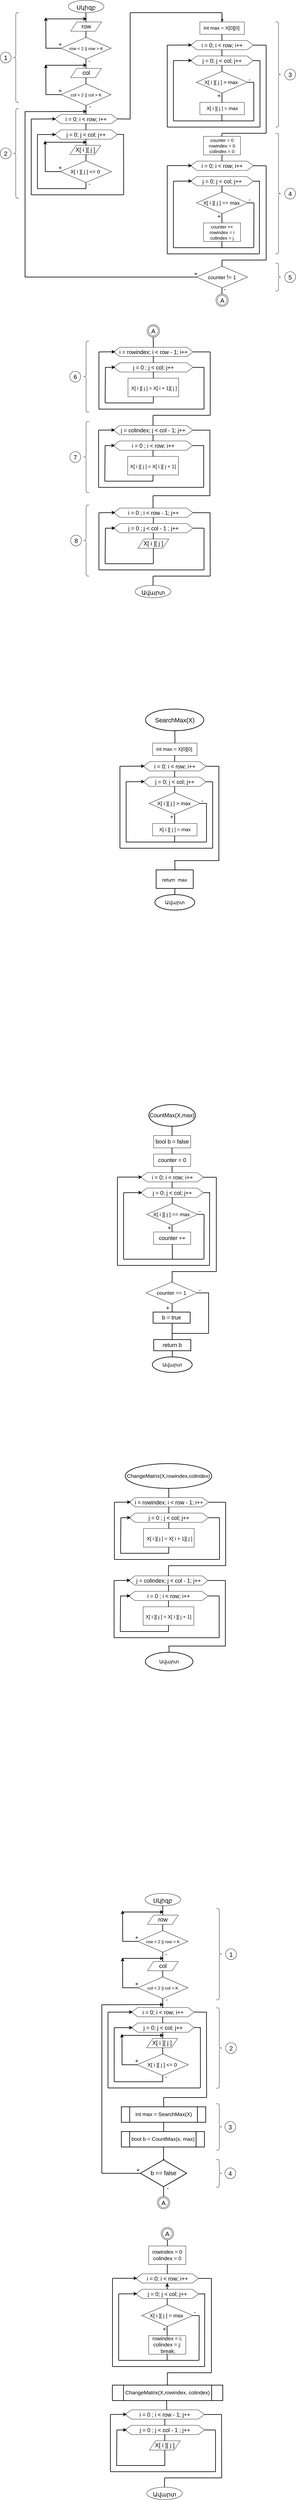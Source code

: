 <mxfile version="15.6.8" type="github">
  <diagram id="C5RBs43oDa-KdzZeNtuy" name="Page-1">
    <mxGraphModel dx="2209" dy="764" grid="1" gridSize="10" guides="1" tooltips="1" connect="1" arrows="1" fold="1" page="1" pageScale="1" pageWidth="827" pageHeight="1169" math="0" shadow="0">
      <root>
        <mxCell id="WIyWlLk6GJQsqaUBKTNV-0" />
        <mxCell id="WIyWlLk6GJQsqaUBKTNV-1" parent="WIyWlLk6GJQsqaUBKTNV-0" />
        <mxCell id="8WQcC468DqVq79VYUEjq-204" value="&lt;font style=&quot;font-size: 19px&quot;&gt;Սկիզբ&lt;/font&gt;" style="ellipse;whiteSpace=wrap;html=1;fontSize=25;fontColor=default;strokeColor=default;fillColor=default;" parent="WIyWlLk6GJQsqaUBKTNV-1" vertex="1">
          <mxGeometry x="111" y="88" width="115" height="40" as="geometry" />
        </mxCell>
        <mxCell id="8WQcC468DqVq79VYUEjq-205" value="row" style="shape=parallelogram;perimeter=parallelogramPerimeter;whiteSpace=wrap;html=1;fixedSize=1;fontSize=19;fontColor=default;strokeColor=default;fillColor=default;" parent="WIyWlLk6GJQsqaUBKTNV-1" vertex="1">
          <mxGeometry x="118.5" y="158" width="100" height="30" as="geometry" />
        </mxCell>
        <mxCell id="8WQcC468DqVq79VYUEjq-206" value="col" style="shape=parallelogram;perimeter=parallelogramPerimeter;whiteSpace=wrap;html=1;fixedSize=1;fontSize=19;fontColor=default;strokeColor=default;fillColor=default;" parent="WIyWlLk6GJQsqaUBKTNV-1" vertex="1">
          <mxGeometry x="118.5" y="308" width="100" height="30" as="geometry" />
        </mxCell>
        <mxCell id="8WQcC468DqVq79VYUEjq-207" value="" style="endArrow=none;html=1;rounded=0;labelBackgroundColor=default;fontSize=19;fontColor=default;strokeColor=default;strokeWidth=2;fillColor=default;" parent="WIyWlLk6GJQsqaUBKTNV-1" edge="1">
          <mxGeometry width="50" height="50" relative="1" as="geometry">
            <mxPoint x="168" y="158" as="sourcePoint" />
            <mxPoint x="168" y="128" as="targetPoint" />
          </mxGeometry>
        </mxCell>
        <mxCell id="8WQcC468DqVq79VYUEjq-208" value="" style="edgeStyle=orthogonalEdgeStyle;rounded=0;orthogonalLoop=1;jettySize=auto;html=1;labelBackgroundColor=default;fontSize=22;fontColor=default;strokeColor=default;strokeWidth=2;fillColor=default;" parent="WIyWlLk6GJQsqaUBKTNV-1" source="8WQcC468DqVq79VYUEjq-209" edge="1">
          <mxGeometry relative="1" as="geometry">
            <mxPoint x="38.1" y="143" as="targetPoint" />
          </mxGeometry>
        </mxCell>
        <mxCell id="8WQcC468DqVq79VYUEjq-209" value="&lt;font style=&quot;font-size: 14px&quot;&gt;row &amp;lt; 2 || row &amp;gt; K&lt;/font&gt;" style="rhombus;whiteSpace=wrap;html=1;fontSize=19;fontColor=default;strokeColor=default;fillColor=default;" parent="WIyWlLk6GJQsqaUBKTNV-1" vertex="1">
          <mxGeometry x="87.64" y="208" width="161.72" height="70" as="geometry" />
        </mxCell>
        <mxCell id="8WQcC468DqVq79VYUEjq-210" value="" style="endArrow=none;html=1;rounded=0;labelBackgroundColor=default;fontSize=14;fontColor=default;strokeColor=default;strokeWidth=2;fillColor=default;" parent="WIyWlLk6GJQsqaUBKTNV-1" edge="1">
          <mxGeometry width="50" height="50" relative="1" as="geometry">
            <mxPoint x="168" y="208" as="sourcePoint" />
            <mxPoint x="167.99" y="188" as="targetPoint" />
          </mxGeometry>
        </mxCell>
        <mxCell id="8WQcC468DqVq79VYUEjq-211" value="" style="endArrow=classic;html=1;rounded=0;labelBackgroundColor=default;fontSize=22;fontColor=default;strokeColor=default;strokeWidth=2;fillColor=default;" parent="WIyWlLk6GJQsqaUBKTNV-1" edge="1">
          <mxGeometry width="50" height="50" relative="1" as="geometry">
            <mxPoint x="41" y="148" as="sourcePoint" />
            <mxPoint x="171" y="148" as="targetPoint" />
          </mxGeometry>
        </mxCell>
        <mxCell id="8WQcC468DqVq79VYUEjq-212" value="" style="edgeStyle=orthogonalEdgeStyle;rounded=0;orthogonalLoop=1;jettySize=auto;html=1;labelBackgroundColor=default;fontSize=22;fontColor=default;strokeColor=default;strokeWidth=2;fillColor=default;" parent="WIyWlLk6GJQsqaUBKTNV-1" source="8WQcC468DqVq79VYUEjq-213" edge="1">
          <mxGeometry relative="1" as="geometry">
            <mxPoint x="38.1" y="295.5" as="targetPoint" />
          </mxGeometry>
        </mxCell>
        <mxCell id="8WQcC468DqVq79VYUEjq-213" value="&lt;font style=&quot;font-size: 14px&quot;&gt;col &amp;lt; 2 || col &amp;gt; K&lt;/font&gt;" style="rhombus;whiteSpace=wrap;html=1;fontSize=19;fontColor=default;strokeColor=default;fillColor=default;" parent="WIyWlLk6GJQsqaUBKTNV-1" vertex="1">
          <mxGeometry x="87.64" y="358" width="161.72" height="70" as="geometry" />
        </mxCell>
        <mxCell id="8WQcC468DqVq79VYUEjq-214" value="" style="endArrow=none;html=1;rounded=0;labelBackgroundColor=default;fontSize=22;fontColor=default;strokeColor=default;strokeWidth=2;fillColor=default;" parent="WIyWlLk6GJQsqaUBKTNV-1" edge="1">
          <mxGeometry width="50" height="50" relative="1" as="geometry">
            <mxPoint x="168" y="338" as="sourcePoint" />
            <mxPoint x="168" y="348" as="targetPoint" />
            <Array as="points">
              <mxPoint x="168" y="358" />
            </Array>
          </mxGeometry>
        </mxCell>
        <mxCell id="8WQcC468DqVq79VYUEjq-215" value="" style="endArrow=none;html=1;rounded=0;labelBackgroundColor=default;fontSize=22;fontColor=default;strokeColor=default;strokeWidth=2;fillColor=default;" parent="WIyWlLk6GJQsqaUBKTNV-1" edge="1">
          <mxGeometry width="50" height="50" relative="1" as="geometry">
            <mxPoint x="168" y="278" as="sourcePoint" />
            <mxPoint x="168" y="308" as="targetPoint" />
          </mxGeometry>
        </mxCell>
        <mxCell id="8WQcC468DqVq79VYUEjq-216" value="" style="endArrow=none;html=1;rounded=0;labelBackgroundColor=default;fontSize=22;fontColor=default;strokeColor=default;strokeWidth=2;fillColor=default;" parent="WIyWlLk6GJQsqaUBKTNV-1" edge="1">
          <mxGeometry width="50" height="50" relative="1" as="geometry">
            <mxPoint x="37.64" y="298" as="sourcePoint" />
            <mxPoint x="87.64" y="298" as="targetPoint" />
          </mxGeometry>
        </mxCell>
        <mxCell id="8WQcC468DqVq79VYUEjq-217" value="" style="endArrow=classic;html=1;rounded=0;labelBackgroundColor=default;fontSize=22;fontColor=default;strokeColor=default;strokeWidth=2;fillColor=default;" parent="WIyWlLk6GJQsqaUBKTNV-1" edge="1">
          <mxGeometry width="50" height="50" relative="1" as="geometry">
            <mxPoint x="81" y="298" as="sourcePoint" />
            <mxPoint x="171" y="298" as="targetPoint" />
          </mxGeometry>
        </mxCell>
        <mxCell id="8WQcC468DqVq79VYUEjq-218" value="&lt;font style=&quot;font-size: 18px&quot;&gt;i = 0; i &amp;lt; row; i++&lt;/font&gt;" style="shape=hexagon;perimeter=hexagonPerimeter2;whiteSpace=wrap;html=1;fixedSize=1;fontSize=22;fontColor=default;strokeColor=default;fillColor=default;" parent="WIyWlLk6GJQsqaUBKTNV-1" vertex="1">
          <mxGeometry x="67.25" y="457" width="202.5" height="30" as="geometry" />
        </mxCell>
        <mxCell id="8WQcC468DqVq79VYUEjq-219" value="&lt;font style=&quot;font-size: 18px&quot;&gt;j = 0; j &amp;lt; col; j++&lt;/font&gt;" style="shape=hexagon;perimeter=hexagonPerimeter2;whiteSpace=wrap;html=1;fixedSize=1;fontSize=22;fontColor=default;strokeColor=default;fillColor=default;" parent="WIyWlLk6GJQsqaUBKTNV-1" vertex="1">
          <mxGeometry x="67.25" y="507" width="202.5" height="30" as="geometry" />
        </mxCell>
        <mxCell id="8WQcC468DqVq79VYUEjq-220" value="" style="endArrow=none;html=1;rounded=0;labelBackgroundColor=default;fontSize=18;fontColor=default;strokeColor=default;strokeWidth=2;fillColor=default;" parent="WIyWlLk6GJQsqaUBKTNV-1" edge="1">
          <mxGeometry width="50" height="50" relative="1" as="geometry">
            <mxPoint x="168" y="507" as="sourcePoint" />
            <mxPoint x="168" y="487" as="targetPoint" />
          </mxGeometry>
        </mxCell>
        <mxCell id="8WQcC468DqVq79VYUEjq-221" value="X[ i ][ j ]" style="shape=parallelogram;perimeter=parallelogramPerimeter;whiteSpace=wrap;html=1;fixedSize=1;fontSize=19;fontColor=default;strokeColor=default;fillColor=default;" parent="WIyWlLk6GJQsqaUBKTNV-1" vertex="1">
          <mxGeometry x="116" y="557" width="100" height="30" as="geometry" />
        </mxCell>
        <mxCell id="8WQcC468DqVq79VYUEjq-222" value="" style="edgeStyle=orthogonalEdgeStyle;rounded=0;orthogonalLoop=1;jettySize=auto;html=1;labelBackgroundColor=default;fontSize=17;fontColor=default;strokeColor=default;strokeWidth=2;fillColor=default;" parent="WIyWlLk6GJQsqaUBKTNV-1" source="8WQcC468DqVq79VYUEjq-223" edge="1">
          <mxGeometry relative="1" as="geometry">
            <mxPoint x="36" y="542" as="targetPoint" />
          </mxGeometry>
        </mxCell>
        <mxCell id="8WQcC468DqVq79VYUEjq-223" value="&lt;font style=&quot;font-size: 17px&quot;&gt;X[ i ][ j ] &amp;lt;= 0&amp;nbsp;&lt;/font&gt;" style="rhombus;whiteSpace=wrap;html=1;fontSize=19;fontColor=default;strokeColor=default;fillColor=default;" parent="WIyWlLk6GJQsqaUBKTNV-1" vertex="1">
          <mxGeometry x="85.14" y="607" width="165.86" height="70" as="geometry" />
        </mxCell>
        <mxCell id="8WQcC468DqVq79VYUEjq-224" value="" style="endArrow=none;html=1;rounded=0;labelBackgroundColor=default;fontSize=17;fontColor=default;strokeColor=default;strokeWidth=2;fillColor=default;" parent="WIyWlLk6GJQsqaUBKTNV-1" edge="1">
          <mxGeometry width="50" height="50" relative="1" as="geometry">
            <mxPoint x="168" y="557" as="sourcePoint" />
            <mxPoint x="168" y="537" as="targetPoint" />
          </mxGeometry>
        </mxCell>
        <mxCell id="8WQcC468DqVq79VYUEjq-225" value="" style="endArrow=none;html=1;rounded=0;labelBackgroundColor=default;fontSize=17;fontColor=default;strokeColor=default;strokeWidth=2;fillColor=default;" parent="WIyWlLk6GJQsqaUBKTNV-1" edge="1">
          <mxGeometry width="50" height="50" relative="1" as="geometry">
            <mxPoint x="168" y="607" as="sourcePoint" />
            <mxPoint x="168" y="587" as="targetPoint" />
          </mxGeometry>
        </mxCell>
        <mxCell id="8WQcC468DqVq79VYUEjq-226" value="" style="endArrow=classic;html=1;rounded=0;labelBackgroundColor=default;fontSize=17;fontColor=default;strokeColor=default;strokeWidth=2;fillColor=default;" parent="WIyWlLk6GJQsqaUBKTNV-1" edge="1">
          <mxGeometry width="50" height="50" relative="1" as="geometry">
            <mxPoint x="37.25" y="547" as="sourcePoint" />
            <mxPoint x="171" y="547" as="targetPoint" />
          </mxGeometry>
        </mxCell>
        <mxCell id="8WQcC468DqVq79VYUEjq-227" value="" style="endArrow=none;html=1;rounded=0;labelBackgroundColor=default;fontSize=17;fontColor=default;strokeColor=default;strokeWidth=2;fillColor=default;" parent="WIyWlLk6GJQsqaUBKTNV-1" edge="1">
          <mxGeometry width="50" height="50" relative="1" as="geometry">
            <mxPoint x="168" y="697" as="sourcePoint" />
            <mxPoint x="168" y="677" as="targetPoint" />
          </mxGeometry>
        </mxCell>
        <mxCell id="8WQcC468DqVq79VYUEjq-228" value="" style="endArrow=none;html=1;rounded=0;labelBackgroundColor=default;fontSize=16;fontColor=default;strokeColor=default;strokeWidth=2;fillColor=default;" parent="WIyWlLk6GJQsqaUBKTNV-1" edge="1">
          <mxGeometry width="50" height="50" relative="1" as="geometry">
            <mxPoint x="11" y="697" as="sourcePoint" />
            <mxPoint x="168.3" y="697" as="targetPoint" />
          </mxGeometry>
        </mxCell>
        <mxCell id="8WQcC468DqVq79VYUEjq-229" value="" style="endArrow=classic;html=1;rounded=0;labelBackgroundColor=default;fontSize=16;fontColor=default;strokeColor=default;strokeWidth=2;fillColor=default;" parent="WIyWlLk6GJQsqaUBKTNV-1" edge="1">
          <mxGeometry width="50" height="50" relative="1" as="geometry">
            <mxPoint x="11" y="522" as="sourcePoint" />
            <mxPoint x="71" y="522" as="targetPoint" />
          </mxGeometry>
        </mxCell>
        <mxCell id="8WQcC468DqVq79VYUEjq-230" value="" style="endArrow=none;html=1;rounded=0;labelBackgroundColor=default;fontSize=16;fontColor=default;strokeColor=default;strokeWidth=2;fillColor=default;startArrow=none;" parent="WIyWlLk6GJQsqaUBKTNV-1" edge="1">
          <mxGeometry width="50" height="50" relative="1" as="geometry">
            <mxPoint x="11" y="522" as="sourcePoint" />
            <mxPoint x="11" y="527" as="targetPoint" />
          </mxGeometry>
        </mxCell>
        <mxCell id="8WQcC468DqVq79VYUEjq-231" value="" style="endArrow=none;html=1;rounded=0;labelBackgroundColor=default;fontSize=16;fontColor=default;strokeColor=default;strokeWidth=2;fillColor=default;" parent="WIyWlLk6GJQsqaUBKTNV-1" edge="1">
          <mxGeometry width="50" height="50" relative="1" as="geometry">
            <mxPoint x="11" y="697" as="sourcePoint" />
            <mxPoint x="11" y="522" as="targetPoint" />
          </mxGeometry>
        </mxCell>
        <mxCell id="8WQcC468DqVq79VYUEjq-232" value="" style="endArrow=none;html=1;rounded=0;labelBackgroundColor=default;fontSize=16;fontColor=default;strokeColor=default;strokeWidth=2;fillColor=default;" parent="WIyWlLk6GJQsqaUBKTNV-1" edge="1">
          <mxGeometry width="50" height="50" relative="1" as="geometry">
            <mxPoint x="269.32" y="521.5" as="sourcePoint" />
            <mxPoint x="291" y="522" as="targetPoint" />
          </mxGeometry>
        </mxCell>
        <mxCell id="8WQcC468DqVq79VYUEjq-233" value="" style="endArrow=none;html=1;rounded=0;labelBackgroundColor=default;fontSize=16;fontColor=default;strokeColor=default;strokeWidth=2;fillColor=default;" parent="WIyWlLk6GJQsqaUBKTNV-1" edge="1">
          <mxGeometry width="50" height="50" relative="1" as="geometry">
            <mxPoint x="290" y="717" as="sourcePoint" />
            <mxPoint x="289.75" y="522" as="targetPoint" />
          </mxGeometry>
        </mxCell>
        <mxCell id="8WQcC468DqVq79VYUEjq-234" value="" style="endArrow=none;html=1;rounded=0;labelBackgroundColor=default;fontSize=16;fontColor=default;strokeColor=default;strokeWidth=2;fillColor=default;startArrow=none;" parent="WIyWlLk6GJQsqaUBKTNV-1" edge="1">
          <mxGeometry width="50" height="50" relative="1" as="geometry">
            <mxPoint x="289.32" y="717" as="sourcePoint" />
            <mxPoint x="288.5" y="717" as="targetPoint" />
          </mxGeometry>
        </mxCell>
        <mxCell id="8WQcC468DqVq79VYUEjq-235" value="" style="endArrow=none;html=1;rounded=0;labelBackgroundColor=default;fontSize=16;fontColor=default;strokeColor=default;strokeWidth=2;fillColor=default;" parent="WIyWlLk6GJQsqaUBKTNV-1" edge="1">
          <mxGeometry width="50" height="50" relative="1" as="geometry">
            <mxPoint x="-9" y="717" as="sourcePoint" />
            <mxPoint x="289.32" y="717" as="targetPoint" />
          </mxGeometry>
        </mxCell>
        <mxCell id="8WQcC468DqVq79VYUEjq-236" value="" style="endArrow=none;html=1;rounded=0;labelBackgroundColor=default;fontSize=16;fontColor=default;strokeColor=default;strokeWidth=2;fillColor=default;entryX=0.475;entryY=0.45;entryDx=0;entryDy=0;entryPerimeter=0;" parent="WIyWlLk6GJQsqaUBKTNV-1" edge="1">
          <mxGeometry width="50" height="50" relative="1" as="geometry">
            <mxPoint x="-9" y="717" as="sourcePoint" />
            <mxPoint x="-9" y="472" as="targetPoint" />
          </mxGeometry>
        </mxCell>
        <mxCell id="8WQcC468DqVq79VYUEjq-237" value="" style="endArrow=classic;html=1;rounded=0;labelBackgroundColor=default;fontSize=16;fontColor=default;strokeColor=default;strokeWidth=2;fillColor=default;startArrow=none;" parent="WIyWlLk6GJQsqaUBKTNV-1" edge="1">
          <mxGeometry width="50" height="50" relative="1" as="geometry">
            <mxPoint x="-9" y="472" as="sourcePoint" />
            <mxPoint x="71" y="471.5" as="targetPoint" />
          </mxGeometry>
        </mxCell>
        <mxCell id="8WQcC468DqVq79VYUEjq-238" value="" style="endArrow=none;html=1;rounded=0;labelBackgroundColor=default;fontSize=16;fontColor=default;strokeColor=default;strokeWidth=2;fillColor=default;" parent="WIyWlLk6GJQsqaUBKTNV-1" edge="1">
          <mxGeometry width="50" height="50" relative="1" as="geometry">
            <mxPoint x="-9" y="471.5" as="sourcePoint" />
            <mxPoint x="-9" y="472" as="targetPoint" />
          </mxGeometry>
        </mxCell>
        <mxCell id="8WQcC468DqVq79VYUEjq-239" value="" style="endArrow=none;html=1;rounded=0;labelBackgroundColor=default;fontSize=16;fontColor=default;strokeColor=default;strokeWidth=2;fillColor=default;startArrow=none;" parent="WIyWlLk6GJQsqaUBKTNV-1" edge="1">
          <mxGeometry width="50" height="50" relative="1" as="geometry">
            <mxPoint x="311" y="463" as="sourcePoint" />
            <mxPoint x="311" y="463" as="targetPoint" />
          </mxGeometry>
        </mxCell>
        <mxCell id="8WQcC468DqVq79VYUEjq-240" value="&lt;font style=&quot;font-size: 16px&quot;&gt;int max = X[0][0]&amp;nbsp;&lt;/font&gt;" style="rounded=0;whiteSpace=wrap;html=1;fontSize=17;fontColor=default;strokeColor=default;fillColor=default;" parent="WIyWlLk6GJQsqaUBKTNV-1" vertex="1">
          <mxGeometry x="536.62" y="158" width="143.75" height="40" as="geometry" />
        </mxCell>
        <mxCell id="8WQcC468DqVq79VYUEjq-241" value="&lt;font style=&quot;font-size: 18px&quot;&gt;i = 0; i &amp;lt; row; i++&lt;/font&gt;" style="shape=hexagon;perimeter=hexagonPerimeter2;whiteSpace=wrap;html=1;fixedSize=1;fontSize=22;fontColor=default;strokeColor=default;fillColor=default;" parent="WIyWlLk6GJQsqaUBKTNV-1" vertex="1">
          <mxGeometry x="506.82" y="218" width="202.5" height="30" as="geometry" />
        </mxCell>
        <mxCell id="8WQcC468DqVq79VYUEjq-242" value="&lt;font style=&quot;font-size: 18px&quot;&gt;j = 0; j &amp;lt; col; j++&lt;/font&gt;" style="shape=hexagon;perimeter=hexagonPerimeter2;whiteSpace=wrap;html=1;fixedSize=1;fontSize=22;fontColor=default;strokeColor=default;fillColor=default;" parent="WIyWlLk6GJQsqaUBKTNV-1" vertex="1">
          <mxGeometry x="506.82" y="268" width="202.5" height="30" as="geometry" />
        </mxCell>
        <mxCell id="8WQcC468DqVq79VYUEjq-243" value="" style="endArrow=none;html=1;rounded=0;labelBackgroundColor=default;fontSize=16;fontColor=default;strokeColor=default;strokeWidth=2;fillColor=default;" parent="WIyWlLk6GJQsqaUBKTNV-1" edge="1">
          <mxGeometry width="50" height="50" relative="1" as="geometry">
            <mxPoint x="608" y="218" as="sourcePoint" />
            <mxPoint x="607.57" y="198" as="targetPoint" />
          </mxGeometry>
        </mxCell>
        <mxCell id="8WQcC468DqVq79VYUEjq-244" value="" style="endArrow=none;html=1;rounded=0;labelBackgroundColor=default;fontSize=16;fontColor=default;strokeColor=default;strokeWidth=2;fillColor=default;startArrow=none;" parent="WIyWlLk6GJQsqaUBKTNV-1" edge="1">
          <mxGeometry width="50" height="50" relative="1" as="geometry">
            <mxPoint x="608.07" y="128" as="sourcePoint" />
            <mxPoint x="608" y="128" as="targetPoint" />
          </mxGeometry>
        </mxCell>
        <mxCell id="8WQcC468DqVq79VYUEjq-245" value="" style="endArrow=none;html=1;rounded=0;labelBackgroundColor=default;fontSize=16;fontColor=default;strokeColor=default;strokeWidth=2;fillColor=default;" parent="WIyWlLk6GJQsqaUBKTNV-1" edge="1">
          <mxGeometry width="50" height="50" relative="1" as="geometry">
            <mxPoint x="608" y="158" as="sourcePoint" />
            <mxPoint x="608.07" y="128" as="targetPoint" />
          </mxGeometry>
        </mxCell>
        <mxCell id="8WQcC468DqVq79VYUEjq-246" value="" style="endArrow=none;html=1;rounded=0;labelBackgroundColor=default;fontSize=16;fontColor=default;strokeColor=default;strokeWidth=2;fillColor=default;" parent="WIyWlLk6GJQsqaUBKTNV-1" edge="1">
          <mxGeometry width="50" height="50" relative="1" as="geometry">
            <mxPoint x="608" y="268" as="sourcePoint" />
            <mxPoint x="607.57" y="248" as="targetPoint" />
          </mxGeometry>
        </mxCell>
        <mxCell id="8WQcC468DqVq79VYUEjq-247" value="&lt;font style=&quot;font-size: 17px&quot;&gt;X[ i ][ j ] &amp;gt; max&amp;nbsp;&lt;/font&gt;" style="rhombus;whiteSpace=wrap;html=1;fontSize=19;fontColor=default;strokeColor=default;fillColor=default;" parent="WIyWlLk6GJQsqaUBKTNV-1" vertex="1">
          <mxGeometry x="525.14" y="318" width="165.86" height="70" as="geometry" />
        </mxCell>
        <mxCell id="8WQcC468DqVq79VYUEjq-248" value="&lt;span style=&quot;font-size: 16px&quot;&gt;X[ i ][ j ] = max&lt;/span&gt;" style="rounded=0;whiteSpace=wrap;html=1;fontSize=17;fontColor=default;strokeColor=default;fillColor=default;" parent="WIyWlLk6GJQsqaUBKTNV-1" vertex="1">
          <mxGeometry x="536.62" y="418" width="143.75" height="40" as="geometry" />
        </mxCell>
        <mxCell id="8WQcC468DqVq79VYUEjq-249" value="" style="endArrow=none;html=1;rounded=0;labelBackgroundColor=default;fontSize=16;fontColor=default;strokeColor=default;strokeWidth=2;fillColor=default;" parent="WIyWlLk6GJQsqaUBKTNV-1" edge="1">
          <mxGeometry width="50" height="50" relative="1" as="geometry">
            <mxPoint x="608" y="418" as="sourcePoint" />
            <mxPoint x="608" y="388" as="targetPoint" />
          </mxGeometry>
        </mxCell>
        <mxCell id="8WQcC468DqVq79VYUEjq-250" value="" style="line;strokeWidth=2;html=1;fontSize=16;fontColor=default;fillColor=default;strokeColor=default;" parent="WIyWlLk6GJQsqaUBKTNV-1" vertex="1">
          <mxGeometry x="689.36" y="348" width="21.64" height="10" as="geometry" />
        </mxCell>
        <mxCell id="8WQcC468DqVq79VYUEjq-251" value="" style="endArrow=none;html=1;rounded=0;labelBackgroundColor=default;fontSize=16;fontColor=default;strokeColor=default;strokeWidth=2;fillColor=default;" parent="WIyWlLk6GJQsqaUBKTNV-1" edge="1">
          <mxGeometry width="50" height="50" relative="1" as="geometry">
            <mxPoint x="451" y="478" as="sourcePoint" />
            <mxPoint x="711" y="478" as="targetPoint" />
          </mxGeometry>
        </mxCell>
        <mxCell id="8WQcC468DqVq79VYUEjq-252" value="" style="endArrow=none;html=1;rounded=0;labelBackgroundColor=default;fontSize=16;fontColor=default;strokeColor=default;strokeWidth=2;fillColor=default;entryX=0.475;entryY=0.425;entryDx=0;entryDy=0;entryPerimeter=0;" parent="WIyWlLk6GJQsqaUBKTNV-1" edge="1">
          <mxGeometry width="50" height="50" relative="1" as="geometry">
            <mxPoint x="451" y="478" as="sourcePoint" />
            <mxPoint x="451" y="283" as="targetPoint" />
          </mxGeometry>
        </mxCell>
        <mxCell id="8WQcC468DqVq79VYUEjq-253" value="" style="endArrow=none;html=1;rounded=0;labelBackgroundColor=default;fontSize=16;fontColor=default;strokeColor=default;strokeWidth=2;fillColor=default;" parent="WIyWlLk6GJQsqaUBKTNV-1" edge="1">
          <mxGeometry width="50" height="50" relative="1" as="geometry">
            <mxPoint x="608" y="318" as="sourcePoint" />
            <mxPoint x="608" y="298" as="targetPoint" />
          </mxGeometry>
        </mxCell>
        <mxCell id="8WQcC468DqVq79VYUEjq-254" value="" style="endArrow=none;html=1;rounded=0;labelBackgroundColor=default;fontSize=16;fontColor=default;strokeColor=default;strokeWidth=2;fillColor=default;" parent="WIyWlLk6GJQsqaUBKTNV-1" edge="1">
          <mxGeometry width="50" height="50" relative="1" as="geometry">
            <mxPoint x="608" y="478" as="sourcePoint" />
            <mxPoint x="607.57" y="458" as="targetPoint" />
          </mxGeometry>
        </mxCell>
        <mxCell id="8WQcC468DqVq79VYUEjq-255" value="" style="endArrow=classic;html=1;rounded=0;labelBackgroundColor=default;fontSize=16;fontColor=default;strokeColor=default;strokeWidth=2;fillColor=default;startArrow=none;" parent="WIyWlLk6GJQsqaUBKTNV-1" edge="1">
          <mxGeometry width="50" height="50" relative="1" as="geometry">
            <mxPoint x="451" y="283" as="sourcePoint" />
            <mxPoint x="511" y="282.5" as="targetPoint" />
          </mxGeometry>
        </mxCell>
        <mxCell id="8WQcC468DqVq79VYUEjq-256" value="" style="endArrow=none;html=1;rounded=0;labelBackgroundColor=default;fontSize=16;fontColor=default;strokeColor=default;strokeWidth=2;fillColor=default;" parent="WIyWlLk6GJQsqaUBKTNV-1" edge="1">
          <mxGeometry width="50" height="50" relative="1" as="geometry">
            <mxPoint x="451" y="283" as="sourcePoint" />
            <mxPoint x="451" y="283" as="targetPoint" />
          </mxGeometry>
        </mxCell>
        <mxCell id="8WQcC468DqVq79VYUEjq-257" value="" style="line;strokeWidth=2;html=1;fontSize=16;fontColor=default;fillColor=default;strokeColor=default;" parent="WIyWlLk6GJQsqaUBKTNV-1" vertex="1">
          <mxGeometry x="709.32" y="278" width="21.68" height="10" as="geometry" />
        </mxCell>
        <mxCell id="8WQcC468DqVq79VYUEjq-258" value="" style="endArrow=none;html=1;rounded=0;labelBackgroundColor=default;fontSize=16;fontColor=default;strokeColor=default;strokeWidth=2;fillColor=default;" parent="WIyWlLk6GJQsqaUBKTNV-1" edge="1">
          <mxGeometry width="50" height="50" relative="1" as="geometry">
            <mxPoint x="731" y="398" as="sourcePoint" />
            <mxPoint x="731" y="283" as="targetPoint" />
          </mxGeometry>
        </mxCell>
        <mxCell id="8WQcC468DqVq79VYUEjq-259" value="" style="endArrow=none;html=1;rounded=0;labelBackgroundColor=default;fontSize=16;fontColor=default;strokeColor=default;strokeWidth=2;fillColor=default;" parent="WIyWlLk6GJQsqaUBKTNV-1" edge="1">
          <mxGeometry width="50" height="50" relative="1" as="geometry">
            <mxPoint x="711" y="478" as="sourcePoint" />
            <mxPoint x="711" y="353" as="targetPoint" />
          </mxGeometry>
        </mxCell>
        <mxCell id="8WQcC468DqVq79VYUEjq-260" value="" style="endArrow=none;html=1;rounded=0;labelBackgroundColor=default;fontSize=16;fontColor=default;strokeColor=default;strokeWidth=2;fillColor=default;" parent="WIyWlLk6GJQsqaUBKTNV-1" edge="1">
          <mxGeometry width="50" height="50" relative="1" as="geometry">
            <mxPoint x="731" y="498" as="sourcePoint" />
            <mxPoint x="731" y="393" as="targetPoint" />
          </mxGeometry>
        </mxCell>
        <mxCell id="8WQcC468DqVq79VYUEjq-261" value="" style="endArrow=none;html=1;rounded=0;labelBackgroundColor=default;fontSize=16;fontColor=default;strokeColor=default;strokeWidth=2;fillColor=default;" parent="WIyWlLk6GJQsqaUBKTNV-1" edge="1">
          <mxGeometry width="50" height="50" relative="1" as="geometry">
            <mxPoint x="431" y="498" as="sourcePoint" />
            <mxPoint x="731" y="498" as="targetPoint" />
          </mxGeometry>
        </mxCell>
        <mxCell id="8WQcC468DqVq79VYUEjq-262" value="" style="endArrow=none;html=1;rounded=0;labelBackgroundColor=default;fontSize=16;fontColor=default;strokeColor=default;strokeWidth=2;fillColor=default;entryX=0.475;entryY=0.4;entryDx=0;entryDy=0;entryPerimeter=0;" parent="WIyWlLk6GJQsqaUBKTNV-1" edge="1">
          <mxGeometry width="50" height="50" relative="1" as="geometry">
            <mxPoint x="431" y="498" as="sourcePoint" />
            <mxPoint x="431" y="233" as="targetPoint" />
          </mxGeometry>
        </mxCell>
        <mxCell id="8WQcC468DqVq79VYUEjq-263" value="" style="endArrow=classic;html=1;rounded=0;labelBackgroundColor=default;fontSize=16;fontColor=default;strokeColor=default;strokeWidth=2;fillColor=default;" parent="WIyWlLk6GJQsqaUBKTNV-1" edge="1">
          <mxGeometry width="50" height="50" relative="1" as="geometry">
            <mxPoint x="431" y="233" as="sourcePoint" />
            <mxPoint x="511" y="232.5" as="targetPoint" />
          </mxGeometry>
        </mxCell>
        <mxCell id="8WQcC468DqVq79VYUEjq-264" value="" style="line;strokeWidth=2;html=1;fontSize=16;fontColor=default;fillColor=default;strokeColor=default;" parent="WIyWlLk6GJQsqaUBKTNV-1" vertex="1">
          <mxGeometry x="709.32" y="228" width="41.68" height="10" as="geometry" />
        </mxCell>
        <mxCell id="8WQcC468DqVq79VYUEjq-265" value="" style="endArrow=none;html=1;rounded=0;labelBackgroundColor=default;fontSize=16;fontColor=default;strokeColor=default;strokeWidth=2;fillColor=default;" parent="WIyWlLk6GJQsqaUBKTNV-1" edge="1">
          <mxGeometry width="50" height="50" relative="1" as="geometry">
            <mxPoint x="751" y="518" as="sourcePoint" />
            <mxPoint x="751" y="233" as="targetPoint" />
          </mxGeometry>
        </mxCell>
        <mxCell id="8WQcC468DqVq79VYUEjq-266" value="" style="endArrow=none;html=1;rounded=0;labelBackgroundColor=default;fontSize=16;fontColor=default;strokeColor=default;strokeWidth=2;fillColor=default;exitX=0.598;exitY=0.55;exitDx=0;exitDy=0;exitPerimeter=0;" parent="WIyWlLk6GJQsqaUBKTNV-1" edge="1">
          <mxGeometry width="50" height="50" relative="1" as="geometry">
            <mxPoint x="608.07" y="518" as="sourcePoint" />
            <mxPoint x="751" y="518" as="targetPoint" />
          </mxGeometry>
        </mxCell>
        <mxCell id="8WQcC468DqVq79VYUEjq-267" value="" style="endArrow=none;html=1;rounded=0;labelBackgroundColor=default;fontSize=16;fontColor=default;strokeColor=default;strokeWidth=2;fillColor=default;" parent="WIyWlLk6GJQsqaUBKTNV-1" edge="1">
          <mxGeometry width="50" height="50" relative="1" as="geometry">
            <mxPoint x="608" y="538" as="sourcePoint" />
            <mxPoint x="607.57" y="518" as="targetPoint" />
          </mxGeometry>
        </mxCell>
        <mxCell id="8WQcC468DqVq79VYUEjq-268" value="&lt;font style=&quot;font-size: 15px&quot;&gt;counter = 0&lt;br&gt;rowindex = 0&lt;br&gt;colindex = 0&lt;/font&gt;" style="rounded=0;whiteSpace=wrap;html=1;fontColor=default;strokeColor=default;fillColor=default;" parent="WIyWlLk6GJQsqaUBKTNV-1" vertex="1">
          <mxGeometry x="548.07" y="528" width="120" height="60" as="geometry" />
        </mxCell>
        <mxCell id="8WQcC468DqVq79VYUEjq-269" value="&lt;font style=&quot;font-size: 18px&quot;&gt;i = 0; i &amp;lt; row; i++&lt;/font&gt;" style="shape=hexagon;perimeter=hexagonPerimeter2;whiteSpace=wrap;html=1;fixedSize=1;fontSize=22;fontColor=default;strokeColor=default;fillColor=default;" parent="WIyWlLk6GJQsqaUBKTNV-1" vertex="1">
          <mxGeometry x="506.82" y="608" width="202.5" height="30" as="geometry" />
        </mxCell>
        <mxCell id="8WQcC468DqVq79VYUEjq-271" value="&lt;font style=&quot;font-size: 18px&quot;&gt;j = 0; j &amp;lt; col; j++&lt;/font&gt;" style="shape=hexagon;perimeter=hexagonPerimeter2;whiteSpace=wrap;html=1;fixedSize=1;fontSize=22;fontColor=default;strokeColor=default;fillColor=default;" parent="WIyWlLk6GJQsqaUBKTNV-1" vertex="1">
          <mxGeometry x="506.82" y="658" width="202.5" height="30" as="geometry" />
        </mxCell>
        <mxCell id="8WQcC468DqVq79VYUEjq-272" value="" style="endArrow=none;html=1;rounded=0;fontSize=15;fontColor=default;strokeColor=default;fillColor=default;labelBackgroundColor=default;endSize=6;strokeWidth=2;" parent="WIyWlLk6GJQsqaUBKTNV-1" edge="1">
          <mxGeometry width="50" height="50" relative="1" as="geometry">
            <mxPoint x="608" y="608" as="sourcePoint" />
            <mxPoint x="608" y="588" as="targetPoint" />
          </mxGeometry>
        </mxCell>
        <mxCell id="8WQcC468DqVq79VYUEjq-274" value="&lt;font style=&quot;font-size: 17px&quot;&gt;X[ i ][ j ] == max&amp;nbsp;&lt;/font&gt;" style="rhombus;whiteSpace=wrap;html=1;fontSize=19;fontColor=default;strokeColor=default;fillColor=default;" parent="WIyWlLk6GJQsqaUBKTNV-1" vertex="1">
          <mxGeometry x="525.57" y="708" width="165.86" height="70" as="geometry" />
        </mxCell>
        <mxCell id="8WQcC468DqVq79VYUEjq-275" value="" style="endArrow=none;html=1;rounded=0;labelBackgroundColor=default;fontSize=15;fontColor=default;endSize=6;strokeColor=default;strokeWidth=2;fillColor=default;" parent="WIyWlLk6GJQsqaUBKTNV-1" edge="1">
          <mxGeometry width="50" height="50" relative="1" as="geometry">
            <mxPoint x="608" y="708" as="sourcePoint" />
            <mxPoint x="608" y="688" as="targetPoint" />
          </mxGeometry>
        </mxCell>
        <mxCell id="8WQcC468DqVq79VYUEjq-276" value="" style="endArrow=none;html=1;rounded=0;labelBackgroundColor=default;fontSize=15;fontColor=default;endSize=6;strokeColor=default;strokeWidth=2;fillColor=default;" parent="WIyWlLk6GJQsqaUBKTNV-1" edge="1">
          <mxGeometry width="50" height="50" relative="1" as="geometry">
            <mxPoint x="608" y="808" as="sourcePoint" />
            <mxPoint x="607.57" y="778" as="targetPoint" />
          </mxGeometry>
        </mxCell>
        <mxCell id="8WQcC468DqVq79VYUEjq-277" value="&lt;font style=&quot;font-size: 15px&quot;&gt;counter ++&lt;br&gt;rowindex = i&lt;br&gt;colindex = j&lt;/font&gt;" style="rounded=0;whiteSpace=wrap;html=1;fontColor=default;strokeColor=default;fillColor=default;" parent="WIyWlLk6GJQsqaUBKTNV-1" vertex="1">
          <mxGeometry x="548.07" y="808" width="120" height="60" as="geometry" />
        </mxCell>
        <mxCell id="8WQcC468DqVq79VYUEjq-278" value="" style="line;strokeWidth=2;html=1;fontSize=15;fontColor=default;fillColor=default;strokeColor=default;labelBackgroundColor=default;" parent="WIyWlLk6GJQsqaUBKTNV-1" vertex="1">
          <mxGeometry x="691.43" y="738" width="19.57" height="10" as="geometry" />
        </mxCell>
        <mxCell id="8WQcC468DqVq79VYUEjq-279" value="" style="endArrow=none;html=1;rounded=0;labelBackgroundColor=default;fontSize=15;fontColor=default;endSize=6;strokeColor=default;strokeWidth=2;fillColor=default;entryX=0.514;entryY=0.625;entryDx=0;entryDy=0;entryPerimeter=0;" parent="WIyWlLk6GJQsqaUBKTNV-1" edge="1">
          <mxGeometry width="50" height="50" relative="1" as="geometry">
            <mxPoint x="711" y="888" as="sourcePoint" />
            <mxPoint x="711.43" y="743" as="targetPoint" />
          </mxGeometry>
        </mxCell>
        <mxCell id="8WQcC468DqVq79VYUEjq-280" value="" style="endArrow=none;html=1;rounded=0;labelBackgroundColor=default;fontSize=15;fontColor=default;endSize=6;strokeColor=default;strokeWidth=2;fillColor=default;" parent="WIyWlLk6GJQsqaUBKTNV-1" edge="1">
          <mxGeometry width="50" height="50" relative="1" as="geometry">
            <mxPoint x="451" y="888" as="sourcePoint" />
            <mxPoint x="709.75" y="888" as="targetPoint" />
          </mxGeometry>
        </mxCell>
        <mxCell id="8WQcC468DqVq79VYUEjq-281" value="" style="endArrow=none;html=1;rounded=0;labelBackgroundColor=default;fontSize=15;fontColor=default;endSize=6;strokeColor=default;strokeWidth=2;fillColor=default;" parent="WIyWlLk6GJQsqaUBKTNV-1" edge="1">
          <mxGeometry width="50" height="50" relative="1" as="geometry">
            <mxPoint x="608" y="888" as="sourcePoint" />
            <mxPoint x="607.57" y="868" as="targetPoint" />
          </mxGeometry>
        </mxCell>
        <mxCell id="8WQcC468DqVq79VYUEjq-282" value="" style="endArrow=none;html=1;rounded=0;labelBackgroundColor=default;fontSize=15;fontColor=default;endSize=6;strokeColor=default;strokeWidth=2;fillColor=default;entryX=0.475;entryY=0.4;entryDx=0;entryDy=0;entryPerimeter=0;" parent="WIyWlLk6GJQsqaUBKTNV-1" edge="1">
          <mxGeometry width="50" height="50" relative="1" as="geometry">
            <mxPoint x="451" y="888" as="sourcePoint" />
            <mxPoint x="451" y="673" as="targetPoint" />
          </mxGeometry>
        </mxCell>
        <mxCell id="8WQcC468DqVq79VYUEjq-283" value="" style="endArrow=classic;html=1;rounded=0;labelBackgroundColor=default;fontSize=15;fontColor=default;endSize=6;strokeColor=default;strokeWidth=2;fillColor=default;startArrow=none;" parent="WIyWlLk6GJQsqaUBKTNV-1" edge="1">
          <mxGeometry width="50" height="50" relative="1" as="geometry">
            <mxPoint x="451" y="673" as="sourcePoint" />
            <mxPoint x="511" y="672.5" as="targetPoint" />
          </mxGeometry>
        </mxCell>
        <mxCell id="8WQcC468DqVq79VYUEjq-284" value="" style="endArrow=none;html=1;rounded=0;labelBackgroundColor=default;fontSize=15;fontColor=default;endSize=6;strokeColor=default;strokeWidth=2;fillColor=default;" parent="WIyWlLk6GJQsqaUBKTNV-1" edge="1">
          <mxGeometry width="50" height="50" relative="1" as="geometry">
            <mxPoint x="451" y="673" as="sourcePoint" />
            <mxPoint x="451" y="673" as="targetPoint" />
          </mxGeometry>
        </mxCell>
        <mxCell id="8WQcC468DqVq79VYUEjq-285" value="" style="line;strokeWidth=2;html=1;labelBackgroundColor=default;fontSize=15;fontColor=default;fillColor=default;strokeColor=default;" parent="WIyWlLk6GJQsqaUBKTNV-1" vertex="1">
          <mxGeometry x="709.75" y="668" width="21.25" height="10" as="geometry" />
        </mxCell>
        <mxCell id="8WQcC468DqVq79VYUEjq-286" value="" style="endArrow=none;html=1;rounded=0;labelBackgroundColor=default;fontSize=15;fontColor=default;endSize=6;strokeColor=default;strokeWidth=2;fillColor=default;entryX=0.542;entryY=0.45;entryDx=0;entryDy=0;entryPerimeter=0;" parent="WIyWlLk6GJQsqaUBKTNV-1" edge="1">
          <mxGeometry width="50" height="50" relative="1" as="geometry">
            <mxPoint x="729" y="908" as="sourcePoint" />
            <mxPoint x="729.32" y="673" as="targetPoint" />
          </mxGeometry>
        </mxCell>
        <mxCell id="8WQcC468DqVq79VYUEjq-287" value="" style="endArrow=none;html=1;rounded=0;labelBackgroundColor=default;fontSize=15;fontColor=default;endSize=6;strokeColor=default;strokeWidth=2;fillColor=default;" parent="WIyWlLk6GJQsqaUBKTNV-1" edge="1">
          <mxGeometry width="50" height="50" relative="1" as="geometry">
            <mxPoint x="431" y="908" as="sourcePoint" />
            <mxPoint x="729.32" y="908" as="targetPoint" />
          </mxGeometry>
        </mxCell>
        <mxCell id="8WQcC468DqVq79VYUEjq-288" value="" style="endArrow=none;html=1;rounded=0;labelBackgroundColor=default;fontSize=15;fontColor=default;endSize=6;strokeColor=default;strokeWidth=2;fillColor=default;entryX=0.5;entryY=0.375;entryDx=0;entryDy=0;entryPerimeter=0;" parent="WIyWlLk6GJQsqaUBKTNV-1" edge="1">
          <mxGeometry width="50" height="50" relative="1" as="geometry">
            <mxPoint x="431" y="908" as="sourcePoint" />
            <mxPoint x="431" y="623" as="targetPoint" />
          </mxGeometry>
        </mxCell>
        <mxCell id="8WQcC468DqVq79VYUEjq-289" value="" style="endArrow=classic;html=1;rounded=0;labelBackgroundColor=default;fontSize=15;fontColor=default;endSize=6;strokeColor=default;strokeWidth=2;fillColor=default;" parent="WIyWlLk6GJQsqaUBKTNV-1" edge="1">
          <mxGeometry width="50" height="50" relative="1" as="geometry">
            <mxPoint x="431" y="622.5" as="sourcePoint" />
            <mxPoint x="511" y="622.5" as="targetPoint" />
          </mxGeometry>
        </mxCell>
        <mxCell id="8WQcC468DqVq79VYUEjq-290" value="" style="line;strokeWidth=2;html=1;labelBackgroundColor=default;fontSize=15;fontColor=default;fillColor=default;strokeColor=default;" parent="WIyWlLk6GJQsqaUBKTNV-1" vertex="1">
          <mxGeometry x="709.32" y="618" width="41.68" height="10" as="geometry" />
        </mxCell>
        <mxCell id="8WQcC468DqVq79VYUEjq-291" value="" style="endArrow=none;html=1;rounded=0;labelBackgroundColor=default;fontSize=15;fontColor=default;endSize=6;strokeColor=default;strokeWidth=2;fillColor=default;" parent="WIyWlLk6GJQsqaUBKTNV-1" edge="1">
          <mxGeometry width="50" height="50" relative="1" as="geometry">
            <mxPoint x="751" y="928" as="sourcePoint" />
            <mxPoint x="751" y="623" as="targetPoint" />
          </mxGeometry>
        </mxCell>
        <mxCell id="8WQcC468DqVq79VYUEjq-292" value="" style="endArrow=none;html=1;rounded=0;labelBackgroundColor=default;fontSize=15;fontColor=default;endSize=6;strokeColor=default;strokeWidth=2;fillColor=default;" parent="WIyWlLk6GJQsqaUBKTNV-1" edge="1">
          <mxGeometry width="50" height="50" relative="1" as="geometry">
            <mxPoint x="608.07" y="928" as="sourcePoint" />
            <mxPoint x="751" y="928" as="targetPoint" />
          </mxGeometry>
        </mxCell>
        <mxCell id="8WQcC468DqVq79VYUEjq-293" value="" style="endArrow=none;html=1;rounded=0;labelBackgroundColor=default;fontSize=15;fontColor=default;endSize=6;strokeColor=default;strokeWidth=2;fillColor=default;startArrow=none;" parent="WIyWlLk6GJQsqaUBKTNV-1" edge="1">
          <mxGeometry width="50" height="50" relative="1" as="geometry">
            <mxPoint x="608.07" y="928" as="sourcePoint" />
            <mxPoint x="608.07" y="928" as="targetPoint" />
          </mxGeometry>
        </mxCell>
        <mxCell id="8WQcC468DqVq79VYUEjq-294" value="" style="endArrow=none;html=1;rounded=0;labelBackgroundColor=default;fontSize=15;fontColor=default;endSize=6;strokeColor=default;strokeWidth=2;fillColor=default;" parent="WIyWlLk6GJQsqaUBKTNV-1" edge="1">
          <mxGeometry width="50" height="50" relative="1" as="geometry">
            <mxPoint x="608" y="958" as="sourcePoint" />
            <mxPoint x="608.07" y="928" as="targetPoint" />
          </mxGeometry>
        </mxCell>
        <mxCell id="8WQcC468DqVq79VYUEjq-295" value="&lt;font style=&quot;font-size: 17px&quot;&gt;counter &lt;/font&gt;&lt;font style=&quot;font-size: 20px&quot;&gt;!&lt;/font&gt;&lt;font style=&quot;font-size: 17px&quot;&gt;= 1&lt;/font&gt;" style="rhombus;whiteSpace=wrap;html=1;fontSize=19;fontColor=default;strokeColor=default;fillColor=default;" parent="WIyWlLk6GJQsqaUBKTNV-1" vertex="1">
          <mxGeometry x="525.14" y="948" width="165.86" height="70" as="geometry" />
        </mxCell>
        <mxCell id="8WQcC468DqVq79VYUEjq-296" value="" style="endArrow=none;html=1;rounded=0;labelBackgroundColor=default;fontSize=15;fontColor=default;endSize=6;strokeColor=default;strokeWidth=2;fillColor=default;exitX=0.5;exitY=0.425;exitDx=0;exitDy=0;exitPerimeter=0;" parent="WIyWlLk6GJQsqaUBKTNV-1" edge="1">
          <mxGeometry width="50" height="50" relative="1" as="geometry">
            <mxPoint x="311" y="472" as="sourcePoint" />
            <mxPoint x="311" y="128" as="targetPoint" />
          </mxGeometry>
        </mxCell>
        <mxCell id="8WQcC468DqVq79VYUEjq-297" value="" style="endArrow=none;html=1;rounded=0;labelBackgroundColor=default;fontSize=15;fontColor=default;endSize=6;strokeColor=default;strokeWidth=2;fillColor=default;entryX=0.5;entryY=1;entryDx=0;entryDy=0;startArrow=none;" parent="WIyWlLk6GJQsqaUBKTNV-1" edge="1">
          <mxGeometry width="50" height="50" relative="1" as="geometry">
            <mxPoint x="608.5" y="128" as="sourcePoint" />
            <mxPoint x="606" y="128" as="targetPoint" />
          </mxGeometry>
        </mxCell>
        <mxCell id="8WQcC468DqVq79VYUEjq-298" value="" style="line;strokeWidth=2;html=1;labelBackgroundColor=default;fontSize=15;fontColor=default;fillColor=default;strokeColor=default;" parent="WIyWlLk6GJQsqaUBKTNV-1" vertex="1">
          <mxGeometry x="-29" y="978" width="554.57" height="10" as="geometry" />
        </mxCell>
        <mxCell id="8WQcC468DqVq79VYUEjq-299" value="" style="endArrow=none;html=1;rounded=0;labelBackgroundColor=default;fontSize=15;fontColor=default;endSize=6;strokeColor=default;strokeWidth=2;fillColor=default;exitX=0.425;exitY=0.425;exitDx=0;exitDy=0;exitPerimeter=0;" parent="WIyWlLk6GJQsqaUBKTNV-1" edge="1">
          <mxGeometry width="50" height="50" relative="1" as="geometry">
            <mxPoint x="-29" y="983" as="sourcePoint" />
            <mxPoint x="-29" y="448" as="targetPoint" />
          </mxGeometry>
        </mxCell>
        <mxCell id="8WQcC468DqVq79VYUEjq-300" value="" style="endArrow=classic;html=1;rounded=0;labelBackgroundColor=default;fontSize=15;fontColor=default;endSize=6;strokeColor=default;strokeWidth=2;fillColor=default;startArrow=none;" parent="WIyWlLk6GJQsqaUBKTNV-1" edge="1">
          <mxGeometry width="50" height="50" relative="1" as="geometry">
            <mxPoint x="-29" y="448" as="sourcePoint" />
            <mxPoint x="171" y="447.5" as="targetPoint" />
          </mxGeometry>
        </mxCell>
        <mxCell id="8WQcC468DqVq79VYUEjq-301" value="" style="endArrow=none;html=1;rounded=0;labelBackgroundColor=default;fontSize=16;fontColor=default;strokeColor=default;strokeWidth=2;fillColor=default;" parent="WIyWlLk6GJQsqaUBKTNV-1" edge="1">
          <mxGeometry width="50" height="50" relative="1" as="geometry">
            <mxPoint x="269.75" y="471.5" as="sourcePoint" />
            <mxPoint x="311.43" y="472" as="targetPoint" />
          </mxGeometry>
        </mxCell>
        <mxCell id="8WQcC468DqVq79VYUEjq-302" value="" style="endArrow=none;html=1;rounded=0;labelBackgroundColor=default;fontSize=20;fontColor=default;endSize=6;strokeColor=default;strokeWidth=2;fillColor=default;" parent="WIyWlLk6GJQsqaUBKTNV-1" edge="1">
          <mxGeometry width="50" height="50" relative="1" as="geometry">
            <mxPoint x="168" y="458" as="sourcePoint" />
            <mxPoint x="168" y="427" as="targetPoint" />
          </mxGeometry>
        </mxCell>
        <mxCell id="8WQcC468DqVq79VYUEjq-303" value="" style="endArrow=none;html=1;rounded=0;labelBackgroundColor=default;fontSize=15;fontColor=default;endSize=6;strokeColor=default;strokeWidth=2;fillColor=default;" parent="WIyWlLk6GJQsqaUBKTNV-1" edge="1">
          <mxGeometry width="50" height="50" relative="1" as="geometry">
            <mxPoint x="-29" y="447" as="sourcePoint" />
            <mxPoint x="-29" y="448" as="targetPoint" />
          </mxGeometry>
        </mxCell>
        <mxCell id="8WQcC468DqVq79VYUEjq-304" value="A" style="ellipse;shape=doubleEllipse;whiteSpace=wrap;html=1;aspect=fixed;labelBackgroundColor=default;fontSize=20;fontColor=default;strokeColor=default;fillColor=default;" parent="WIyWlLk6GJQsqaUBKTNV-1" vertex="1">
          <mxGeometry x="588.5" y="1038" width="40" height="40" as="geometry" />
        </mxCell>
        <mxCell id="8WQcC468DqVq79VYUEjq-305" value="" style="endArrow=none;html=1;rounded=0;labelBackgroundColor=default;fontSize=20;fontColor=default;endSize=6;strokeColor=default;strokeWidth=2;fillColor=default;" parent="WIyWlLk6GJQsqaUBKTNV-1" edge="1">
          <mxGeometry width="50" height="50" relative="1" as="geometry">
            <mxPoint x="608" y="1038" as="sourcePoint" />
            <mxPoint x="608" y="1018" as="targetPoint" />
          </mxGeometry>
        </mxCell>
        <mxCell id="8WQcC468DqVq79VYUEjq-306" value="" style="shape=curlyBracket;whiteSpace=wrap;html=1;rounded=1;labelBackgroundColor=default;fontSize=20;fontColor=default;strokeColor=default;fillColor=default;" parent="WIyWlLk6GJQsqaUBKTNV-1" vertex="1">
          <mxGeometry x="-69" y="128" width="20" height="290" as="geometry" />
        </mxCell>
        <mxCell id="8WQcC468DqVq79VYUEjq-307" value="1" style="ellipse;whiteSpace=wrap;html=1;aspect=fixed;labelBackgroundColor=default;fontSize=20;fontColor=default;strokeColor=default;fillColor=default;" parent="WIyWlLk6GJQsqaUBKTNV-1" vertex="1">
          <mxGeometry x="-109" y="255.5" width="35" height="35" as="geometry" />
        </mxCell>
        <mxCell id="8WQcC468DqVq79VYUEjq-308" value="" style="shape=curlyBracket;whiteSpace=wrap;html=1;rounded=1;labelBackgroundColor=default;fontSize=20;fontColor=default;strokeColor=default;fillColor=default;" parent="WIyWlLk6GJQsqaUBKTNV-1" vertex="1">
          <mxGeometry x="-69" y="438" width="20" height="290" as="geometry" />
        </mxCell>
        <mxCell id="8WQcC468DqVq79VYUEjq-309" value="2" style="ellipse;whiteSpace=wrap;html=1;aspect=fixed;labelBackgroundColor=default;fontSize=20;fontColor=default;strokeColor=default;fillColor=default;" parent="WIyWlLk6GJQsqaUBKTNV-1" vertex="1">
          <mxGeometry x="-109" y="565.5" width="35" height="35" as="geometry" />
        </mxCell>
        <mxCell id="8WQcC468DqVq79VYUEjq-310" value="" style="shape=curlyBracket;whiteSpace=wrap;html=1;rounded=1;flipH=1;labelBackgroundColor=default;fontSize=20;fontColor=default;strokeColor=default;fillColor=default;" parent="WIyWlLk6GJQsqaUBKTNV-1" vertex="1">
          <mxGeometry x="781" y="158" width="20" height="340" as="geometry" />
        </mxCell>
        <mxCell id="8WQcC468DqVq79VYUEjq-311" value="3" style="ellipse;whiteSpace=wrap;html=1;aspect=fixed;labelBackgroundColor=default;fontSize=20;fontColor=default;strokeColor=default;fillColor=default;" parent="WIyWlLk6GJQsqaUBKTNV-1" vertex="1">
          <mxGeometry x="811" y="310.5" width="35" height="35" as="geometry" />
        </mxCell>
        <mxCell id="8WQcC468DqVq79VYUEjq-312" value="" style="shape=curlyBracket;whiteSpace=wrap;html=1;rounded=1;flipH=1;labelBackgroundColor=default;fontSize=20;fontColor=default;strokeColor=default;fillColor=default;" parent="WIyWlLk6GJQsqaUBKTNV-1" vertex="1">
          <mxGeometry x="781" y="518" width="20" height="390" as="geometry" />
        </mxCell>
        <mxCell id="8WQcC468DqVq79VYUEjq-313" value="4" style="ellipse;whiteSpace=wrap;html=1;aspect=fixed;labelBackgroundColor=default;fontSize=20;fontColor=default;strokeColor=default;fillColor=default;" parent="WIyWlLk6GJQsqaUBKTNV-1" vertex="1">
          <mxGeometry x="811" y="695.5" width="35" height="35" as="geometry" />
        </mxCell>
        <mxCell id="8WQcC468DqVq79VYUEjq-314" value="" style="shape=curlyBracket;whiteSpace=wrap;html=1;rounded=1;flipH=1;labelBackgroundColor=default;fontSize=20;fontColor=default;strokeColor=default;fillColor=default;" parent="WIyWlLk6GJQsqaUBKTNV-1" vertex="1">
          <mxGeometry x="781" y="938" width="20" height="90" as="geometry" />
        </mxCell>
        <mxCell id="8WQcC468DqVq79VYUEjq-315" value="5" style="ellipse;whiteSpace=wrap;html=1;aspect=fixed;labelBackgroundColor=default;fontSize=20;fontColor=default;strokeColor=default;fillColor=default;" parent="WIyWlLk6GJQsqaUBKTNV-1" vertex="1">
          <mxGeometry x="811" y="965.5" width="35" height="35" as="geometry" />
        </mxCell>
        <mxCell id="8WQcC468DqVq79VYUEjq-316" value="&lt;font style=&quot;font-size: 19px&quot;&gt;+&lt;/font&gt;" style="text;html=1;align=center;verticalAlign=middle;resizable=0;points=[];autosize=1;strokeColor=none;fillColor=none;" parent="WIyWlLk6GJQsqaUBKTNV-1" vertex="1">
          <mxGeometry x="73" y="221" width="21" height="20" as="geometry" />
        </mxCell>
        <mxCell id="8WQcC468DqVq79VYUEjq-317" value="-" style="text;html=1;align=center;verticalAlign=middle;resizable=0;points=[];autosize=1;strokeColor=none;fillColor=none;fontSize=19;" parent="WIyWlLk6GJQsqaUBKTNV-1" vertex="1">
          <mxGeometry x="171" y="271" width="16" height="27" as="geometry" />
        </mxCell>
        <mxCell id="8WQcC468DqVq79VYUEjq-318" value="&lt;font style=&quot;font-size: 19px&quot;&gt;+&lt;/font&gt;" style="text;html=1;align=center;verticalAlign=middle;resizable=0;points=[];autosize=1;strokeColor=none;fillColor=none;" parent="WIyWlLk6GJQsqaUBKTNV-1" vertex="1">
          <mxGeometry x="73" y="371" width="21" height="20" as="geometry" />
        </mxCell>
        <mxCell id="8WQcC468DqVq79VYUEjq-319" value="-" style="text;html=1;align=center;verticalAlign=middle;resizable=0;points=[];autosize=1;strokeColor=none;fillColor=none;fontSize=19;" parent="WIyWlLk6GJQsqaUBKTNV-1" vertex="1">
          <mxGeometry x="173" y="418" width="16" height="27" as="geometry" />
        </mxCell>
        <mxCell id="8WQcC468DqVq79VYUEjq-320" value="+" style="text;html=1;align=center;verticalAlign=middle;resizable=0;points=[];autosize=1;strokeColor=none;fillColor=none;fontSize=19;" parent="WIyWlLk6GJQsqaUBKTNV-1" vertex="1">
          <mxGeometry x="73" y="616" width="21" height="27" as="geometry" />
        </mxCell>
        <mxCell id="8WQcC468DqVq79VYUEjq-321" value="-" style="text;html=1;align=center;verticalAlign=middle;resizable=0;points=[];autosize=1;strokeColor=none;fillColor=none;fontSize=19;" parent="WIyWlLk6GJQsqaUBKTNV-1" vertex="1">
          <mxGeometry x="171" y="668" width="16" height="27" as="geometry" />
        </mxCell>
        <mxCell id="8WQcC468DqVq79VYUEjq-322" value="-" style="text;html=1;align=center;verticalAlign=middle;resizable=0;points=[];autosize=1;strokeColor=none;fillColor=none;fontSize=19;" parent="WIyWlLk6GJQsqaUBKTNV-1" vertex="1">
          <mxGeometry x="689.32" y="331" width="16" height="27" as="geometry" />
        </mxCell>
        <mxCell id="8WQcC468DqVq79VYUEjq-323" value="+" style="text;html=1;align=center;verticalAlign=middle;resizable=0;points=[];autosize=1;strokeColor=none;fillColor=none;fontSize=19;" parent="WIyWlLk6GJQsqaUBKTNV-1" vertex="1">
          <mxGeometry x="587.5" y="383" width="21" height="27" as="geometry" />
        </mxCell>
        <mxCell id="8WQcC468DqVq79VYUEjq-324" value="-" style="text;html=1;align=center;verticalAlign=middle;resizable=0;points=[];autosize=1;strokeColor=none;fillColor=none;fontSize=19;" parent="WIyWlLk6GJQsqaUBKTNV-1" vertex="1">
          <mxGeometry x="689.32" y="719" width="16" height="27" as="geometry" />
        </mxCell>
        <mxCell id="8WQcC468DqVq79VYUEjq-325" value="+" style="text;html=1;align=center;verticalAlign=middle;resizable=0;points=[];autosize=1;strokeColor=none;fillColor=none;fontSize=19;" parent="WIyWlLk6GJQsqaUBKTNV-1" vertex="1">
          <mxGeometry x="587.5" y="773" width="21" height="27" as="geometry" />
        </mxCell>
        <mxCell id="8WQcC468DqVq79VYUEjq-326" value="+" style="text;html=1;align=center;verticalAlign=middle;resizable=0;points=[];autosize=1;strokeColor=none;fillColor=none;fontSize=19;" parent="WIyWlLk6GJQsqaUBKTNV-1" vertex="1">
          <mxGeometry x="512" y="959" width="21" height="27" as="geometry" />
        </mxCell>
        <mxCell id="8WQcC468DqVq79VYUEjq-327" value="-" style="text;html=1;align=center;verticalAlign=middle;resizable=0;points=[];autosize=1;strokeColor=none;fillColor=none;fontSize=19;" parent="WIyWlLk6GJQsqaUBKTNV-1" vertex="1">
          <mxGeometry x="608.5" y="1009" width="16" height="27" as="geometry" />
        </mxCell>
        <mxCell id="8WQcC468DqVq79VYUEjq-328" value="" style="edgeStyle=orthogonalEdgeStyle;rounded=0;orthogonalLoop=1;jettySize=auto;html=1;fontSize=20;" parent="WIyWlLk6GJQsqaUBKTNV-1" target="8WQcC468DqVq79VYUEjq-240" edge="1">
          <mxGeometry relative="1" as="geometry">
            <mxPoint x="608.5" y="128" as="sourcePoint" />
          </mxGeometry>
        </mxCell>
        <mxCell id="8WQcC468DqVq79VYUEjq-329" value="" style="endArrow=none;html=1;rounded=0;labelBackgroundColor=default;fontSize=15;fontColor=default;endSize=6;strokeColor=default;strokeWidth=2;fillColor=default;entryDx=0;entryDy=0;" parent="WIyWlLk6GJQsqaUBKTNV-1" edge="1">
          <mxGeometry width="50" height="50" relative="1" as="geometry">
            <mxPoint x="311" y="128" as="sourcePoint" />
            <mxPoint x="608.5" y="128" as="targetPoint" />
          </mxGeometry>
        </mxCell>
        <mxCell id="8WQcC468DqVq79VYUEjq-330" value="A" style="ellipse;shape=doubleEllipse;whiteSpace=wrap;html=1;aspect=fixed;labelBackgroundColor=default;fontSize=20;fontColor=default;strokeColor=default;fillColor=default;" parent="WIyWlLk6GJQsqaUBKTNV-1" vertex="1">
          <mxGeometry x="366" y="1137" width="40" height="40" as="geometry" />
        </mxCell>
        <mxCell id="8WQcC468DqVq79VYUEjq-331" value="" style="endArrow=none;html=1;rounded=0;fontSize=20;strokeWidth=2;" parent="WIyWlLk6GJQsqaUBKTNV-1" edge="1">
          <mxGeometry width="50" height="50" relative="1" as="geometry">
            <mxPoint x="386" y="1210" as="sourcePoint" />
            <mxPoint x="385.5" y="1177" as="targetPoint" />
          </mxGeometry>
        </mxCell>
        <mxCell id="8WQcC468DqVq79VYUEjq-332" value="&lt;font style=&quot;font-size: 18px&quot;&gt;i = rowindex; i &amp;lt; row - 1; i++&lt;/font&gt;" style="shape=hexagon;perimeter=hexagonPerimeter2;whiteSpace=wrap;html=1;fixedSize=1;fontSize=22;fontColor=default;strokeColor=default;fillColor=default;" parent="WIyWlLk6GJQsqaUBKTNV-1" vertex="1">
          <mxGeometry x="257.7" y="1210" width="256.62" height="30" as="geometry" />
        </mxCell>
        <mxCell id="8WQcC468DqVq79VYUEjq-333" value="&lt;font style=&quot;font-size: 18px&quot;&gt;j = 0 ; j &amp;lt; col; j++&lt;/font&gt;" style="shape=hexagon;perimeter=hexagonPerimeter2;whiteSpace=wrap;html=1;fixedSize=1;fontSize=22;fontColor=default;strokeColor=default;fillColor=default;" parent="WIyWlLk6GJQsqaUBKTNV-1" vertex="1">
          <mxGeometry x="257.7" y="1260" width="256.62" height="30" as="geometry" />
        </mxCell>
        <mxCell id="8WQcC468DqVq79VYUEjq-334" value="" style="line;strokeWidth=2;direction=south;html=1;fontSize=20;" parent="WIyWlLk6GJQsqaUBKTNV-1" vertex="1">
          <mxGeometry x="381" y="1240" width="10" height="20" as="geometry" />
        </mxCell>
        <mxCell id="8WQcC468DqVq79VYUEjq-335" value="&lt;span style=&quot;font-size: 16px&quot;&gt;&amp;nbsp; X[ i ][ j ] =&amp;nbsp;&lt;/span&gt;&lt;span style=&quot;font-size: 16px&quot;&gt;X[ i + 1][ j ]&amp;nbsp;&lt;/span&gt;" style="rounded=0;whiteSpace=wrap;html=1;fontSize=20;" parent="WIyWlLk6GJQsqaUBKTNV-1" vertex="1">
          <mxGeometry x="304" y="1310" width="164" height="60" as="geometry" />
        </mxCell>
        <mxCell id="8WQcC468DqVq79VYUEjq-336" value="" style="line;strokeWidth=2;direction=south;html=1;fontSize=20;" parent="WIyWlLk6GJQsqaUBKTNV-1" vertex="1">
          <mxGeometry x="381" y="1290" width="10" height="20" as="geometry" />
        </mxCell>
        <mxCell id="8WQcC468DqVq79VYUEjq-337" value="" style="line;strokeWidth=2;direction=south;html=1;fontSize=20;" parent="WIyWlLk6GJQsqaUBKTNV-1" vertex="1">
          <mxGeometry x="381" y="1370" width="10" height="20" as="geometry" />
        </mxCell>
        <mxCell id="8WQcC468DqVq79VYUEjq-338" value="" style="endArrow=none;html=1;rounded=0;fontSize=20;strokeWidth=2;" parent="WIyWlLk6GJQsqaUBKTNV-1" edge="1">
          <mxGeometry width="50" height="50" relative="1" as="geometry">
            <mxPoint x="230" y="1390" as="sourcePoint" />
            <mxPoint x="386" y="1390" as="targetPoint" />
          </mxGeometry>
        </mxCell>
        <mxCell id="8WQcC468DqVq79VYUEjq-339" value="" style="endArrow=none;html=1;rounded=0;fontSize=20;strokeWidth=2;entryX=0.525;entryY=0.65;entryDx=0;entryDy=0;entryPerimeter=0;" parent="WIyWlLk6GJQsqaUBKTNV-1" edge="1">
          <mxGeometry width="50" height="50" relative="1" as="geometry">
            <mxPoint x="230" y="1390" as="sourcePoint" />
            <mxPoint x="231" y="1275" as="targetPoint" />
          </mxGeometry>
        </mxCell>
        <mxCell id="8WQcC468DqVq79VYUEjq-340" value="" style="endArrow=classic;html=1;rounded=0;fontSize=20;strokeWidth=2;startArrow=none;" parent="WIyWlLk6GJQsqaUBKTNV-1" source="8WQcC468DqVq79VYUEjq-342" edge="1">
          <mxGeometry width="50" height="50" relative="1" as="geometry">
            <mxPoint x="231" y="1275" as="sourcePoint" />
            <mxPoint x="263" y="1274.5" as="targetPoint" />
          </mxGeometry>
        </mxCell>
        <mxCell id="8WQcC468DqVq79VYUEjq-341" value="" style="endArrow=none;html=1;rounded=0;fontSize=20;strokeWidth=2;" parent="WIyWlLk6GJQsqaUBKTNV-1" edge="1">
          <mxGeometry width="50" height="50" relative="1" as="geometry">
            <mxPoint x="230" y="1275" as="sourcePoint" />
            <mxPoint x="231" y="1275" as="targetPoint" />
          </mxGeometry>
        </mxCell>
        <mxCell id="8WQcC468DqVq79VYUEjq-342" value="" style="line;strokeWidth=2;html=1;fontSize=20;" parent="WIyWlLk6GJQsqaUBKTNV-1" vertex="1">
          <mxGeometry x="230" y="1270" width="29" height="10" as="geometry" />
        </mxCell>
        <mxCell id="8WQcC468DqVq79VYUEjq-343" value="" style="endArrow=none;html=1;rounded=0;fontSize=20;strokeWidth=2;startArrow=none;" parent="WIyWlLk6GJQsqaUBKTNV-1" target="8WQcC468DqVq79VYUEjq-342" edge="1">
          <mxGeometry width="50" height="50" relative="1" as="geometry">
            <mxPoint x="231" y="1275" as="sourcePoint" />
            <mxPoint x="263" y="1274.5" as="targetPoint" />
          </mxGeometry>
        </mxCell>
        <mxCell id="8WQcC468DqVq79VYUEjq-344" value="" style="line;strokeWidth=2;html=1;fontSize=20;" parent="WIyWlLk6GJQsqaUBKTNV-1" vertex="1">
          <mxGeometry x="514.32" y="1270" width="35.68" height="10" as="geometry" />
        </mxCell>
        <mxCell id="8WQcC468DqVq79VYUEjq-345" value="" style="endArrow=none;html=1;rounded=0;fontSize=20;strokeWidth=2;entryX=1;entryY=0.5;entryDx=0;entryDy=0;entryPerimeter=0;" parent="WIyWlLk6GJQsqaUBKTNV-1" target="8WQcC468DqVq79VYUEjq-344" edge="1">
          <mxGeometry width="50" height="50" relative="1" as="geometry">
            <mxPoint x="550" y="1410" as="sourcePoint" />
            <mxPoint x="549" y="1290" as="targetPoint" />
          </mxGeometry>
        </mxCell>
        <mxCell id="8WQcC468DqVq79VYUEjq-346" value="" style="endArrow=none;html=1;rounded=0;fontSize=20;strokeWidth=2;" parent="WIyWlLk6GJQsqaUBKTNV-1" edge="1">
          <mxGeometry width="50" height="50" relative="1" as="geometry">
            <mxPoint x="210" y="1410" as="sourcePoint" />
            <mxPoint x="550" y="1410" as="targetPoint" />
          </mxGeometry>
        </mxCell>
        <mxCell id="8WQcC468DqVq79VYUEjq-347" value="" style="endArrow=none;html=1;rounded=0;fontSize=20;strokeWidth=2;entryX=0.55;entryY=0.675;entryDx=0;entryDy=0;entryPerimeter=0;" parent="WIyWlLk6GJQsqaUBKTNV-1" edge="1">
          <mxGeometry width="50" height="50" relative="1" as="geometry">
            <mxPoint x="210" y="1410" as="sourcePoint" />
            <mxPoint x="210" y="1225" as="targetPoint" />
          </mxGeometry>
        </mxCell>
        <mxCell id="8WQcC468DqVq79VYUEjq-348" value="" style="endArrow=classic;html=1;rounded=0;fontSize=20;strokeWidth=2;startArrow=none;" parent="WIyWlLk6GJQsqaUBKTNV-1" edge="1">
          <mxGeometry width="50" height="50" relative="1" as="geometry">
            <mxPoint x="210" y="1225" as="sourcePoint" />
            <mxPoint x="263" y="1224.5" as="targetPoint" />
          </mxGeometry>
        </mxCell>
        <mxCell id="8WQcC468DqVq79VYUEjq-349" value="" style="endArrow=none;html=1;rounded=0;fontSize=20;strokeWidth=2;" parent="WIyWlLk6GJQsqaUBKTNV-1" edge="1">
          <mxGeometry width="50" height="50" relative="1" as="geometry">
            <mxPoint x="210" y="1225" as="sourcePoint" />
            <mxPoint x="210" y="1225" as="targetPoint" />
          </mxGeometry>
        </mxCell>
        <mxCell id="8WQcC468DqVq79VYUEjq-350" value="" style="line;strokeWidth=2;html=1;fontSize=20;" parent="WIyWlLk6GJQsqaUBKTNV-1" vertex="1">
          <mxGeometry x="514.32" y="1220" width="55.68" height="10" as="geometry" />
        </mxCell>
        <mxCell id="8WQcC468DqVq79VYUEjq-351" value="" style="endArrow=none;html=1;rounded=0;fontSize=20;strokeWidth=2;" parent="WIyWlLk6GJQsqaUBKTNV-1" edge="1">
          <mxGeometry width="50" height="50" relative="1" as="geometry">
            <mxPoint x="570" y="1430" as="sourcePoint" />
            <mxPoint x="570" y="1225" as="targetPoint" />
          </mxGeometry>
        </mxCell>
        <mxCell id="8WQcC468DqVq79VYUEjq-352" value="" style="endArrow=none;html=1;rounded=0;fontSize=20;strokeWidth=2;exitX=0.45;exitY=0.625;exitDx=0;exitDy=0;exitPerimeter=0;" parent="WIyWlLk6GJQsqaUBKTNV-1" edge="1">
          <mxGeometry width="50" height="50" relative="1" as="geometry">
            <mxPoint x="385" y="1430" as="sourcePoint" />
            <mxPoint x="570" y="1430" as="targetPoint" />
          </mxGeometry>
        </mxCell>
        <mxCell id="8WQcC468DqVq79VYUEjq-353" value="" style="endArrow=none;html=1;rounded=0;fontSize=20;strokeWidth=2;startArrow=none;" parent="WIyWlLk6GJQsqaUBKTNV-1" edge="1">
          <mxGeometry width="50" height="50" relative="1" as="geometry">
            <mxPoint x="385" y="1430" as="sourcePoint" />
            <mxPoint x="384.5" y="1430" as="targetPoint" />
          </mxGeometry>
        </mxCell>
        <mxCell id="8WQcC468DqVq79VYUEjq-354" value="&lt;font style=&quot;font-size: 18px&quot;&gt;j = colindex; j &amp;lt; col - 1; j++&lt;/font&gt;" style="shape=hexagon;perimeter=hexagonPerimeter2;whiteSpace=wrap;html=1;fixedSize=1;fontSize=22;fontColor=default;strokeColor=default;fillColor=default;" parent="WIyWlLk6GJQsqaUBKTNV-1" vertex="1">
          <mxGeometry x="256.7" y="1463" width="256.62" height="30" as="geometry" />
        </mxCell>
        <mxCell id="8WQcC468DqVq79VYUEjq-355" value="&lt;font style=&quot;font-size: 18px&quot;&gt;i = 0 ; i &amp;lt; row; i++&lt;/font&gt;" style="shape=hexagon;perimeter=hexagonPerimeter2;whiteSpace=wrap;html=1;fixedSize=1;fontSize=22;fontColor=default;strokeColor=default;fillColor=default;" parent="WIyWlLk6GJQsqaUBKTNV-1" vertex="1">
          <mxGeometry x="256.7" y="1513" width="256.62" height="30" as="geometry" />
        </mxCell>
        <mxCell id="8WQcC468DqVq79VYUEjq-356" value="" style="line;strokeWidth=2;direction=south;html=1;fontSize=20;" parent="WIyWlLk6GJQsqaUBKTNV-1" vertex="1">
          <mxGeometry x="380" y="1493" width="10" height="20" as="geometry" />
        </mxCell>
        <mxCell id="8WQcC468DqVq79VYUEjq-357" value="&lt;span style=&quot;font-size: 16px&quot;&gt;&amp;nbsp;X[ i ][ j ] =&amp;nbsp;&lt;/span&gt;&lt;span style=&quot;font-size: 16px&quot;&gt;X[ i ][ j + 1]&amp;nbsp;&lt;/span&gt;" style="rounded=0;whiteSpace=wrap;html=1;fontSize=20;" parent="WIyWlLk6GJQsqaUBKTNV-1" vertex="1">
          <mxGeometry x="303" y="1563" width="164" height="60" as="geometry" />
        </mxCell>
        <mxCell id="8WQcC468DqVq79VYUEjq-358" value="" style="line;strokeWidth=2;direction=south;html=1;fontSize=20;" parent="WIyWlLk6GJQsqaUBKTNV-1" vertex="1">
          <mxGeometry x="380" y="1543" width="10" height="20" as="geometry" />
        </mxCell>
        <mxCell id="8WQcC468DqVq79VYUEjq-359" value="" style="line;strokeWidth=2;direction=south;html=1;fontSize=20;" parent="WIyWlLk6GJQsqaUBKTNV-1" vertex="1">
          <mxGeometry x="380" y="1623" width="10" height="20" as="geometry" />
        </mxCell>
        <mxCell id="8WQcC468DqVq79VYUEjq-360" value="" style="endArrow=none;html=1;rounded=0;fontSize=20;strokeWidth=2;" parent="WIyWlLk6GJQsqaUBKTNV-1" edge="1">
          <mxGeometry width="50" height="50" relative="1" as="geometry">
            <mxPoint x="229" y="1643" as="sourcePoint" />
            <mxPoint x="385" y="1643" as="targetPoint" />
          </mxGeometry>
        </mxCell>
        <mxCell id="8WQcC468DqVq79VYUEjq-361" value="" style="endArrow=none;html=1;rounded=0;fontSize=20;strokeWidth=2;entryX=0.525;entryY=0.65;entryDx=0;entryDy=0;entryPerimeter=0;" parent="WIyWlLk6GJQsqaUBKTNV-1" edge="1">
          <mxGeometry width="50" height="50" relative="1" as="geometry">
            <mxPoint x="229" y="1643" as="sourcePoint" />
            <mxPoint x="230" y="1528" as="targetPoint" />
          </mxGeometry>
        </mxCell>
        <mxCell id="8WQcC468DqVq79VYUEjq-362" value="" style="endArrow=classic;html=1;rounded=0;fontSize=20;strokeWidth=2;startArrow=none;" parent="WIyWlLk6GJQsqaUBKTNV-1" source="8WQcC468DqVq79VYUEjq-364" edge="1">
          <mxGeometry width="50" height="50" relative="1" as="geometry">
            <mxPoint x="230" y="1528" as="sourcePoint" />
            <mxPoint x="262" y="1527.5" as="targetPoint" />
          </mxGeometry>
        </mxCell>
        <mxCell id="8WQcC468DqVq79VYUEjq-363" value="" style="endArrow=none;html=1;rounded=0;fontSize=20;strokeWidth=2;" parent="WIyWlLk6GJQsqaUBKTNV-1" edge="1">
          <mxGeometry width="50" height="50" relative="1" as="geometry">
            <mxPoint x="229" y="1528" as="sourcePoint" />
            <mxPoint x="230" y="1528" as="targetPoint" />
          </mxGeometry>
        </mxCell>
        <mxCell id="8WQcC468DqVq79VYUEjq-364" value="" style="line;strokeWidth=2;html=1;fontSize=20;" parent="WIyWlLk6GJQsqaUBKTNV-1" vertex="1">
          <mxGeometry x="229" y="1523" width="29" height="10" as="geometry" />
        </mxCell>
        <mxCell id="8WQcC468DqVq79VYUEjq-365" value="" style="endArrow=none;html=1;rounded=0;fontSize=20;strokeWidth=2;startArrow=none;" parent="WIyWlLk6GJQsqaUBKTNV-1" target="8WQcC468DqVq79VYUEjq-364" edge="1">
          <mxGeometry width="50" height="50" relative="1" as="geometry">
            <mxPoint x="230" y="1528" as="sourcePoint" />
            <mxPoint x="262" y="1527.5" as="targetPoint" />
          </mxGeometry>
        </mxCell>
        <mxCell id="8WQcC468DqVq79VYUEjq-366" value="" style="line;strokeWidth=2;html=1;fontSize=20;" parent="WIyWlLk6GJQsqaUBKTNV-1" vertex="1">
          <mxGeometry x="513.32" y="1523" width="35.68" height="10" as="geometry" />
        </mxCell>
        <mxCell id="8WQcC468DqVq79VYUEjq-367" value="" style="endArrow=none;html=1;rounded=0;fontSize=20;strokeWidth=2;entryX=1;entryY=0.5;entryDx=0;entryDy=0;entryPerimeter=0;" parent="WIyWlLk6GJQsqaUBKTNV-1" target="8WQcC468DqVq79VYUEjq-366" edge="1">
          <mxGeometry width="50" height="50" relative="1" as="geometry">
            <mxPoint x="549" y="1663" as="sourcePoint" />
            <mxPoint x="548" y="1543" as="targetPoint" />
          </mxGeometry>
        </mxCell>
        <mxCell id="8WQcC468DqVq79VYUEjq-368" value="" style="endArrow=none;html=1;rounded=0;fontSize=20;strokeWidth=2;" parent="WIyWlLk6GJQsqaUBKTNV-1" edge="1">
          <mxGeometry width="50" height="50" relative="1" as="geometry">
            <mxPoint x="209" y="1663" as="sourcePoint" />
            <mxPoint x="549" y="1663" as="targetPoint" />
          </mxGeometry>
        </mxCell>
        <mxCell id="8WQcC468DqVq79VYUEjq-369" value="" style="endArrow=none;html=1;rounded=0;fontSize=20;strokeWidth=2;entryX=0.55;entryY=0.675;entryDx=0;entryDy=0;entryPerimeter=0;" parent="WIyWlLk6GJQsqaUBKTNV-1" edge="1">
          <mxGeometry width="50" height="50" relative="1" as="geometry">
            <mxPoint x="209" y="1663" as="sourcePoint" />
            <mxPoint x="209" y="1478" as="targetPoint" />
          </mxGeometry>
        </mxCell>
        <mxCell id="8WQcC468DqVq79VYUEjq-370" value="" style="endArrow=classic;html=1;rounded=0;fontSize=20;strokeWidth=2;startArrow=none;" parent="WIyWlLk6GJQsqaUBKTNV-1" edge="1">
          <mxGeometry width="50" height="50" relative="1" as="geometry">
            <mxPoint x="209" y="1478" as="sourcePoint" />
            <mxPoint x="262" y="1477.5" as="targetPoint" />
          </mxGeometry>
        </mxCell>
        <mxCell id="8WQcC468DqVq79VYUEjq-371" value="" style="endArrow=none;html=1;rounded=0;fontSize=20;strokeWidth=2;" parent="WIyWlLk6GJQsqaUBKTNV-1" edge="1">
          <mxGeometry width="50" height="50" relative="1" as="geometry">
            <mxPoint x="209" y="1478" as="sourcePoint" />
            <mxPoint x="209" y="1478" as="targetPoint" />
          </mxGeometry>
        </mxCell>
        <mxCell id="8WQcC468DqVq79VYUEjq-372" value="" style="line;strokeWidth=2;html=1;fontSize=20;" parent="WIyWlLk6GJQsqaUBKTNV-1" vertex="1">
          <mxGeometry x="513.32" y="1473" width="55.68" height="10" as="geometry" />
        </mxCell>
        <mxCell id="8WQcC468DqVq79VYUEjq-373" value="" style="endArrow=none;html=1;rounded=0;fontSize=20;strokeWidth=2;" parent="WIyWlLk6GJQsqaUBKTNV-1" edge="1">
          <mxGeometry width="50" height="50" relative="1" as="geometry">
            <mxPoint x="569" y="1690" as="sourcePoint" />
            <mxPoint x="569" y="1478" as="targetPoint" />
          </mxGeometry>
        </mxCell>
        <mxCell id="8WQcC468DqVq79VYUEjq-374" value="" style="endArrow=none;html=1;rounded=0;fontSize=20;strokeWidth=2;" parent="WIyWlLk6GJQsqaUBKTNV-1" edge="1">
          <mxGeometry width="50" height="50" relative="1" as="geometry">
            <mxPoint x="385" y="1463" as="sourcePoint" />
            <mxPoint x="385" y="1430" as="targetPoint" />
          </mxGeometry>
        </mxCell>
        <mxCell id="8WQcC468DqVq79VYUEjq-375" value="" style="endArrow=none;html=1;rounded=0;fontSize=20;strokeWidth=2;exitX=0.575;exitY=0.525;exitDx=0;exitDy=0;exitPerimeter=0;" parent="WIyWlLk6GJQsqaUBKTNV-1" edge="1">
          <mxGeometry width="50" height="50" relative="1" as="geometry">
            <mxPoint x="385" y="1690" as="sourcePoint" />
            <mxPoint x="570" y="1690" as="targetPoint" />
          </mxGeometry>
        </mxCell>
        <mxCell id="8WQcC468DqVq79VYUEjq-376" value="" style="endArrow=none;html=1;rounded=0;fontSize=20;strokeWidth=2;startArrow=none;" parent="WIyWlLk6GJQsqaUBKTNV-1" edge="1">
          <mxGeometry width="50" height="50" relative="1" as="geometry">
            <mxPoint x="385" y="1690" as="sourcePoint" />
            <mxPoint x="384.5" y="1690" as="targetPoint" />
          </mxGeometry>
        </mxCell>
        <mxCell id="8WQcC468DqVq79VYUEjq-377" value="" style="endArrow=none;html=1;rounded=0;fontSize=20;strokeWidth=2;" parent="WIyWlLk6GJQsqaUBKTNV-1" edge="1">
          <mxGeometry width="50" height="50" relative="1" as="geometry">
            <mxPoint x="385" y="1730" as="sourcePoint" />
            <mxPoint x="385" y="1690" as="targetPoint" />
          </mxGeometry>
        </mxCell>
        <mxCell id="8WQcC468DqVq79VYUEjq-378" value="&lt;font style=&quot;font-size: 18px&quot;&gt;i = 0 ; i &amp;lt; row - 1; j++&lt;/font&gt;" style="shape=hexagon;perimeter=hexagonPerimeter2;whiteSpace=wrap;html=1;fixedSize=1;fontSize=22;fontColor=default;strokeColor=default;fillColor=default;" parent="WIyWlLk6GJQsqaUBKTNV-1" vertex="1">
          <mxGeometry x="257.7" y="1730" width="256.62" height="30" as="geometry" />
        </mxCell>
        <mxCell id="8WQcC468DqVq79VYUEjq-379" value="&lt;font style=&quot;font-size: 18px&quot;&gt;j = 0 ; j &amp;lt; col - 1 ; j++&lt;/font&gt;" style="shape=hexagon;perimeter=hexagonPerimeter2;whiteSpace=wrap;html=1;fixedSize=1;fontSize=22;fontColor=default;strokeColor=default;fillColor=default;" parent="WIyWlLk6GJQsqaUBKTNV-1" vertex="1">
          <mxGeometry x="257.7" y="1780" width="256.62" height="30" as="geometry" />
        </mxCell>
        <mxCell id="8WQcC468DqVq79VYUEjq-380" value="" style="line;strokeWidth=2;direction=south;html=1;fontSize=20;" parent="WIyWlLk6GJQsqaUBKTNV-1" vertex="1">
          <mxGeometry x="381" y="1760" width="10" height="20" as="geometry" />
        </mxCell>
        <mxCell id="8WQcC468DqVq79VYUEjq-381" value="" style="line;strokeWidth=2;direction=south;html=1;fontSize=20;" parent="WIyWlLk6GJQsqaUBKTNV-1" vertex="1">
          <mxGeometry x="381" y="1810" width="10" height="20" as="geometry" />
        </mxCell>
        <mxCell id="8WQcC468DqVq79VYUEjq-382" value="" style="line;strokeWidth=2;direction=south;html=1;fontSize=20;" parent="WIyWlLk6GJQsqaUBKTNV-1" vertex="1">
          <mxGeometry x="381" y="1860" width="10" height="50" as="geometry" />
        </mxCell>
        <mxCell id="8WQcC468DqVq79VYUEjq-383" value="" style="endArrow=none;html=1;rounded=0;fontSize=20;strokeWidth=2;" parent="WIyWlLk6GJQsqaUBKTNV-1" edge="1">
          <mxGeometry width="50" height="50" relative="1" as="geometry">
            <mxPoint x="230" y="1910" as="sourcePoint" />
            <mxPoint x="386" y="1910" as="targetPoint" />
          </mxGeometry>
        </mxCell>
        <mxCell id="8WQcC468DqVq79VYUEjq-384" value="" style="endArrow=none;html=1;rounded=0;fontSize=20;strokeWidth=2;entryX=0.525;entryY=0.65;entryDx=0;entryDy=0;entryPerimeter=0;" parent="WIyWlLk6GJQsqaUBKTNV-1" edge="1">
          <mxGeometry width="50" height="50" relative="1" as="geometry">
            <mxPoint x="230" y="1910" as="sourcePoint" />
            <mxPoint x="231" y="1795" as="targetPoint" />
          </mxGeometry>
        </mxCell>
        <mxCell id="8WQcC468DqVq79VYUEjq-385" value="" style="endArrow=classic;html=1;rounded=0;fontSize=20;strokeWidth=2;startArrow=none;" parent="WIyWlLk6GJQsqaUBKTNV-1" source="8WQcC468DqVq79VYUEjq-387" edge="1">
          <mxGeometry width="50" height="50" relative="1" as="geometry">
            <mxPoint x="231" y="1795" as="sourcePoint" />
            <mxPoint x="263" y="1794.5" as="targetPoint" />
          </mxGeometry>
        </mxCell>
        <mxCell id="8WQcC468DqVq79VYUEjq-386" value="" style="endArrow=none;html=1;rounded=0;fontSize=20;strokeWidth=2;" parent="WIyWlLk6GJQsqaUBKTNV-1" edge="1">
          <mxGeometry width="50" height="50" relative="1" as="geometry">
            <mxPoint x="230" y="1795" as="sourcePoint" />
            <mxPoint x="231" y="1795" as="targetPoint" />
          </mxGeometry>
        </mxCell>
        <mxCell id="8WQcC468DqVq79VYUEjq-387" value="" style="line;strokeWidth=2;html=1;fontSize=20;" parent="WIyWlLk6GJQsqaUBKTNV-1" vertex="1">
          <mxGeometry x="230" y="1790" width="29" height="10" as="geometry" />
        </mxCell>
        <mxCell id="8WQcC468DqVq79VYUEjq-388" value="" style="endArrow=none;html=1;rounded=0;fontSize=20;strokeWidth=2;startArrow=none;" parent="WIyWlLk6GJQsqaUBKTNV-1" target="8WQcC468DqVq79VYUEjq-387" edge="1">
          <mxGeometry width="50" height="50" relative="1" as="geometry">
            <mxPoint x="231" y="1795" as="sourcePoint" />
            <mxPoint x="263" y="1794.5" as="targetPoint" />
          </mxGeometry>
        </mxCell>
        <mxCell id="8WQcC468DqVq79VYUEjq-389" value="" style="line;strokeWidth=2;html=1;fontSize=20;" parent="WIyWlLk6GJQsqaUBKTNV-1" vertex="1">
          <mxGeometry x="514.32" y="1790" width="35.68" height="10" as="geometry" />
        </mxCell>
        <mxCell id="8WQcC468DqVq79VYUEjq-390" value="" style="endArrow=none;html=1;rounded=0;fontSize=20;strokeWidth=2;entryX=1;entryY=0.5;entryDx=0;entryDy=0;entryPerimeter=0;" parent="WIyWlLk6GJQsqaUBKTNV-1" target="8WQcC468DqVq79VYUEjq-389" edge="1">
          <mxGeometry width="50" height="50" relative="1" as="geometry">
            <mxPoint x="550" y="1930" as="sourcePoint" />
            <mxPoint x="549" y="1810" as="targetPoint" />
          </mxGeometry>
        </mxCell>
        <mxCell id="8WQcC468DqVq79VYUEjq-391" value="" style="endArrow=none;html=1;rounded=0;fontSize=20;strokeWidth=2;" parent="WIyWlLk6GJQsqaUBKTNV-1" edge="1">
          <mxGeometry width="50" height="50" relative="1" as="geometry">
            <mxPoint x="210" y="1930" as="sourcePoint" />
            <mxPoint x="550" y="1930" as="targetPoint" />
          </mxGeometry>
        </mxCell>
        <mxCell id="8WQcC468DqVq79VYUEjq-392" value="" style="endArrow=none;html=1;rounded=0;fontSize=20;strokeWidth=2;entryX=0.55;entryY=0.675;entryDx=0;entryDy=0;entryPerimeter=0;" parent="WIyWlLk6GJQsqaUBKTNV-1" edge="1">
          <mxGeometry width="50" height="50" relative="1" as="geometry">
            <mxPoint x="210" y="1930" as="sourcePoint" />
            <mxPoint x="210" y="1745" as="targetPoint" />
          </mxGeometry>
        </mxCell>
        <mxCell id="8WQcC468DqVq79VYUEjq-393" value="" style="endArrow=classic;html=1;rounded=0;fontSize=20;strokeWidth=2;startArrow=none;" parent="WIyWlLk6GJQsqaUBKTNV-1" edge="1">
          <mxGeometry width="50" height="50" relative="1" as="geometry">
            <mxPoint x="210" y="1745" as="sourcePoint" />
            <mxPoint x="263" y="1744.5" as="targetPoint" />
          </mxGeometry>
        </mxCell>
        <mxCell id="8WQcC468DqVq79VYUEjq-394" value="" style="endArrow=none;html=1;rounded=0;fontSize=20;strokeWidth=2;" parent="WIyWlLk6GJQsqaUBKTNV-1" edge="1">
          <mxGeometry width="50" height="50" relative="1" as="geometry">
            <mxPoint x="210" y="1745" as="sourcePoint" />
            <mxPoint x="210" y="1745" as="targetPoint" />
          </mxGeometry>
        </mxCell>
        <mxCell id="8WQcC468DqVq79VYUEjq-395" value="" style="line;strokeWidth=2;html=1;fontSize=20;" parent="WIyWlLk6GJQsqaUBKTNV-1" vertex="1">
          <mxGeometry x="514.32" y="1740" width="55.68" height="10" as="geometry" />
        </mxCell>
        <mxCell id="8WQcC468DqVq79VYUEjq-396" value="X[ i ][ j ]" style="shape=parallelogram;perimeter=parallelogramPerimeter;whiteSpace=wrap;html=1;fixedSize=1;fontSize=19;fontColor=default;strokeColor=default;fillColor=default;" parent="WIyWlLk6GJQsqaUBKTNV-1" vertex="1">
          <mxGeometry x="336.01" y="1830" width="100" height="30" as="geometry" />
        </mxCell>
        <mxCell id="8WQcC468DqVq79VYUEjq-397" value="" style="endArrow=none;html=1;rounded=0;fontSize=20;strokeWidth=2;" parent="WIyWlLk6GJQsqaUBKTNV-1" edge="1">
          <mxGeometry width="50" height="50" relative="1" as="geometry">
            <mxPoint x="570" y="1950" as="sourcePoint" />
            <mxPoint x="569.5" y="1745" as="targetPoint" />
          </mxGeometry>
        </mxCell>
        <mxCell id="8WQcC468DqVq79VYUEjq-398" value="" style="endArrow=none;html=1;rounded=0;fontSize=20;strokeWidth=2;exitX=0.575;exitY=0.5;exitDx=0;exitDy=0;exitPerimeter=0;" parent="WIyWlLk6GJQsqaUBKTNV-1" edge="1">
          <mxGeometry width="50" height="50" relative="1" as="geometry">
            <mxPoint x="385" y="1950" as="sourcePoint" />
            <mxPoint x="570" y="1950" as="targetPoint" />
          </mxGeometry>
        </mxCell>
        <mxCell id="8WQcC468DqVq79VYUEjq-399" value="" style="endArrow=none;html=1;rounded=0;fontSize=20;strokeWidth=2;startArrow=none;" parent="WIyWlLk6GJQsqaUBKTNV-1" edge="1">
          <mxGeometry width="50" height="50" relative="1" as="geometry">
            <mxPoint x="385" y="1950" as="sourcePoint" />
            <mxPoint x="384.5" y="1950" as="targetPoint" />
          </mxGeometry>
        </mxCell>
        <mxCell id="8WQcC468DqVq79VYUEjq-400" value="" style="endArrow=none;html=1;rounded=0;fontSize=20;strokeWidth=2;" parent="WIyWlLk6GJQsqaUBKTNV-1" edge="1">
          <mxGeometry width="50" height="50" relative="1" as="geometry">
            <mxPoint x="385" y="1980" as="sourcePoint" />
            <mxPoint x="385" y="1950" as="targetPoint" />
          </mxGeometry>
        </mxCell>
        <mxCell id="8WQcC468DqVq79VYUEjq-401" value="&lt;font style=&quot;font-size: 19px&quot;&gt;Ավարտ&lt;/font&gt;" style="ellipse;whiteSpace=wrap;html=1;fontSize=25;fontColor=default;strokeColor=default;fillColor=default;" parent="WIyWlLk6GJQsqaUBKTNV-1" vertex="1">
          <mxGeometry x="327.51" y="1980" width="115" height="40" as="geometry" />
        </mxCell>
        <mxCell id="8WQcC468DqVq79VYUEjq-402" value="" style="shape=curlyBracket;whiteSpace=wrap;html=1;rounded=1;fontSize=20;" parent="WIyWlLk6GJQsqaUBKTNV-1" vertex="1">
          <mxGeometry x="158.5" y="1190" width="20" height="230" as="geometry" />
        </mxCell>
        <mxCell id="8WQcC468DqVq79VYUEjq-403" value="" style="shape=curlyBracket;whiteSpace=wrap;html=1;rounded=1;fontSize=20;" parent="WIyWlLk6GJQsqaUBKTNV-1" vertex="1">
          <mxGeometry x="158.5" y="1450" width="20" height="230" as="geometry" />
        </mxCell>
        <mxCell id="8WQcC468DqVq79VYUEjq-404" value="" style="shape=curlyBracket;whiteSpace=wrap;html=1;rounded=1;fontSize=20;" parent="WIyWlLk6GJQsqaUBKTNV-1" vertex="1">
          <mxGeometry x="158.5" y="1720" width="20" height="230" as="geometry" />
        </mxCell>
        <mxCell id="8WQcC468DqVq79VYUEjq-405" value="6" style="ellipse;whiteSpace=wrap;html=1;aspect=fixed;labelBackgroundColor=default;fontSize=20;fontColor=default;strokeColor=default;fillColor=default;" parent="WIyWlLk6GJQsqaUBKTNV-1" vertex="1">
          <mxGeometry x="116" y="1287.5" width="35" height="35" as="geometry" />
        </mxCell>
        <mxCell id="8WQcC468DqVq79VYUEjq-406" value="7" style="ellipse;whiteSpace=wrap;html=1;aspect=fixed;labelBackgroundColor=default;fontSize=20;fontColor=default;strokeColor=default;fillColor=default;" parent="WIyWlLk6GJQsqaUBKTNV-1" vertex="1">
          <mxGeometry x="116" y="1547.5" width="35" height="35" as="geometry" />
        </mxCell>
        <mxCell id="8WQcC468DqVq79VYUEjq-407" value="8" style="ellipse;whiteSpace=wrap;html=1;aspect=fixed;labelBackgroundColor=default;fontSize=20;fontColor=default;strokeColor=default;fillColor=default;" parent="WIyWlLk6GJQsqaUBKTNV-1" vertex="1">
          <mxGeometry x="118.5" y="1817.5" width="35" height="35" as="geometry" />
        </mxCell>
        <mxCell id="v0H0A3k1D_jODbU12yOE-0" value="&lt;font style=&quot;font-size: 16px&quot;&gt;int max = X[0][0]&amp;nbsp;&lt;/font&gt;" style="rounded=0;whiteSpace=wrap;html=1;fontSize=17;fontColor=default;strokeColor=default;fillColor=default;" parent="WIyWlLk6GJQsqaUBKTNV-1" vertex="1">
          <mxGeometry x="383.62" y="2490" width="143.75" height="40" as="geometry" />
        </mxCell>
        <mxCell id="v0H0A3k1D_jODbU12yOE-1" value="&lt;font style=&quot;font-size: 18px&quot;&gt;i = 0; i &amp;lt; row; i++&lt;/font&gt;" style="shape=hexagon;perimeter=hexagonPerimeter2;whiteSpace=wrap;html=1;fixedSize=1;fontSize=22;fontColor=default;strokeColor=default;fillColor=default;" parent="WIyWlLk6GJQsqaUBKTNV-1" vertex="1">
          <mxGeometry x="353.82" y="2550" width="202.5" height="30" as="geometry" />
        </mxCell>
        <mxCell id="v0H0A3k1D_jODbU12yOE-2" value="&lt;font style=&quot;font-size: 18px&quot;&gt;j = 0; j &amp;lt; col; j++&lt;/font&gt;" style="shape=hexagon;perimeter=hexagonPerimeter2;whiteSpace=wrap;html=1;fixedSize=1;fontSize=22;fontColor=default;strokeColor=default;fillColor=default;" parent="WIyWlLk6GJQsqaUBKTNV-1" vertex="1">
          <mxGeometry x="353.82" y="2600" width="202.5" height="30" as="geometry" />
        </mxCell>
        <mxCell id="v0H0A3k1D_jODbU12yOE-3" value="&lt;font style=&quot;font-size: 17px&quot;&gt;X[ i ][ j ] &amp;gt; max&amp;nbsp;&lt;/font&gt;" style="rhombus;whiteSpace=wrap;html=1;fontSize=19;fontColor=default;strokeColor=default;fillColor=default;" parent="WIyWlLk6GJQsqaUBKTNV-1" vertex="1">
          <mxGeometry x="372.14" y="2650" width="165.86" height="70" as="geometry" />
        </mxCell>
        <mxCell id="v0H0A3k1D_jODbU12yOE-4" value="&lt;span style=&quot;font-size: 16px&quot;&gt;X[ i ][ j ] = max&lt;/span&gt;" style="rounded=0;whiteSpace=wrap;html=1;fontSize=17;fontColor=default;strokeColor=default;fillColor=default;" parent="WIyWlLk6GJQsqaUBKTNV-1" vertex="1">
          <mxGeometry x="383.62" y="2750" width="143.75" height="40" as="geometry" />
        </mxCell>
        <mxCell id="v0H0A3k1D_jODbU12yOE-5" value="" style="endArrow=none;html=1;rounded=0;labelBackgroundColor=default;fontSize=16;fontColor=default;strokeColor=default;strokeWidth=2;fillColor=default;" parent="WIyWlLk6GJQsqaUBKTNV-1" edge="1">
          <mxGeometry width="50" height="50" relative="1" as="geometry">
            <mxPoint x="455" y="2750" as="sourcePoint" />
            <mxPoint x="455" y="2720" as="targetPoint" />
          </mxGeometry>
        </mxCell>
        <mxCell id="v0H0A3k1D_jODbU12yOE-6" value="" style="line;strokeWidth=2;html=1;fontSize=16;fontColor=default;fillColor=default;strokeColor=default;" parent="WIyWlLk6GJQsqaUBKTNV-1" vertex="1">
          <mxGeometry x="536.36" y="2680" width="21.64" height="10" as="geometry" />
        </mxCell>
        <mxCell id="v0H0A3k1D_jODbU12yOE-7" value="" style="endArrow=none;html=1;rounded=0;labelBackgroundColor=default;fontSize=16;fontColor=default;strokeColor=default;strokeWidth=2;fillColor=default;" parent="WIyWlLk6GJQsqaUBKTNV-1" edge="1">
          <mxGeometry width="50" height="50" relative="1" as="geometry">
            <mxPoint x="298" y="2810" as="sourcePoint" />
            <mxPoint x="558" y="2810" as="targetPoint" />
          </mxGeometry>
        </mxCell>
        <mxCell id="v0H0A3k1D_jODbU12yOE-8" value="" style="endArrow=none;html=1;rounded=0;labelBackgroundColor=default;fontSize=16;fontColor=default;strokeColor=default;strokeWidth=2;fillColor=default;entryX=0.475;entryY=0.425;entryDx=0;entryDy=0;entryPerimeter=0;" parent="WIyWlLk6GJQsqaUBKTNV-1" edge="1">
          <mxGeometry width="50" height="50" relative="1" as="geometry">
            <mxPoint x="298" y="2810" as="sourcePoint" />
            <mxPoint x="298" y="2615" as="targetPoint" />
          </mxGeometry>
        </mxCell>
        <mxCell id="v0H0A3k1D_jODbU12yOE-9" value="" style="endArrow=none;html=1;rounded=0;labelBackgroundColor=default;fontSize=16;fontColor=default;strokeColor=default;strokeWidth=2;fillColor=default;" parent="WIyWlLk6GJQsqaUBKTNV-1" edge="1">
          <mxGeometry width="50" height="50" relative="1" as="geometry">
            <mxPoint x="455" y="2650" as="sourcePoint" />
            <mxPoint x="455" y="2630" as="targetPoint" />
          </mxGeometry>
        </mxCell>
        <mxCell id="v0H0A3k1D_jODbU12yOE-10" value="" style="endArrow=classic;html=1;rounded=0;labelBackgroundColor=default;fontSize=16;fontColor=default;strokeColor=default;strokeWidth=2;fillColor=default;startArrow=none;" parent="WIyWlLk6GJQsqaUBKTNV-1" edge="1">
          <mxGeometry width="50" height="50" relative="1" as="geometry">
            <mxPoint x="298" y="2615" as="sourcePoint" />
            <mxPoint x="358" y="2614.5" as="targetPoint" />
          </mxGeometry>
        </mxCell>
        <mxCell id="v0H0A3k1D_jODbU12yOE-11" value="" style="endArrow=none;html=1;rounded=0;labelBackgroundColor=default;fontSize=16;fontColor=default;strokeColor=default;strokeWidth=2;fillColor=default;" parent="WIyWlLk6GJQsqaUBKTNV-1" edge="1">
          <mxGeometry width="50" height="50" relative="1" as="geometry">
            <mxPoint x="298" y="2615" as="sourcePoint" />
            <mxPoint x="298" y="2615" as="targetPoint" />
          </mxGeometry>
        </mxCell>
        <mxCell id="v0H0A3k1D_jODbU12yOE-12" value="" style="line;strokeWidth=2;html=1;fontSize=16;fontColor=default;fillColor=default;strokeColor=default;" parent="WIyWlLk6GJQsqaUBKTNV-1" vertex="1">
          <mxGeometry x="556.32" y="2610" width="21.68" height="10" as="geometry" />
        </mxCell>
        <mxCell id="v0H0A3k1D_jODbU12yOE-13" value="" style="endArrow=none;html=1;rounded=0;labelBackgroundColor=default;fontSize=16;fontColor=default;strokeColor=default;strokeWidth=2;fillColor=default;" parent="WIyWlLk6GJQsqaUBKTNV-1" edge="1">
          <mxGeometry width="50" height="50" relative="1" as="geometry">
            <mxPoint x="578" y="2730" as="sourcePoint" />
            <mxPoint x="578" y="2615" as="targetPoint" />
          </mxGeometry>
        </mxCell>
        <mxCell id="v0H0A3k1D_jODbU12yOE-14" value="" style="endArrow=none;html=1;rounded=0;labelBackgroundColor=default;fontSize=16;fontColor=default;strokeColor=default;strokeWidth=2;fillColor=default;" parent="WIyWlLk6GJQsqaUBKTNV-1" edge="1">
          <mxGeometry width="50" height="50" relative="1" as="geometry">
            <mxPoint x="558" y="2810" as="sourcePoint" />
            <mxPoint x="558" y="2685" as="targetPoint" />
          </mxGeometry>
        </mxCell>
        <mxCell id="v0H0A3k1D_jODbU12yOE-15" value="" style="endArrow=none;html=1;rounded=0;labelBackgroundColor=default;fontSize=16;fontColor=default;strokeColor=default;strokeWidth=2;fillColor=default;" parent="WIyWlLk6GJQsqaUBKTNV-1" edge="1">
          <mxGeometry width="50" height="50" relative="1" as="geometry">
            <mxPoint x="578" y="2830" as="sourcePoint" />
            <mxPoint x="578" y="2725" as="targetPoint" />
          </mxGeometry>
        </mxCell>
        <mxCell id="v0H0A3k1D_jODbU12yOE-16" value="" style="endArrow=none;html=1;rounded=0;labelBackgroundColor=default;fontSize=16;fontColor=default;strokeColor=default;strokeWidth=2;fillColor=default;" parent="WIyWlLk6GJQsqaUBKTNV-1" edge="1">
          <mxGeometry width="50" height="50" relative="1" as="geometry">
            <mxPoint x="278" y="2830" as="sourcePoint" />
            <mxPoint x="578" y="2830" as="targetPoint" />
          </mxGeometry>
        </mxCell>
        <mxCell id="v0H0A3k1D_jODbU12yOE-17" value="" style="endArrow=none;html=1;rounded=0;labelBackgroundColor=default;fontSize=16;fontColor=default;strokeColor=default;strokeWidth=2;fillColor=default;entryX=0.475;entryY=0.4;entryDx=0;entryDy=0;entryPerimeter=0;" parent="WIyWlLk6GJQsqaUBKTNV-1" edge="1">
          <mxGeometry width="50" height="50" relative="1" as="geometry">
            <mxPoint x="278" y="2830" as="sourcePoint" />
            <mxPoint x="278" y="2565" as="targetPoint" />
          </mxGeometry>
        </mxCell>
        <mxCell id="v0H0A3k1D_jODbU12yOE-18" value="" style="endArrow=classic;html=1;rounded=0;labelBackgroundColor=default;fontSize=16;fontColor=default;strokeColor=default;strokeWidth=2;fillColor=default;" parent="WIyWlLk6GJQsqaUBKTNV-1" edge="1">
          <mxGeometry width="50" height="50" relative="1" as="geometry">
            <mxPoint x="278" y="2565" as="sourcePoint" />
            <mxPoint x="358" y="2564.5" as="targetPoint" />
          </mxGeometry>
        </mxCell>
        <mxCell id="v0H0A3k1D_jODbU12yOE-19" value="" style="line;strokeWidth=2;html=1;fontSize=16;fontColor=default;fillColor=default;strokeColor=default;" parent="WIyWlLk6GJQsqaUBKTNV-1" vertex="1">
          <mxGeometry x="556.32" y="2560" width="41.68" height="10" as="geometry" />
        </mxCell>
        <mxCell id="v0H0A3k1D_jODbU12yOE-20" value="-" style="text;html=1;align=center;verticalAlign=middle;resizable=0;points=[];autosize=1;strokeColor=none;fillColor=none;fontSize=19;" parent="WIyWlLk6GJQsqaUBKTNV-1" vertex="1">
          <mxGeometry x="536.32" y="2663" width="16" height="27" as="geometry" />
        </mxCell>
        <mxCell id="v0H0A3k1D_jODbU12yOE-21" value="+" style="text;html=1;align=center;verticalAlign=middle;resizable=0;points=[];autosize=1;strokeColor=none;fillColor=none;fontSize=19;" parent="WIyWlLk6GJQsqaUBKTNV-1" vertex="1">
          <mxGeometry x="434.5" y="2715" width="21" height="27" as="geometry" />
        </mxCell>
        <mxCell id="v0H0A3k1D_jODbU12yOE-22" value="" style="endArrow=none;html=1;rounded=0;strokeWidth=2;" parent="WIyWlLk6GJQsqaUBKTNV-1" edge="1">
          <mxGeometry width="50" height="50" relative="1" as="geometry">
            <mxPoint x="455" y="2550" as="sourcePoint" />
            <mxPoint x="454.99" y="2530" as="targetPoint" />
          </mxGeometry>
        </mxCell>
        <mxCell id="v0H0A3k1D_jODbU12yOE-23" value="" style="endArrow=none;html=1;rounded=0;strokeWidth=2;" parent="WIyWlLk6GJQsqaUBKTNV-1" edge="1">
          <mxGeometry width="50" height="50" relative="1" as="geometry">
            <mxPoint x="455" y="2600" as="sourcePoint" />
            <mxPoint x="454.99" y="2580" as="targetPoint" />
          </mxGeometry>
        </mxCell>
        <mxCell id="v0H0A3k1D_jODbU12yOE-24" value="&lt;font style=&quot;font-size: 20px&quot;&gt;SearchMax(X)&lt;/font&gt;" style="ellipse;whiteSpace=wrap;html=1;strokeWidth=2;" parent="WIyWlLk6GJQsqaUBKTNV-1" vertex="1">
          <mxGeometry x="360.82" y="2380" width="188.51" height="70" as="geometry" />
        </mxCell>
        <mxCell id="v0H0A3k1D_jODbU12yOE-25" value="" style="endArrow=none;html=1;rounded=0;fontSize=20;strokeWidth=2;" parent="WIyWlLk6GJQsqaUBKTNV-1" edge="1">
          <mxGeometry width="50" height="50" relative="1" as="geometry">
            <mxPoint x="456" y="2490" as="sourcePoint" />
            <mxPoint x="455.5" y="2450" as="targetPoint" />
          </mxGeometry>
        </mxCell>
        <mxCell id="v0H0A3k1D_jODbU12yOE-26" value="" style="endArrow=none;html=1;rounded=0;fontSize=20;strokeWidth=2;" parent="WIyWlLk6GJQsqaUBKTNV-1" edge="1">
          <mxGeometry width="50" height="50" relative="1" as="geometry">
            <mxPoint x="598" y="2870" as="sourcePoint" />
            <mxPoint x="598" y="2565" as="targetPoint" />
          </mxGeometry>
        </mxCell>
        <mxCell id="v0H0A3k1D_jODbU12yOE-27" value="" style="endArrow=none;html=1;rounded=0;fontSize=20;strokeWidth=2;" parent="WIyWlLk6GJQsqaUBKTNV-1" edge="1">
          <mxGeometry width="50" height="50" relative="1" as="geometry">
            <mxPoint x="454" y="2870" as="sourcePoint" />
            <mxPoint x="599.33" y="2870" as="targetPoint" />
          </mxGeometry>
        </mxCell>
        <mxCell id="v0H0A3k1D_jODbU12yOE-28" value="" style="endArrow=none;html=1;rounded=0;fontSize=20;strokeWidth=2;" parent="WIyWlLk6GJQsqaUBKTNV-1" edge="1">
          <mxGeometry width="50" height="50" relative="1" as="geometry">
            <mxPoint x="455" y="2810" as="sourcePoint" />
            <mxPoint x="455.17" y="2790" as="targetPoint" />
          </mxGeometry>
        </mxCell>
        <mxCell id="v0H0A3k1D_jODbU12yOE-29" value="" style="endArrow=none;html=1;rounded=0;fontSize=20;strokeWidth=2;" parent="WIyWlLk6GJQsqaUBKTNV-1" edge="1">
          <mxGeometry width="50" height="50" relative="1" as="geometry">
            <mxPoint x="456" y="2900" as="sourcePoint" />
            <mxPoint x="455.5" y="2870" as="targetPoint" />
          </mxGeometry>
        </mxCell>
        <mxCell id="v0H0A3k1D_jODbU12yOE-30" value="&lt;font style=&quot;font-size: 16px&quot;&gt;return&amp;nbsp; max&lt;/font&gt;" style="rounded=0;whiteSpace=wrap;html=1;fontSize=20;strokeWidth=2;" parent="WIyWlLk6GJQsqaUBKTNV-1" vertex="1">
          <mxGeometry x="395.07" y="2900" width="120" height="60" as="geometry" />
        </mxCell>
        <mxCell id="v0H0A3k1D_jODbU12yOE-31" value="" style="endArrow=none;html=1;rounded=0;fontSize=16;strokeWidth=2;" parent="WIyWlLk6GJQsqaUBKTNV-1" edge="1">
          <mxGeometry width="50" height="50" relative="1" as="geometry">
            <mxPoint x="456" y="2990" as="sourcePoint" />
            <mxPoint x="455.5" y="2960" as="targetPoint" />
          </mxGeometry>
        </mxCell>
        <mxCell id="v0H0A3k1D_jODbU12yOE-32" value="Ավարտ" style="ellipse;whiteSpace=wrap;html=1;fontSize=16;strokeWidth=2;" parent="WIyWlLk6GJQsqaUBKTNV-1" vertex="1">
          <mxGeometry x="391.03" y="2980" width="128.93" height="50" as="geometry" />
        </mxCell>
        <mxCell id="v0H0A3k1D_jODbU12yOE-33" value="&lt;font&gt;&lt;font style=&quot;font-size: 18px&quot;&gt;counter = 0&lt;/font&gt;&lt;br&gt;&lt;/font&gt;" style="rounded=0;whiteSpace=wrap;html=1;fontColor=default;strokeColor=default;fillColor=default;" parent="WIyWlLk6GJQsqaUBKTNV-1" vertex="1">
          <mxGeometry x="386.82" y="3819" width="120" height="40" as="geometry" />
        </mxCell>
        <mxCell id="v0H0A3k1D_jODbU12yOE-34" value="&lt;font style=&quot;font-size: 18px&quot;&gt;i = 0; i &amp;lt; row; i++&lt;/font&gt;" style="shape=hexagon;perimeter=hexagonPerimeter2;whiteSpace=wrap;html=1;fixedSize=1;fontSize=22;fontColor=default;strokeColor=default;fillColor=default;" parent="WIyWlLk6GJQsqaUBKTNV-1" vertex="1">
          <mxGeometry x="345.57" y="3879" width="202.5" height="30" as="geometry" />
        </mxCell>
        <mxCell id="v0H0A3k1D_jODbU12yOE-35" value="&lt;font style=&quot;font-size: 18px&quot;&gt;j = 0; j &amp;lt; col; j++&lt;/font&gt;" style="shape=hexagon;perimeter=hexagonPerimeter2;whiteSpace=wrap;html=1;fixedSize=1;fontSize=22;fontColor=default;strokeColor=default;fillColor=default;" parent="WIyWlLk6GJQsqaUBKTNV-1" vertex="1">
          <mxGeometry x="345.57" y="3929" width="202.5" height="30" as="geometry" />
        </mxCell>
        <mxCell id="v0H0A3k1D_jODbU12yOE-36" value="" style="endArrow=none;html=1;rounded=0;fontSize=15;fontColor=default;strokeColor=default;fillColor=default;labelBackgroundColor=default;endSize=6;strokeWidth=2;" parent="WIyWlLk6GJQsqaUBKTNV-1" edge="1">
          <mxGeometry width="50" height="50" relative="1" as="geometry">
            <mxPoint x="446.75" y="3879" as="sourcePoint" />
            <mxPoint x="446.75" y="3859" as="targetPoint" />
          </mxGeometry>
        </mxCell>
        <mxCell id="v0H0A3k1D_jODbU12yOE-37" value="&lt;font style=&quot;font-size: 17px&quot;&gt;X[ i ][ j ] == max&amp;nbsp;&lt;/font&gt;" style="rhombus;whiteSpace=wrap;html=1;fontSize=19;fontColor=default;strokeColor=default;fillColor=default;" parent="WIyWlLk6GJQsqaUBKTNV-1" vertex="1">
          <mxGeometry x="364.32" y="3979" width="165.86" height="70" as="geometry" />
        </mxCell>
        <mxCell id="v0H0A3k1D_jODbU12yOE-38" value="" style="endArrow=none;html=1;rounded=0;labelBackgroundColor=default;fontSize=15;fontColor=default;endSize=6;strokeColor=default;strokeWidth=2;fillColor=default;" parent="WIyWlLk6GJQsqaUBKTNV-1" edge="1">
          <mxGeometry width="50" height="50" relative="1" as="geometry">
            <mxPoint x="446.75" y="4079" as="sourcePoint" />
            <mxPoint x="446.32" y="4049" as="targetPoint" />
          </mxGeometry>
        </mxCell>
        <mxCell id="v0H0A3k1D_jODbU12yOE-39" value="" style="line;strokeWidth=2;html=1;fontSize=15;fontColor=default;fillColor=default;strokeColor=default;labelBackgroundColor=default;" parent="WIyWlLk6GJQsqaUBKTNV-1" vertex="1">
          <mxGeometry x="530.18" y="4009" width="19.57" height="10" as="geometry" />
        </mxCell>
        <mxCell id="v0H0A3k1D_jODbU12yOE-40" value="" style="endArrow=none;html=1;rounded=0;labelBackgroundColor=default;fontSize=15;fontColor=default;endSize=6;strokeColor=default;strokeWidth=2;fillColor=default;entryX=0.514;entryY=0.625;entryDx=0;entryDy=0;entryPerimeter=0;" parent="WIyWlLk6GJQsqaUBKTNV-1" edge="1">
          <mxGeometry width="50" height="50" relative="1" as="geometry">
            <mxPoint x="549.75" y="4159" as="sourcePoint" />
            <mxPoint x="550.18" y="4014" as="targetPoint" />
          </mxGeometry>
        </mxCell>
        <mxCell id="v0H0A3k1D_jODbU12yOE-41" value="" style="endArrow=none;html=1;rounded=0;labelBackgroundColor=default;fontSize=15;fontColor=default;endSize=6;strokeColor=default;strokeWidth=2;fillColor=default;" parent="WIyWlLk6GJQsqaUBKTNV-1" edge="1">
          <mxGeometry width="50" height="50" relative="1" as="geometry">
            <mxPoint x="289.75" y="4159" as="sourcePoint" />
            <mxPoint x="548.5" y="4159" as="targetPoint" />
          </mxGeometry>
        </mxCell>
        <mxCell id="v0H0A3k1D_jODbU12yOE-42" value="" style="endArrow=none;html=1;rounded=0;labelBackgroundColor=default;fontSize=15;fontColor=default;endSize=6;strokeColor=default;strokeWidth=2;fillColor=default;entryX=0.475;entryY=0.4;entryDx=0;entryDy=0;entryPerimeter=0;" parent="WIyWlLk6GJQsqaUBKTNV-1" edge="1">
          <mxGeometry width="50" height="50" relative="1" as="geometry">
            <mxPoint x="289.75" y="4159" as="sourcePoint" />
            <mxPoint x="289.75" y="3944" as="targetPoint" />
          </mxGeometry>
        </mxCell>
        <mxCell id="v0H0A3k1D_jODbU12yOE-43" value="" style="endArrow=classic;html=1;rounded=0;labelBackgroundColor=default;fontSize=15;fontColor=default;endSize=6;strokeColor=default;strokeWidth=2;fillColor=default;startArrow=none;" parent="WIyWlLk6GJQsqaUBKTNV-1" edge="1">
          <mxGeometry width="50" height="50" relative="1" as="geometry">
            <mxPoint x="289.75" y="3944" as="sourcePoint" />
            <mxPoint x="349.75" y="3943.5" as="targetPoint" />
          </mxGeometry>
        </mxCell>
        <mxCell id="v0H0A3k1D_jODbU12yOE-44" value="" style="endArrow=none;html=1;rounded=0;labelBackgroundColor=default;fontSize=15;fontColor=default;endSize=6;strokeColor=default;strokeWidth=2;fillColor=default;" parent="WIyWlLk6GJQsqaUBKTNV-1" edge="1">
          <mxGeometry width="50" height="50" relative="1" as="geometry">
            <mxPoint x="289.75" y="3944" as="sourcePoint" />
            <mxPoint x="289.75" y="3944" as="targetPoint" />
          </mxGeometry>
        </mxCell>
        <mxCell id="v0H0A3k1D_jODbU12yOE-45" value="" style="line;strokeWidth=2;html=1;labelBackgroundColor=default;fontSize=15;fontColor=default;fillColor=default;strokeColor=default;" parent="WIyWlLk6GJQsqaUBKTNV-1" vertex="1">
          <mxGeometry x="548.5" y="3939" width="21.25" height="10" as="geometry" />
        </mxCell>
        <mxCell id="v0H0A3k1D_jODbU12yOE-46" value="" style="endArrow=none;html=1;rounded=0;labelBackgroundColor=default;fontSize=15;fontColor=default;endSize=6;strokeColor=default;strokeWidth=2;fillColor=default;entryX=0.542;entryY=0.45;entryDx=0;entryDy=0;entryPerimeter=0;" parent="WIyWlLk6GJQsqaUBKTNV-1" edge="1">
          <mxGeometry width="50" height="50" relative="1" as="geometry">
            <mxPoint x="567.75" y="4179" as="sourcePoint" />
            <mxPoint x="568.07" y="3944" as="targetPoint" />
          </mxGeometry>
        </mxCell>
        <mxCell id="v0H0A3k1D_jODbU12yOE-47" value="" style="endArrow=none;html=1;rounded=0;labelBackgroundColor=default;fontSize=15;fontColor=default;endSize=6;strokeColor=default;strokeWidth=2;fillColor=default;" parent="WIyWlLk6GJQsqaUBKTNV-1" edge="1">
          <mxGeometry width="50" height="50" relative="1" as="geometry">
            <mxPoint x="269.75" y="4179" as="sourcePoint" />
            <mxPoint x="568.07" y="4179" as="targetPoint" />
          </mxGeometry>
        </mxCell>
        <mxCell id="v0H0A3k1D_jODbU12yOE-48" value="" style="endArrow=none;html=1;rounded=0;labelBackgroundColor=default;fontSize=15;fontColor=default;endSize=6;strokeColor=default;strokeWidth=2;fillColor=default;entryX=0.5;entryY=0.375;entryDx=0;entryDy=0;entryPerimeter=0;" parent="WIyWlLk6GJQsqaUBKTNV-1" edge="1">
          <mxGeometry width="50" height="50" relative="1" as="geometry">
            <mxPoint x="269.75" y="4179" as="sourcePoint" />
            <mxPoint x="269.75" y="3894" as="targetPoint" />
          </mxGeometry>
        </mxCell>
        <mxCell id="v0H0A3k1D_jODbU12yOE-49" value="" style="endArrow=classic;html=1;rounded=0;labelBackgroundColor=default;fontSize=15;fontColor=default;endSize=6;strokeColor=default;strokeWidth=2;fillColor=default;" parent="WIyWlLk6GJQsqaUBKTNV-1" edge="1">
          <mxGeometry width="50" height="50" relative="1" as="geometry">
            <mxPoint x="269.75" y="3893.5" as="sourcePoint" />
            <mxPoint x="349.75" y="3893.5" as="targetPoint" />
          </mxGeometry>
        </mxCell>
        <mxCell id="v0H0A3k1D_jODbU12yOE-50" value="" style="line;strokeWidth=2;html=1;labelBackgroundColor=default;fontSize=15;fontColor=default;fillColor=default;strokeColor=default;" parent="WIyWlLk6GJQsqaUBKTNV-1" vertex="1">
          <mxGeometry x="548.07" y="3889" width="41.68" height="10" as="geometry" />
        </mxCell>
        <mxCell id="v0H0A3k1D_jODbU12yOE-51" value="-" style="text;html=1;align=center;verticalAlign=middle;resizable=0;points=[];autosize=1;strokeColor=none;fillColor=none;fontSize=19;" parent="WIyWlLk6GJQsqaUBKTNV-1" vertex="1">
          <mxGeometry x="528.07" y="3990" width="16" height="27" as="geometry" />
        </mxCell>
        <mxCell id="v0H0A3k1D_jODbU12yOE-52" value="+" style="text;html=1;align=center;verticalAlign=middle;resizable=0;points=[];autosize=1;strokeColor=none;fillColor=none;fontSize=19;" parent="WIyWlLk6GJQsqaUBKTNV-1" vertex="1">
          <mxGeometry x="426.25" y="4044" width="21" height="27" as="geometry" />
        </mxCell>
        <mxCell id="v0H0A3k1D_jODbU12yOE-53" value="&lt;font&gt;&lt;font style=&quot;font-size: 18px&quot;&gt;counter ++&lt;/font&gt;&lt;br&gt;&lt;/font&gt;" style="rounded=0;whiteSpace=wrap;html=1;fontColor=default;strokeColor=default;fillColor=default;" parent="WIyWlLk6GJQsqaUBKTNV-1" vertex="1">
          <mxGeometry x="386.82" y="4071" width="120" height="40" as="geometry" />
        </mxCell>
        <mxCell id="v0H0A3k1D_jODbU12yOE-54" value="" style="endArrow=none;html=1;rounded=0;fontSize=18;strokeWidth=2;" parent="WIyWlLk6GJQsqaUBKTNV-1" edge="1">
          <mxGeometry width="50" height="50" relative="1" as="geometry">
            <mxPoint x="447.75" y="4159" as="sourcePoint" />
            <mxPoint x="447.25" y="4111" as="targetPoint" />
          </mxGeometry>
        </mxCell>
        <mxCell id="v0H0A3k1D_jODbU12yOE-55" value="CountMax(X,max)" style="ellipse;whiteSpace=wrap;html=1;fontSize=18;strokeWidth=2;" parent="WIyWlLk6GJQsqaUBKTNV-1" vertex="1">
          <mxGeometry x="371.35" y="3659" width="150.95" height="70" as="geometry" />
        </mxCell>
        <mxCell id="v0H0A3k1D_jODbU12yOE-56" value="&lt;font&gt;&lt;font style=&quot;font-size: 18px&quot;&gt;bool b = false&lt;/font&gt;&lt;br&gt;&lt;/font&gt;" style="rounded=0;whiteSpace=wrap;html=1;fontColor=default;strokeColor=default;fillColor=default;" parent="WIyWlLk6GJQsqaUBKTNV-1" vertex="1">
          <mxGeometry x="386.82" y="3759" width="120" height="40" as="geometry" />
        </mxCell>
        <mxCell id="v0H0A3k1D_jODbU12yOE-57" value="" style="endArrow=none;html=1;rounded=0;fontSize=18;strokeWidth=2;" parent="WIyWlLk6GJQsqaUBKTNV-1" edge="1">
          <mxGeometry width="50" height="50" relative="1" as="geometry">
            <mxPoint x="446.75" y="3819" as="sourcePoint" />
            <mxPoint x="446.25" y="3799" as="targetPoint" />
          </mxGeometry>
        </mxCell>
        <mxCell id="v0H0A3k1D_jODbU12yOE-58" value="" style="line;strokeWidth=2;direction=south;html=1;fontSize=18;" parent="WIyWlLk6GJQsqaUBKTNV-1" vertex="1">
          <mxGeometry x="441.82" y="3909" width="10" height="20" as="geometry" />
        </mxCell>
        <mxCell id="v0H0A3k1D_jODbU12yOE-59" value="" style="line;strokeWidth=2;direction=south;html=1;fontSize=18;" parent="WIyWlLk6GJQsqaUBKTNV-1" vertex="1">
          <mxGeometry x="442.25" y="3959" width="10" height="20" as="geometry" />
        </mxCell>
        <mxCell id="v0H0A3k1D_jODbU12yOE-60" value="" style="endArrow=none;html=1;rounded=0;fontSize=18;strokeWidth=2;" parent="WIyWlLk6GJQsqaUBKTNV-1" edge="1">
          <mxGeometry width="50" height="50" relative="1" as="geometry">
            <mxPoint x="446.75" y="3759" as="sourcePoint" />
            <mxPoint x="446.25" y="3729" as="targetPoint" />
          </mxGeometry>
        </mxCell>
        <mxCell id="v0H0A3k1D_jODbU12yOE-61" value="" style="endArrow=none;html=1;rounded=0;fontSize=18;strokeWidth=2;" parent="WIyWlLk6GJQsqaUBKTNV-1" edge="1">
          <mxGeometry width="50" height="50" relative="1" as="geometry">
            <mxPoint x="589.75" y="4199" as="sourcePoint" />
            <mxPoint x="589.75" y="3894" as="targetPoint" />
          </mxGeometry>
        </mxCell>
        <mxCell id="v0H0A3k1D_jODbU12yOE-62" value="" style="endArrow=none;html=1;rounded=0;fontSize=18;strokeWidth=2;" parent="WIyWlLk6GJQsqaUBKTNV-1" edge="1">
          <mxGeometry width="50" height="50" relative="1" as="geometry">
            <mxPoint x="445.75" y="4199" as="sourcePoint" />
            <mxPoint x="589.75" y="4199" as="targetPoint" />
          </mxGeometry>
        </mxCell>
        <mxCell id="v0H0A3k1D_jODbU12yOE-63" value="" style="line;strokeWidth=2;direction=south;html=1;fontSize=18;" parent="WIyWlLk6GJQsqaUBKTNV-1" vertex="1">
          <mxGeometry x="441.82" y="4199" width="10" height="40" as="geometry" />
        </mxCell>
        <mxCell id="v0H0A3k1D_jODbU12yOE-64" value="&lt;font style=&quot;font-size: 17px&quot;&gt;counter == 1&lt;/font&gt;" style="rhombus;whiteSpace=wrap;html=1;fontSize=19;fontColor=default;strokeColor=default;fillColor=default;" parent="WIyWlLk6GJQsqaUBKTNV-1" vertex="1">
          <mxGeometry x="362.25" y="4233" width="165.86" height="70" as="geometry" />
        </mxCell>
        <mxCell id="v0H0A3k1D_jODbU12yOE-65" value="+" style="text;html=1;align=center;verticalAlign=middle;resizable=0;points=[];autosize=1;strokeColor=none;fillColor=none;fontSize=19;" parent="WIyWlLk6GJQsqaUBKTNV-1" vertex="1">
          <mxGeometry x="421.25" y="4303" width="21" height="27" as="geometry" />
        </mxCell>
        <mxCell id="v0H0A3k1D_jODbU12yOE-66" value="b = true" style="rounded=0;whiteSpace=wrap;html=1;fontSize=18;strokeWidth=2;" parent="WIyWlLk6GJQsqaUBKTNV-1" vertex="1">
          <mxGeometry x="385.18" y="4330" width="120" height="36" as="geometry" />
        </mxCell>
        <mxCell id="v0H0A3k1D_jODbU12yOE-67" value="" style="line;strokeWidth=2;direction=south;html=1;fontSize=18;" parent="WIyWlLk6GJQsqaUBKTNV-1" vertex="1">
          <mxGeometry x="441.82" y="4303" width="10" height="26" as="geometry" />
        </mxCell>
        <mxCell id="v0H0A3k1D_jODbU12yOE-68" value="-" style="text;html=1;align=center;verticalAlign=middle;resizable=0;points=[];autosize=1;strokeColor=none;fillColor=none;fontSize=19;" parent="WIyWlLk6GJQsqaUBKTNV-1" vertex="1">
          <mxGeometry x="528.07" y="4246" width="16" height="27" as="geometry" />
        </mxCell>
        <mxCell id="v0H0A3k1D_jODbU12yOE-69" value="" style="line;strokeWidth=2;html=1;fontSize=18;" parent="WIyWlLk6GJQsqaUBKTNV-1" vertex="1">
          <mxGeometry x="528.07" y="4263" width="37.68" height="10" as="geometry" />
        </mxCell>
        <mxCell id="v0H0A3k1D_jODbU12yOE-70" value="" style="line;strokeWidth=2;direction=south;html=1;fontSize=18;" parent="WIyWlLk6GJQsqaUBKTNV-1" vertex="1">
          <mxGeometry x="559.75" y="4268" width="10" height="131" as="geometry" />
        </mxCell>
        <mxCell id="v0H0A3k1D_jODbU12yOE-71" value="" style="line;strokeWidth=2;direction=south;html=1;fontSize=18;" parent="WIyWlLk6GJQsqaUBKTNV-1" vertex="1">
          <mxGeometry x="441.82" y="4366" width="10" height="53" as="geometry" />
        </mxCell>
        <mxCell id="v0H0A3k1D_jODbU12yOE-72" value="" style="endArrow=none;html=1;rounded=0;fontSize=18;strokeWidth=2;entryX=1;entryY=0.5;entryDx=0;entryDy=0;entryPerimeter=0;" parent="WIyWlLk6GJQsqaUBKTNV-1" target="v0H0A3k1D_jODbU12yOE-70" edge="1">
          <mxGeometry width="50" height="50" relative="1" as="geometry">
            <mxPoint x="447.25" y="4399" as="sourcePoint" />
            <mxPoint x="547.25" y="4399" as="targetPoint" />
          </mxGeometry>
        </mxCell>
        <mxCell id="v0H0A3k1D_jODbU12yOE-73" value="return b" style="rounded=0;whiteSpace=wrap;html=1;fontSize=18;strokeWidth=2;" parent="WIyWlLk6GJQsqaUBKTNV-1" vertex="1">
          <mxGeometry x="387.24" y="4419" width="120" height="36" as="geometry" />
        </mxCell>
        <mxCell id="v0H0A3k1D_jODbU12yOE-74" value="" style="endArrow=none;html=1;rounded=0;fontSize=16;strokeWidth=2;" parent="WIyWlLk6GJQsqaUBKTNV-1" edge="1">
          <mxGeometry width="50" height="50" relative="1" as="geometry">
            <mxPoint x="447.75" y="4485" as="sourcePoint" />
            <mxPoint x="447.25" y="4455" as="targetPoint" />
          </mxGeometry>
        </mxCell>
        <mxCell id="v0H0A3k1D_jODbU12yOE-75" value="Ավարտ" style="ellipse;whiteSpace=wrap;html=1;fontSize=16;strokeWidth=2;" parent="WIyWlLk6GJQsqaUBKTNV-1" vertex="1">
          <mxGeometry x="382.78" y="4475" width="128.93" height="50" as="geometry" />
        </mxCell>
        <mxCell id="v0H0A3k1D_jODbU12yOE-76" value="&lt;font style=&quot;font-size: 18px&quot;&gt;i = rowindex; i &amp;lt; row - 1; i++&lt;/font&gt;" style="shape=hexagon;perimeter=hexagonPerimeter2;whiteSpace=wrap;html=1;fixedSize=1;fontSize=22;fontColor=default;strokeColor=default;fillColor=default;" parent="WIyWlLk6GJQsqaUBKTNV-1" vertex="1">
          <mxGeometry x="307.7" y="4930" width="256.62" height="30" as="geometry" />
        </mxCell>
        <mxCell id="v0H0A3k1D_jODbU12yOE-77" value="&lt;font style=&quot;font-size: 18px&quot;&gt;j = 0 ; j &amp;lt; col; j++&lt;/font&gt;" style="shape=hexagon;perimeter=hexagonPerimeter2;whiteSpace=wrap;html=1;fixedSize=1;fontSize=22;fontColor=default;strokeColor=default;fillColor=default;" parent="WIyWlLk6GJQsqaUBKTNV-1" vertex="1">
          <mxGeometry x="307.7" y="4980" width="256.62" height="30" as="geometry" />
        </mxCell>
        <mxCell id="v0H0A3k1D_jODbU12yOE-78" value="" style="line;strokeWidth=2;direction=south;html=1;fontSize=20;" parent="WIyWlLk6GJQsqaUBKTNV-1" vertex="1">
          <mxGeometry x="431" y="4960" width="10" height="20" as="geometry" />
        </mxCell>
        <mxCell id="v0H0A3k1D_jODbU12yOE-79" value="&lt;span style=&quot;font-size: 16px&quot;&gt;&amp;nbsp; X[ i ][ j ] =&amp;nbsp;&lt;/span&gt;&lt;span style=&quot;font-size: 16px&quot;&gt;X[ i + 1][ j ]&amp;nbsp;&lt;/span&gt;" style="rounded=0;whiteSpace=wrap;html=1;fontSize=20;" parent="WIyWlLk6GJQsqaUBKTNV-1" vertex="1">
          <mxGeometry x="354" y="5030" width="164" height="60" as="geometry" />
        </mxCell>
        <mxCell id="v0H0A3k1D_jODbU12yOE-80" value="" style="line;strokeWidth=2;direction=south;html=1;fontSize=20;" parent="WIyWlLk6GJQsqaUBKTNV-1" vertex="1">
          <mxGeometry x="431" y="5010" width="10" height="20" as="geometry" />
        </mxCell>
        <mxCell id="v0H0A3k1D_jODbU12yOE-81" value="" style="line;strokeWidth=2;direction=south;html=1;fontSize=20;" parent="WIyWlLk6GJQsqaUBKTNV-1" vertex="1">
          <mxGeometry x="431" y="5090" width="10" height="20" as="geometry" />
        </mxCell>
        <mxCell id="v0H0A3k1D_jODbU12yOE-82" value="" style="endArrow=none;html=1;rounded=0;fontSize=20;strokeWidth=2;" parent="WIyWlLk6GJQsqaUBKTNV-1" edge="1">
          <mxGeometry width="50" height="50" relative="1" as="geometry">
            <mxPoint x="280" y="5110" as="sourcePoint" />
            <mxPoint x="436" y="5110" as="targetPoint" />
          </mxGeometry>
        </mxCell>
        <mxCell id="v0H0A3k1D_jODbU12yOE-83" value="" style="endArrow=none;html=1;rounded=0;fontSize=20;strokeWidth=2;entryX=0.525;entryY=0.65;entryDx=0;entryDy=0;entryPerimeter=0;" parent="WIyWlLk6GJQsqaUBKTNV-1" edge="1">
          <mxGeometry width="50" height="50" relative="1" as="geometry">
            <mxPoint x="280" y="5110" as="sourcePoint" />
            <mxPoint x="281" y="4995" as="targetPoint" />
          </mxGeometry>
        </mxCell>
        <mxCell id="v0H0A3k1D_jODbU12yOE-84" value="" style="endArrow=classic;html=1;rounded=0;fontSize=20;strokeWidth=2;startArrow=none;" parent="WIyWlLk6GJQsqaUBKTNV-1" source="v0H0A3k1D_jODbU12yOE-86" edge="1">
          <mxGeometry width="50" height="50" relative="1" as="geometry">
            <mxPoint x="281" y="4995" as="sourcePoint" />
            <mxPoint x="313" y="4994.5" as="targetPoint" />
          </mxGeometry>
        </mxCell>
        <mxCell id="v0H0A3k1D_jODbU12yOE-85" value="" style="endArrow=none;html=1;rounded=0;fontSize=20;strokeWidth=2;" parent="WIyWlLk6GJQsqaUBKTNV-1" edge="1">
          <mxGeometry width="50" height="50" relative="1" as="geometry">
            <mxPoint x="280" y="4995" as="sourcePoint" />
            <mxPoint x="281" y="4995" as="targetPoint" />
          </mxGeometry>
        </mxCell>
        <mxCell id="v0H0A3k1D_jODbU12yOE-86" value="" style="line;strokeWidth=2;html=1;fontSize=20;" parent="WIyWlLk6GJQsqaUBKTNV-1" vertex="1">
          <mxGeometry x="280" y="4990" width="29" height="10" as="geometry" />
        </mxCell>
        <mxCell id="v0H0A3k1D_jODbU12yOE-87" value="" style="endArrow=none;html=1;rounded=0;fontSize=20;strokeWidth=2;startArrow=none;" parent="WIyWlLk6GJQsqaUBKTNV-1" target="v0H0A3k1D_jODbU12yOE-86" edge="1">
          <mxGeometry width="50" height="50" relative="1" as="geometry">
            <mxPoint x="281" y="4995" as="sourcePoint" />
            <mxPoint x="313" y="4994.5" as="targetPoint" />
          </mxGeometry>
        </mxCell>
        <mxCell id="v0H0A3k1D_jODbU12yOE-88" value="" style="line;strokeWidth=2;html=1;fontSize=20;" parent="WIyWlLk6GJQsqaUBKTNV-1" vertex="1">
          <mxGeometry x="564.32" y="4990" width="35.68" height="10" as="geometry" />
        </mxCell>
        <mxCell id="v0H0A3k1D_jODbU12yOE-89" value="" style="endArrow=none;html=1;rounded=0;fontSize=20;strokeWidth=2;entryX=1;entryY=0.5;entryDx=0;entryDy=0;entryPerimeter=0;" parent="WIyWlLk6GJQsqaUBKTNV-1" target="v0H0A3k1D_jODbU12yOE-88" edge="1">
          <mxGeometry width="50" height="50" relative="1" as="geometry">
            <mxPoint x="600" y="5130" as="sourcePoint" />
            <mxPoint x="599" y="5010" as="targetPoint" />
          </mxGeometry>
        </mxCell>
        <mxCell id="v0H0A3k1D_jODbU12yOE-90" value="" style="endArrow=none;html=1;rounded=0;fontSize=20;strokeWidth=2;" parent="WIyWlLk6GJQsqaUBKTNV-1" edge="1">
          <mxGeometry width="50" height="50" relative="1" as="geometry">
            <mxPoint x="260" y="5130" as="sourcePoint" />
            <mxPoint x="600" y="5130" as="targetPoint" />
          </mxGeometry>
        </mxCell>
        <mxCell id="v0H0A3k1D_jODbU12yOE-91" value="" style="endArrow=none;html=1;rounded=0;fontSize=20;strokeWidth=2;entryX=0.55;entryY=0.675;entryDx=0;entryDy=0;entryPerimeter=0;" parent="WIyWlLk6GJQsqaUBKTNV-1" edge="1">
          <mxGeometry width="50" height="50" relative="1" as="geometry">
            <mxPoint x="260" y="5130" as="sourcePoint" />
            <mxPoint x="260" y="4945" as="targetPoint" />
          </mxGeometry>
        </mxCell>
        <mxCell id="v0H0A3k1D_jODbU12yOE-92" value="" style="endArrow=classic;html=1;rounded=0;fontSize=20;strokeWidth=2;startArrow=none;" parent="WIyWlLk6GJQsqaUBKTNV-1" edge="1">
          <mxGeometry width="50" height="50" relative="1" as="geometry">
            <mxPoint x="260" y="4945" as="sourcePoint" />
            <mxPoint x="313" y="4944.5" as="targetPoint" />
          </mxGeometry>
        </mxCell>
        <mxCell id="v0H0A3k1D_jODbU12yOE-93" value="" style="endArrow=none;html=1;rounded=0;fontSize=20;strokeWidth=2;" parent="WIyWlLk6GJQsqaUBKTNV-1" edge="1">
          <mxGeometry width="50" height="50" relative="1" as="geometry">
            <mxPoint x="260" y="4945" as="sourcePoint" />
            <mxPoint x="260" y="4945" as="targetPoint" />
          </mxGeometry>
        </mxCell>
        <mxCell id="v0H0A3k1D_jODbU12yOE-94" value="" style="line;strokeWidth=2;html=1;fontSize=20;" parent="WIyWlLk6GJQsqaUBKTNV-1" vertex="1">
          <mxGeometry x="564.32" y="4940" width="55.68" height="10" as="geometry" />
        </mxCell>
        <mxCell id="v0H0A3k1D_jODbU12yOE-95" value="" style="endArrow=none;html=1;rounded=0;fontSize=20;strokeWidth=2;" parent="WIyWlLk6GJQsqaUBKTNV-1" edge="1">
          <mxGeometry width="50" height="50" relative="1" as="geometry">
            <mxPoint x="620" y="5150" as="sourcePoint" />
            <mxPoint x="620" y="4945" as="targetPoint" />
          </mxGeometry>
        </mxCell>
        <mxCell id="v0H0A3k1D_jODbU12yOE-96" value="" style="endArrow=none;html=1;rounded=0;fontSize=20;strokeWidth=2;exitX=0.45;exitY=0.625;exitDx=0;exitDy=0;exitPerimeter=0;" parent="WIyWlLk6GJQsqaUBKTNV-1" edge="1">
          <mxGeometry width="50" height="50" relative="1" as="geometry">
            <mxPoint x="435" y="5150" as="sourcePoint" />
            <mxPoint x="620" y="5150" as="targetPoint" />
          </mxGeometry>
        </mxCell>
        <mxCell id="v0H0A3k1D_jODbU12yOE-97" value="" style="endArrow=none;html=1;rounded=0;fontSize=20;strokeWidth=2;startArrow=none;" parent="WIyWlLk6GJQsqaUBKTNV-1" edge="1">
          <mxGeometry width="50" height="50" relative="1" as="geometry">
            <mxPoint x="435" y="5150" as="sourcePoint" />
            <mxPoint x="434.5" y="5150" as="targetPoint" />
          </mxGeometry>
        </mxCell>
        <mxCell id="v0H0A3k1D_jODbU12yOE-98" value="&lt;font style=&quot;font-size: 18px&quot;&gt;j = colindex; j &amp;lt; col - 1; j++&lt;/font&gt;" style="shape=hexagon;perimeter=hexagonPerimeter2;whiteSpace=wrap;html=1;fixedSize=1;fontSize=22;fontColor=default;strokeColor=default;fillColor=default;" parent="WIyWlLk6GJQsqaUBKTNV-1" vertex="1">
          <mxGeometry x="306.7" y="5183" width="256.62" height="30" as="geometry" />
        </mxCell>
        <mxCell id="v0H0A3k1D_jODbU12yOE-99" value="&lt;font style=&quot;font-size: 18px&quot;&gt;i = 0 ; i &amp;lt; row; i++&lt;/font&gt;" style="shape=hexagon;perimeter=hexagonPerimeter2;whiteSpace=wrap;html=1;fixedSize=1;fontSize=22;fontColor=default;strokeColor=default;fillColor=default;" parent="WIyWlLk6GJQsqaUBKTNV-1" vertex="1">
          <mxGeometry x="306.7" y="5233" width="256.62" height="30" as="geometry" />
        </mxCell>
        <mxCell id="v0H0A3k1D_jODbU12yOE-100" value="" style="line;strokeWidth=2;direction=south;html=1;fontSize=20;" parent="WIyWlLk6GJQsqaUBKTNV-1" vertex="1">
          <mxGeometry x="430" y="5213" width="10" height="20" as="geometry" />
        </mxCell>
        <mxCell id="v0H0A3k1D_jODbU12yOE-101" value="&lt;span style=&quot;font-size: 16px&quot;&gt;&amp;nbsp;X[ i ][ j ] =&amp;nbsp;&lt;/span&gt;&lt;span style=&quot;font-size: 16px&quot;&gt;X[ i ][ j + 1]&amp;nbsp;&lt;/span&gt;" style="rounded=0;whiteSpace=wrap;html=1;fontSize=20;" parent="WIyWlLk6GJQsqaUBKTNV-1" vertex="1">
          <mxGeometry x="353" y="5283" width="164" height="60" as="geometry" />
        </mxCell>
        <mxCell id="v0H0A3k1D_jODbU12yOE-102" value="" style="line;strokeWidth=2;direction=south;html=1;fontSize=20;" parent="WIyWlLk6GJQsqaUBKTNV-1" vertex="1">
          <mxGeometry x="430" y="5263" width="10" height="20" as="geometry" />
        </mxCell>
        <mxCell id="v0H0A3k1D_jODbU12yOE-103" value="" style="line;strokeWidth=2;direction=south;html=1;fontSize=20;" parent="WIyWlLk6GJQsqaUBKTNV-1" vertex="1">
          <mxGeometry x="430" y="5343" width="10" height="20" as="geometry" />
        </mxCell>
        <mxCell id="v0H0A3k1D_jODbU12yOE-104" value="" style="endArrow=none;html=1;rounded=0;fontSize=20;strokeWidth=2;" parent="WIyWlLk6GJQsqaUBKTNV-1" edge="1">
          <mxGeometry width="50" height="50" relative="1" as="geometry">
            <mxPoint x="279" y="5363" as="sourcePoint" />
            <mxPoint x="435" y="5363" as="targetPoint" />
          </mxGeometry>
        </mxCell>
        <mxCell id="v0H0A3k1D_jODbU12yOE-105" value="" style="endArrow=none;html=1;rounded=0;fontSize=20;strokeWidth=2;entryX=0.525;entryY=0.65;entryDx=0;entryDy=0;entryPerimeter=0;" parent="WIyWlLk6GJQsqaUBKTNV-1" edge="1">
          <mxGeometry width="50" height="50" relative="1" as="geometry">
            <mxPoint x="279" y="5363" as="sourcePoint" />
            <mxPoint x="280" y="5248" as="targetPoint" />
          </mxGeometry>
        </mxCell>
        <mxCell id="v0H0A3k1D_jODbU12yOE-106" value="" style="endArrow=classic;html=1;rounded=0;fontSize=20;strokeWidth=2;startArrow=none;" parent="WIyWlLk6GJQsqaUBKTNV-1" source="v0H0A3k1D_jODbU12yOE-108" edge="1">
          <mxGeometry width="50" height="50" relative="1" as="geometry">
            <mxPoint x="280" y="5248" as="sourcePoint" />
            <mxPoint x="312" y="5247.5" as="targetPoint" />
          </mxGeometry>
        </mxCell>
        <mxCell id="v0H0A3k1D_jODbU12yOE-107" value="" style="endArrow=none;html=1;rounded=0;fontSize=20;strokeWidth=2;" parent="WIyWlLk6GJQsqaUBKTNV-1" edge="1">
          <mxGeometry width="50" height="50" relative="1" as="geometry">
            <mxPoint x="279" y="5248" as="sourcePoint" />
            <mxPoint x="280" y="5248" as="targetPoint" />
          </mxGeometry>
        </mxCell>
        <mxCell id="v0H0A3k1D_jODbU12yOE-108" value="" style="line;strokeWidth=2;html=1;fontSize=20;" parent="WIyWlLk6GJQsqaUBKTNV-1" vertex="1">
          <mxGeometry x="279" y="5243" width="29" height="10" as="geometry" />
        </mxCell>
        <mxCell id="v0H0A3k1D_jODbU12yOE-109" value="" style="endArrow=none;html=1;rounded=0;fontSize=20;strokeWidth=2;startArrow=none;" parent="WIyWlLk6GJQsqaUBKTNV-1" target="v0H0A3k1D_jODbU12yOE-108" edge="1">
          <mxGeometry width="50" height="50" relative="1" as="geometry">
            <mxPoint x="280" y="5248" as="sourcePoint" />
            <mxPoint x="312" y="5247.5" as="targetPoint" />
          </mxGeometry>
        </mxCell>
        <mxCell id="v0H0A3k1D_jODbU12yOE-110" value="" style="line;strokeWidth=2;html=1;fontSize=20;" parent="WIyWlLk6GJQsqaUBKTNV-1" vertex="1">
          <mxGeometry x="563.32" y="5243" width="35.68" height="10" as="geometry" />
        </mxCell>
        <mxCell id="v0H0A3k1D_jODbU12yOE-111" value="" style="endArrow=none;html=1;rounded=0;fontSize=20;strokeWidth=2;entryX=1;entryY=0.5;entryDx=0;entryDy=0;entryPerimeter=0;" parent="WIyWlLk6GJQsqaUBKTNV-1" target="v0H0A3k1D_jODbU12yOE-110" edge="1">
          <mxGeometry width="50" height="50" relative="1" as="geometry">
            <mxPoint x="599" y="5383" as="sourcePoint" />
            <mxPoint x="598" y="5263" as="targetPoint" />
          </mxGeometry>
        </mxCell>
        <mxCell id="v0H0A3k1D_jODbU12yOE-112" value="" style="endArrow=none;html=1;rounded=0;fontSize=20;strokeWidth=2;" parent="WIyWlLk6GJQsqaUBKTNV-1" edge="1">
          <mxGeometry width="50" height="50" relative="1" as="geometry">
            <mxPoint x="259" y="5383" as="sourcePoint" />
            <mxPoint x="599" y="5383" as="targetPoint" />
          </mxGeometry>
        </mxCell>
        <mxCell id="v0H0A3k1D_jODbU12yOE-113" value="" style="endArrow=none;html=1;rounded=0;fontSize=20;strokeWidth=2;entryX=0.55;entryY=0.675;entryDx=0;entryDy=0;entryPerimeter=0;" parent="WIyWlLk6GJQsqaUBKTNV-1" edge="1">
          <mxGeometry width="50" height="50" relative="1" as="geometry">
            <mxPoint x="259" y="5383" as="sourcePoint" />
            <mxPoint x="259" y="5198" as="targetPoint" />
          </mxGeometry>
        </mxCell>
        <mxCell id="v0H0A3k1D_jODbU12yOE-114" value="" style="endArrow=classic;html=1;rounded=0;fontSize=20;strokeWidth=2;startArrow=none;" parent="WIyWlLk6GJQsqaUBKTNV-1" edge="1">
          <mxGeometry width="50" height="50" relative="1" as="geometry">
            <mxPoint x="259" y="5198" as="sourcePoint" />
            <mxPoint x="312" y="5197.5" as="targetPoint" />
          </mxGeometry>
        </mxCell>
        <mxCell id="v0H0A3k1D_jODbU12yOE-115" value="" style="endArrow=none;html=1;rounded=0;fontSize=20;strokeWidth=2;" parent="WIyWlLk6GJQsqaUBKTNV-1" edge="1">
          <mxGeometry width="50" height="50" relative="1" as="geometry">
            <mxPoint x="259" y="5198" as="sourcePoint" />
            <mxPoint x="259" y="5198" as="targetPoint" />
          </mxGeometry>
        </mxCell>
        <mxCell id="v0H0A3k1D_jODbU12yOE-116" value="" style="line;strokeWidth=2;html=1;fontSize=20;" parent="WIyWlLk6GJQsqaUBKTNV-1" vertex="1">
          <mxGeometry x="563.32" y="5193" width="55.68" height="10" as="geometry" />
        </mxCell>
        <mxCell id="v0H0A3k1D_jODbU12yOE-117" value="" style="endArrow=none;html=1;rounded=0;fontSize=20;strokeWidth=2;" parent="WIyWlLk6GJQsqaUBKTNV-1" edge="1">
          <mxGeometry width="50" height="50" relative="1" as="geometry">
            <mxPoint x="619" y="5410" as="sourcePoint" />
            <mxPoint x="619" y="5198" as="targetPoint" />
          </mxGeometry>
        </mxCell>
        <mxCell id="v0H0A3k1D_jODbU12yOE-118" value="" style="endArrow=none;html=1;rounded=0;fontSize=20;strokeWidth=2;" parent="WIyWlLk6GJQsqaUBKTNV-1" edge="1">
          <mxGeometry width="50" height="50" relative="1" as="geometry">
            <mxPoint x="435" y="5183" as="sourcePoint" />
            <mxPoint x="435" y="5150" as="targetPoint" />
          </mxGeometry>
        </mxCell>
        <mxCell id="v0H0A3k1D_jODbU12yOE-119" value="" style="endArrow=none;html=1;rounded=0;fontSize=20;strokeWidth=2;exitX=0.575;exitY=0.525;exitDx=0;exitDy=0;exitPerimeter=0;" parent="WIyWlLk6GJQsqaUBKTNV-1" edge="1">
          <mxGeometry width="50" height="50" relative="1" as="geometry">
            <mxPoint x="435" y="5410" as="sourcePoint" />
            <mxPoint x="620" y="5410" as="targetPoint" />
          </mxGeometry>
        </mxCell>
        <mxCell id="v0H0A3k1D_jODbU12yOE-120" value="" style="endArrow=none;html=1;rounded=0;fontSize=20;strokeWidth=2;startArrow=none;" parent="WIyWlLk6GJQsqaUBKTNV-1" edge="1">
          <mxGeometry width="50" height="50" relative="1" as="geometry">
            <mxPoint x="435" y="5410" as="sourcePoint" />
            <mxPoint x="434.5" y="5410" as="targetPoint" />
          </mxGeometry>
        </mxCell>
        <mxCell id="v0H0A3k1D_jODbU12yOE-121" value="&lt;font style=&quot;font-size: 17px&quot;&gt;ChangeMatrix(X,rowindex,colindex)&lt;/font&gt;" style="ellipse;whiteSpace=wrap;html=1;fontSize=18;strokeWidth=2;" parent="WIyWlLk6GJQsqaUBKTNV-1" vertex="1">
          <mxGeometry x="295" y="4820" width="280" height="80" as="geometry" />
        </mxCell>
        <mxCell id="v0H0A3k1D_jODbU12yOE-122" value="" style="line;strokeWidth=2;direction=south;html=1;fontSize=17;" parent="WIyWlLk6GJQsqaUBKTNV-1" vertex="1">
          <mxGeometry x="431.01" y="4900" width="10" height="30" as="geometry" />
        </mxCell>
        <mxCell id="v0H0A3k1D_jODbU12yOE-123" value="" style="endArrow=none;html=1;rounded=0;fontSize=16;strokeWidth=2;" parent="WIyWlLk6GJQsqaUBKTNV-1" edge="1">
          <mxGeometry width="50" height="50" relative="1" as="geometry">
            <mxPoint x="437.11" y="5440" as="sourcePoint" />
            <mxPoint x="436.61" y="5410" as="targetPoint" />
          </mxGeometry>
        </mxCell>
        <mxCell id="v0H0A3k1D_jODbU12yOE-124" value="Ավարտ" style="ellipse;whiteSpace=wrap;html=1;fontSize=16;strokeWidth=2;" parent="WIyWlLk6GJQsqaUBKTNV-1" vertex="1">
          <mxGeometry x="360.08" y="5430" width="153.92" height="60" as="geometry" />
        </mxCell>
        <mxCell id="v0H0A3k1D_jODbU12yOE-254" value="&lt;font style=&quot;font-size: 19px&quot;&gt;Սկիզբ&lt;/font&gt;" style="ellipse;whiteSpace=wrap;html=1;fontSize=25;fontColor=default;strokeColor=default;fillColor=default;" parent="WIyWlLk6GJQsqaUBKTNV-1" vertex="1">
          <mxGeometry x="359.38" y="6210" width="115" height="40" as="geometry" />
        </mxCell>
        <mxCell id="v0H0A3k1D_jODbU12yOE-255" value="row" style="shape=parallelogram;perimeter=parallelogramPerimeter;whiteSpace=wrap;html=1;fixedSize=1;fontSize=19;fontColor=default;strokeColor=default;fillColor=default;" parent="WIyWlLk6GJQsqaUBKTNV-1" vertex="1">
          <mxGeometry x="366.88" y="6280" width="100" height="30" as="geometry" />
        </mxCell>
        <mxCell id="v0H0A3k1D_jODbU12yOE-256" value="col" style="shape=parallelogram;perimeter=parallelogramPerimeter;whiteSpace=wrap;html=1;fixedSize=1;fontSize=19;fontColor=default;strokeColor=default;fillColor=default;" parent="WIyWlLk6GJQsqaUBKTNV-1" vertex="1">
          <mxGeometry x="366.88" y="6430" width="100" height="30" as="geometry" />
        </mxCell>
        <mxCell id="v0H0A3k1D_jODbU12yOE-257" value="" style="endArrow=none;html=1;rounded=0;labelBackgroundColor=default;fontSize=19;fontColor=default;strokeColor=default;strokeWidth=2;fillColor=default;" parent="WIyWlLk6GJQsqaUBKTNV-1" edge="1">
          <mxGeometry width="50" height="50" relative="1" as="geometry">
            <mxPoint x="416.38" y="6280" as="sourcePoint" />
            <mxPoint x="416.38" y="6250" as="targetPoint" />
          </mxGeometry>
        </mxCell>
        <mxCell id="v0H0A3k1D_jODbU12yOE-258" value="" style="edgeStyle=orthogonalEdgeStyle;rounded=0;orthogonalLoop=1;jettySize=auto;html=1;labelBackgroundColor=default;fontSize=22;fontColor=default;strokeColor=default;strokeWidth=2;fillColor=default;" parent="WIyWlLk6GJQsqaUBKTNV-1" source="v0H0A3k1D_jODbU12yOE-259" edge="1">
          <mxGeometry relative="1" as="geometry">
            <mxPoint x="286.48" y="6265" as="targetPoint" />
          </mxGeometry>
        </mxCell>
        <mxCell id="v0H0A3k1D_jODbU12yOE-259" value="&lt;font style=&quot;font-size: 14px&quot;&gt;row &amp;lt; 2 || row &amp;gt; K&lt;/font&gt;" style="rhombus;whiteSpace=wrap;html=1;fontSize=19;fontColor=default;strokeColor=default;fillColor=default;" parent="WIyWlLk6GJQsqaUBKTNV-1" vertex="1">
          <mxGeometry x="336.02" y="6330" width="161.72" height="70" as="geometry" />
        </mxCell>
        <mxCell id="v0H0A3k1D_jODbU12yOE-260" value="" style="endArrow=none;html=1;rounded=0;labelBackgroundColor=default;fontSize=14;fontColor=default;strokeColor=default;strokeWidth=2;fillColor=default;" parent="WIyWlLk6GJQsqaUBKTNV-1" edge="1">
          <mxGeometry width="50" height="50" relative="1" as="geometry">
            <mxPoint x="416.38" y="6330" as="sourcePoint" />
            <mxPoint x="416.37" y="6310" as="targetPoint" />
          </mxGeometry>
        </mxCell>
        <mxCell id="v0H0A3k1D_jODbU12yOE-261" value="" style="endArrow=classic;html=1;rounded=0;labelBackgroundColor=default;fontSize=22;fontColor=default;strokeColor=default;strokeWidth=2;fillColor=default;" parent="WIyWlLk6GJQsqaUBKTNV-1" edge="1">
          <mxGeometry width="50" height="50" relative="1" as="geometry">
            <mxPoint x="289.38" y="6270" as="sourcePoint" />
            <mxPoint x="419.38" y="6270" as="targetPoint" />
          </mxGeometry>
        </mxCell>
        <mxCell id="v0H0A3k1D_jODbU12yOE-262" value="" style="edgeStyle=orthogonalEdgeStyle;rounded=0;orthogonalLoop=1;jettySize=auto;html=1;labelBackgroundColor=default;fontSize=22;fontColor=default;strokeColor=default;strokeWidth=2;fillColor=default;" parent="WIyWlLk6GJQsqaUBKTNV-1" source="v0H0A3k1D_jODbU12yOE-263" edge="1">
          <mxGeometry relative="1" as="geometry">
            <mxPoint x="286.48" y="6417.5" as="targetPoint" />
          </mxGeometry>
        </mxCell>
        <mxCell id="v0H0A3k1D_jODbU12yOE-263" value="&lt;font style=&quot;font-size: 14px&quot;&gt;col &amp;lt; 2 || col &amp;gt; K&lt;/font&gt;" style="rhombus;whiteSpace=wrap;html=1;fontSize=19;fontColor=default;strokeColor=default;fillColor=default;" parent="WIyWlLk6GJQsqaUBKTNV-1" vertex="1">
          <mxGeometry x="336.02" y="6480" width="161.72" height="70" as="geometry" />
        </mxCell>
        <mxCell id="v0H0A3k1D_jODbU12yOE-264" value="" style="endArrow=none;html=1;rounded=0;labelBackgroundColor=default;fontSize=22;fontColor=default;strokeColor=default;strokeWidth=2;fillColor=default;" parent="WIyWlLk6GJQsqaUBKTNV-1" edge="1">
          <mxGeometry width="50" height="50" relative="1" as="geometry">
            <mxPoint x="416.38" y="6460" as="sourcePoint" />
            <mxPoint x="416.38" y="6470" as="targetPoint" />
            <Array as="points">
              <mxPoint x="416.38" y="6480" />
            </Array>
          </mxGeometry>
        </mxCell>
        <mxCell id="v0H0A3k1D_jODbU12yOE-265" value="" style="endArrow=none;html=1;rounded=0;labelBackgroundColor=default;fontSize=22;fontColor=default;strokeColor=default;strokeWidth=2;fillColor=default;" parent="WIyWlLk6GJQsqaUBKTNV-1" edge="1">
          <mxGeometry width="50" height="50" relative="1" as="geometry">
            <mxPoint x="416.38" y="6400" as="sourcePoint" />
            <mxPoint x="416.38" y="6430" as="targetPoint" />
          </mxGeometry>
        </mxCell>
        <mxCell id="v0H0A3k1D_jODbU12yOE-266" value="" style="endArrow=none;html=1;rounded=0;labelBackgroundColor=default;fontSize=22;fontColor=default;strokeColor=default;strokeWidth=2;fillColor=default;" parent="WIyWlLk6GJQsqaUBKTNV-1" edge="1">
          <mxGeometry width="50" height="50" relative="1" as="geometry">
            <mxPoint x="286.02" y="6420" as="sourcePoint" />
            <mxPoint x="336.02" y="6420" as="targetPoint" />
          </mxGeometry>
        </mxCell>
        <mxCell id="v0H0A3k1D_jODbU12yOE-267" value="" style="endArrow=classic;html=1;rounded=0;labelBackgroundColor=default;fontSize=22;fontColor=default;strokeColor=default;strokeWidth=2;fillColor=default;" parent="WIyWlLk6GJQsqaUBKTNV-1" edge="1">
          <mxGeometry width="50" height="50" relative="1" as="geometry">
            <mxPoint x="329.38" y="6420" as="sourcePoint" />
            <mxPoint x="419.38" y="6420" as="targetPoint" />
          </mxGeometry>
        </mxCell>
        <mxCell id="v0H0A3k1D_jODbU12yOE-268" value="&lt;font style=&quot;font-size: 18px&quot;&gt;i = 0; i &amp;lt; row; i++&lt;/font&gt;" style="shape=hexagon;perimeter=hexagonPerimeter2;whiteSpace=wrap;html=1;fixedSize=1;fontSize=22;fontColor=default;strokeColor=default;fillColor=default;" parent="WIyWlLk6GJQsqaUBKTNV-1" vertex="1">
          <mxGeometry x="315.63" y="6579" width="202.5" height="30" as="geometry" />
        </mxCell>
        <mxCell id="v0H0A3k1D_jODbU12yOE-269" value="&lt;font style=&quot;font-size: 18px&quot;&gt;j = 0; j &amp;lt; col; j++&lt;/font&gt;" style="shape=hexagon;perimeter=hexagonPerimeter2;whiteSpace=wrap;html=1;fixedSize=1;fontSize=22;fontColor=default;strokeColor=default;fillColor=default;" parent="WIyWlLk6GJQsqaUBKTNV-1" vertex="1">
          <mxGeometry x="315.63" y="6629" width="202.5" height="30" as="geometry" />
        </mxCell>
        <mxCell id="v0H0A3k1D_jODbU12yOE-270" value="" style="endArrow=none;html=1;rounded=0;labelBackgroundColor=default;fontSize=18;fontColor=default;strokeColor=default;strokeWidth=2;fillColor=default;" parent="WIyWlLk6GJQsqaUBKTNV-1" edge="1">
          <mxGeometry width="50" height="50" relative="1" as="geometry">
            <mxPoint x="416.38" y="6629" as="sourcePoint" />
            <mxPoint x="416.38" y="6609" as="targetPoint" />
          </mxGeometry>
        </mxCell>
        <mxCell id="v0H0A3k1D_jODbU12yOE-271" value="X[ i ][ j ]" style="shape=parallelogram;perimeter=parallelogramPerimeter;whiteSpace=wrap;html=1;fixedSize=1;fontSize=19;fontColor=default;strokeColor=default;fillColor=default;" parent="WIyWlLk6GJQsqaUBKTNV-1" vertex="1">
          <mxGeometry x="364.38" y="6679" width="100" height="30" as="geometry" />
        </mxCell>
        <mxCell id="v0H0A3k1D_jODbU12yOE-272" value="" style="edgeStyle=orthogonalEdgeStyle;rounded=0;orthogonalLoop=1;jettySize=auto;html=1;labelBackgroundColor=default;fontSize=17;fontColor=default;strokeColor=default;strokeWidth=2;fillColor=default;" parent="WIyWlLk6GJQsqaUBKTNV-1" source="v0H0A3k1D_jODbU12yOE-273" edge="1">
          <mxGeometry relative="1" as="geometry">
            <mxPoint x="284.38" y="6664" as="targetPoint" />
          </mxGeometry>
        </mxCell>
        <mxCell id="v0H0A3k1D_jODbU12yOE-273" value="&lt;font style=&quot;font-size: 17px&quot;&gt;X[ i ][ j ] &amp;lt;= 0&amp;nbsp;&lt;/font&gt;" style="rhombus;whiteSpace=wrap;html=1;fontSize=19;fontColor=default;strokeColor=default;fillColor=default;" parent="WIyWlLk6GJQsqaUBKTNV-1" vertex="1">
          <mxGeometry x="333.52" y="6729" width="165.86" height="70" as="geometry" />
        </mxCell>
        <mxCell id="v0H0A3k1D_jODbU12yOE-274" value="" style="endArrow=none;html=1;rounded=0;labelBackgroundColor=default;fontSize=17;fontColor=default;strokeColor=default;strokeWidth=2;fillColor=default;" parent="WIyWlLk6GJQsqaUBKTNV-1" edge="1">
          <mxGeometry width="50" height="50" relative="1" as="geometry">
            <mxPoint x="416.38" y="6679" as="sourcePoint" />
            <mxPoint x="416.38" y="6659" as="targetPoint" />
          </mxGeometry>
        </mxCell>
        <mxCell id="v0H0A3k1D_jODbU12yOE-275" value="" style="endArrow=none;html=1;rounded=0;labelBackgroundColor=default;fontSize=17;fontColor=default;strokeColor=default;strokeWidth=2;fillColor=default;" parent="WIyWlLk6GJQsqaUBKTNV-1" edge="1">
          <mxGeometry width="50" height="50" relative="1" as="geometry">
            <mxPoint x="416.38" y="6729" as="sourcePoint" />
            <mxPoint x="416.38" y="6709" as="targetPoint" />
          </mxGeometry>
        </mxCell>
        <mxCell id="v0H0A3k1D_jODbU12yOE-276" value="" style="endArrow=classic;html=1;rounded=0;labelBackgroundColor=default;fontSize=17;fontColor=default;strokeColor=default;strokeWidth=2;fillColor=default;" parent="WIyWlLk6GJQsqaUBKTNV-1" edge="1">
          <mxGeometry width="50" height="50" relative="1" as="geometry">
            <mxPoint x="285.63" y="6669" as="sourcePoint" />
            <mxPoint x="419.38" y="6669" as="targetPoint" />
          </mxGeometry>
        </mxCell>
        <mxCell id="v0H0A3k1D_jODbU12yOE-277" value="" style="endArrow=none;html=1;rounded=0;labelBackgroundColor=default;fontSize=17;fontColor=default;strokeColor=default;strokeWidth=2;fillColor=default;" parent="WIyWlLk6GJQsqaUBKTNV-1" edge="1">
          <mxGeometry width="50" height="50" relative="1" as="geometry">
            <mxPoint x="416.38" y="6819" as="sourcePoint" />
            <mxPoint x="416.38" y="6799" as="targetPoint" />
          </mxGeometry>
        </mxCell>
        <mxCell id="v0H0A3k1D_jODbU12yOE-278" value="" style="endArrow=none;html=1;rounded=0;labelBackgroundColor=default;fontSize=16;fontColor=default;strokeColor=default;strokeWidth=2;fillColor=default;" parent="WIyWlLk6GJQsqaUBKTNV-1" edge="1">
          <mxGeometry width="50" height="50" relative="1" as="geometry">
            <mxPoint x="259.38" y="6819" as="sourcePoint" />
            <mxPoint x="416.68" y="6819" as="targetPoint" />
          </mxGeometry>
        </mxCell>
        <mxCell id="v0H0A3k1D_jODbU12yOE-279" value="" style="endArrow=classic;html=1;rounded=0;labelBackgroundColor=default;fontSize=16;fontColor=default;strokeColor=default;strokeWidth=2;fillColor=default;" parent="WIyWlLk6GJQsqaUBKTNV-1" edge="1">
          <mxGeometry width="50" height="50" relative="1" as="geometry">
            <mxPoint x="259.38" y="6644" as="sourcePoint" />
            <mxPoint x="319.38" y="6644" as="targetPoint" />
          </mxGeometry>
        </mxCell>
        <mxCell id="v0H0A3k1D_jODbU12yOE-280" value="" style="endArrow=none;html=1;rounded=0;labelBackgroundColor=default;fontSize=16;fontColor=default;strokeColor=default;strokeWidth=2;fillColor=default;startArrow=none;" parent="WIyWlLk6GJQsqaUBKTNV-1" edge="1">
          <mxGeometry width="50" height="50" relative="1" as="geometry">
            <mxPoint x="259.38" y="6644" as="sourcePoint" />
            <mxPoint x="259.38" y="6649" as="targetPoint" />
          </mxGeometry>
        </mxCell>
        <mxCell id="v0H0A3k1D_jODbU12yOE-281" value="" style="endArrow=none;html=1;rounded=0;labelBackgroundColor=default;fontSize=16;fontColor=default;strokeColor=default;strokeWidth=2;fillColor=default;" parent="WIyWlLk6GJQsqaUBKTNV-1" edge="1">
          <mxGeometry width="50" height="50" relative="1" as="geometry">
            <mxPoint x="259.38" y="6819" as="sourcePoint" />
            <mxPoint x="259.38" y="6644" as="targetPoint" />
          </mxGeometry>
        </mxCell>
        <mxCell id="v0H0A3k1D_jODbU12yOE-282" value="" style="endArrow=none;html=1;rounded=0;labelBackgroundColor=default;fontSize=16;fontColor=default;strokeColor=default;strokeWidth=2;fillColor=default;" parent="WIyWlLk6GJQsqaUBKTNV-1" edge="1">
          <mxGeometry width="50" height="50" relative="1" as="geometry">
            <mxPoint x="517.7" y="6643.5" as="sourcePoint" />
            <mxPoint x="539.38" y="6644" as="targetPoint" />
          </mxGeometry>
        </mxCell>
        <mxCell id="v0H0A3k1D_jODbU12yOE-283" value="" style="endArrow=none;html=1;rounded=0;labelBackgroundColor=default;fontSize=16;fontColor=default;strokeColor=default;strokeWidth=2;fillColor=default;" parent="WIyWlLk6GJQsqaUBKTNV-1" edge="1">
          <mxGeometry width="50" height="50" relative="1" as="geometry">
            <mxPoint x="538.38" y="6839" as="sourcePoint" />
            <mxPoint x="538.13" y="6644" as="targetPoint" />
          </mxGeometry>
        </mxCell>
        <mxCell id="v0H0A3k1D_jODbU12yOE-284" value="" style="endArrow=none;html=1;rounded=0;labelBackgroundColor=default;fontSize=16;fontColor=default;strokeColor=default;strokeWidth=2;fillColor=default;startArrow=none;" parent="WIyWlLk6GJQsqaUBKTNV-1" edge="1">
          <mxGeometry width="50" height="50" relative="1" as="geometry">
            <mxPoint x="537.7" y="6839" as="sourcePoint" />
            <mxPoint x="536.88" y="6839" as="targetPoint" />
          </mxGeometry>
        </mxCell>
        <mxCell id="v0H0A3k1D_jODbU12yOE-285" value="" style="endArrow=none;html=1;rounded=0;labelBackgroundColor=default;fontSize=16;fontColor=default;strokeColor=default;strokeWidth=2;fillColor=default;" parent="WIyWlLk6GJQsqaUBKTNV-1" edge="1">
          <mxGeometry width="50" height="50" relative="1" as="geometry">
            <mxPoint x="239.38" y="6839" as="sourcePoint" />
            <mxPoint x="537.7" y="6839" as="targetPoint" />
          </mxGeometry>
        </mxCell>
        <mxCell id="v0H0A3k1D_jODbU12yOE-286" value="" style="endArrow=none;html=1;rounded=0;labelBackgroundColor=default;fontSize=16;fontColor=default;strokeColor=default;strokeWidth=2;fillColor=default;entryX=0.475;entryY=0.45;entryDx=0;entryDy=0;entryPerimeter=0;" parent="WIyWlLk6GJQsqaUBKTNV-1" edge="1">
          <mxGeometry width="50" height="50" relative="1" as="geometry">
            <mxPoint x="239.38" y="6839" as="sourcePoint" />
            <mxPoint x="239.38" y="6594" as="targetPoint" />
          </mxGeometry>
        </mxCell>
        <mxCell id="v0H0A3k1D_jODbU12yOE-287" value="" style="endArrow=classic;html=1;rounded=0;labelBackgroundColor=default;fontSize=16;fontColor=default;strokeColor=default;strokeWidth=2;fillColor=default;startArrow=none;" parent="WIyWlLk6GJQsqaUBKTNV-1" edge="1">
          <mxGeometry width="50" height="50" relative="1" as="geometry">
            <mxPoint x="239.38" y="6594" as="sourcePoint" />
            <mxPoint x="319.38" y="6593.5" as="targetPoint" />
          </mxGeometry>
        </mxCell>
        <mxCell id="v0H0A3k1D_jODbU12yOE-288" value="" style="endArrow=none;html=1;rounded=0;labelBackgroundColor=default;fontSize=16;fontColor=default;strokeColor=default;strokeWidth=2;fillColor=default;" parent="WIyWlLk6GJQsqaUBKTNV-1" edge="1">
          <mxGeometry width="50" height="50" relative="1" as="geometry">
            <mxPoint x="239.38" y="6593.5" as="sourcePoint" />
            <mxPoint x="239.38" y="6594" as="targetPoint" />
          </mxGeometry>
        </mxCell>
        <mxCell id="v0H0A3k1D_jODbU12yOE-289" value="" style="endArrow=none;html=1;rounded=0;labelBackgroundColor=default;fontSize=16;fontColor=default;strokeColor=default;strokeWidth=2;fillColor=default;startArrow=none;" parent="WIyWlLk6GJQsqaUBKTNV-1" edge="1">
          <mxGeometry width="50" height="50" relative="1" as="geometry">
            <mxPoint x="559.38" y="6585" as="sourcePoint" />
            <mxPoint x="559.38" y="6585" as="targetPoint" />
          </mxGeometry>
        </mxCell>
        <mxCell id="v0H0A3k1D_jODbU12yOE-290" value="" style="endArrow=classic;html=1;rounded=0;labelBackgroundColor=default;fontSize=15;fontColor=default;endSize=6;strokeColor=default;strokeWidth=2;fillColor=default;startArrow=none;" parent="WIyWlLk6GJQsqaUBKTNV-1" edge="1">
          <mxGeometry width="50" height="50" relative="1" as="geometry">
            <mxPoint x="219.38" y="6570" as="sourcePoint" />
            <mxPoint x="419.38" y="6569.5" as="targetPoint" />
          </mxGeometry>
        </mxCell>
        <mxCell id="v0H0A3k1D_jODbU12yOE-291" value="" style="endArrow=none;html=1;rounded=0;labelBackgroundColor=default;fontSize=16;fontColor=default;strokeColor=default;strokeWidth=2;fillColor=default;startArrow=none;" parent="WIyWlLk6GJQsqaUBKTNV-1" edge="1">
          <mxGeometry width="50" height="50" relative="1" as="geometry">
            <mxPoint x="557.88" y="6594" as="sourcePoint" />
            <mxPoint x="559.38" y="6594" as="targetPoint" />
          </mxGeometry>
        </mxCell>
        <mxCell id="v0H0A3k1D_jODbU12yOE-292" value="" style="endArrow=none;html=1;rounded=0;labelBackgroundColor=default;fontSize=20;fontColor=default;endSize=6;strokeColor=default;strokeWidth=2;fillColor=default;" parent="WIyWlLk6GJQsqaUBKTNV-1" edge="1">
          <mxGeometry width="50" height="50" relative="1" as="geometry">
            <mxPoint x="416.38" y="6580" as="sourcePoint" />
            <mxPoint x="416.38" y="6549" as="targetPoint" />
          </mxGeometry>
        </mxCell>
        <mxCell id="v0H0A3k1D_jODbU12yOE-293" value="" style="endArrow=none;html=1;rounded=0;labelBackgroundColor=default;fontSize=15;fontColor=default;endSize=6;strokeColor=default;strokeWidth=2;fillColor=default;" parent="WIyWlLk6GJQsqaUBKTNV-1" edge="1">
          <mxGeometry width="50" height="50" relative="1" as="geometry">
            <mxPoint x="219.38" y="6569" as="sourcePoint" />
            <mxPoint x="219.38" y="6570" as="targetPoint" />
          </mxGeometry>
        </mxCell>
        <mxCell id="v0H0A3k1D_jODbU12yOE-294" value="1" style="ellipse;whiteSpace=wrap;html=1;aspect=fixed;labelBackgroundColor=default;fontSize=20;fontColor=default;strokeColor=default;fillColor=default;" parent="WIyWlLk6GJQsqaUBKTNV-1" vertex="1">
          <mxGeometry x="619.7" y="6389" width="35" height="35" as="geometry" />
        </mxCell>
        <mxCell id="v0H0A3k1D_jODbU12yOE-295" value="2" style="ellipse;whiteSpace=wrap;html=1;aspect=fixed;labelBackgroundColor=default;fontSize=20;fontColor=default;strokeColor=default;fillColor=default;" parent="WIyWlLk6GJQsqaUBKTNV-1" vertex="1">
          <mxGeometry x="619.7" y="6692.5" width="35" height="35" as="geometry" />
        </mxCell>
        <mxCell id="v0H0A3k1D_jODbU12yOE-296" value="&lt;font style=&quot;font-size: 19px&quot;&gt;+&lt;/font&gt;" style="text;html=1;align=center;verticalAlign=middle;resizable=0;points=[];autosize=1;strokeColor=none;fillColor=none;" parent="WIyWlLk6GJQsqaUBKTNV-1" vertex="1">
          <mxGeometry x="321.38" y="6343" width="21" height="20" as="geometry" />
        </mxCell>
        <mxCell id="v0H0A3k1D_jODbU12yOE-297" value="-" style="text;html=1;align=center;verticalAlign=middle;resizable=0;points=[];autosize=1;strokeColor=none;fillColor=none;fontSize=19;" parent="WIyWlLk6GJQsqaUBKTNV-1" vertex="1">
          <mxGeometry x="419.38" y="6393" width="16" height="27" as="geometry" />
        </mxCell>
        <mxCell id="v0H0A3k1D_jODbU12yOE-298" value="&lt;font style=&quot;font-size: 19px&quot;&gt;+&lt;/font&gt;" style="text;html=1;align=center;verticalAlign=middle;resizable=0;points=[];autosize=1;strokeColor=none;fillColor=none;" parent="WIyWlLk6GJQsqaUBKTNV-1" vertex="1">
          <mxGeometry x="321.38" y="6493" width="21" height="20" as="geometry" />
        </mxCell>
        <mxCell id="v0H0A3k1D_jODbU12yOE-299" value="-" style="text;html=1;align=center;verticalAlign=middle;resizable=0;points=[];autosize=1;strokeColor=none;fillColor=none;fontSize=19;" parent="WIyWlLk6GJQsqaUBKTNV-1" vertex="1">
          <mxGeometry x="421.38" y="6540" width="16" height="27" as="geometry" />
        </mxCell>
        <mxCell id="v0H0A3k1D_jODbU12yOE-300" value="+" style="text;html=1;align=center;verticalAlign=middle;resizable=0;points=[];autosize=1;strokeColor=none;fillColor=none;fontSize=19;" parent="WIyWlLk6GJQsqaUBKTNV-1" vertex="1">
          <mxGeometry x="321.38" y="6738" width="21" height="27" as="geometry" />
        </mxCell>
        <mxCell id="v0H0A3k1D_jODbU12yOE-301" value="-" style="text;html=1;align=center;verticalAlign=middle;resizable=0;points=[];autosize=1;strokeColor=none;fillColor=none;fontSize=19;" parent="WIyWlLk6GJQsqaUBKTNV-1" vertex="1">
          <mxGeometry x="419.38" y="6790" width="16" height="27" as="geometry" />
        </mxCell>
        <mxCell id="v0H0A3k1D_jODbU12yOE-302" value="" style="endArrow=none;html=1;rounded=0;strokeWidth=2;entryX=0.5;entryY=0.4;entryDx=0;entryDy=0;entryPerimeter=0;" parent="WIyWlLk6GJQsqaUBKTNV-1" edge="1">
          <mxGeometry width="50" height="50" relative="1" as="geometry">
            <mxPoint x="558.38" y="6870" as="sourcePoint" />
            <mxPoint x="557.88" y="6594" as="targetPoint" />
          </mxGeometry>
        </mxCell>
        <mxCell id="v0H0A3k1D_jODbU12yOE-303" value="" style="endArrow=none;html=1;rounded=0;labelBackgroundColor=default;fontSize=16;fontColor=default;strokeColor=default;strokeWidth=2;fillColor=default;" parent="WIyWlLk6GJQsqaUBKTNV-1" edge="1">
          <mxGeometry width="50" height="50" relative="1" as="geometry">
            <mxPoint x="518.13" y="6593.5" as="sourcePoint" />
            <mxPoint x="557.88" y="6594" as="targetPoint" />
          </mxGeometry>
        </mxCell>
        <mxCell id="v0H0A3k1D_jODbU12yOE-304" value="" style="endArrow=none;html=1;rounded=0;strokeWidth=2;" parent="WIyWlLk6GJQsqaUBKTNV-1" edge="1">
          <mxGeometry width="50" height="50" relative="1" as="geometry">
            <mxPoint x="419.38" y="6870" as="sourcePoint" />
            <mxPoint x="557.88" y="6870" as="targetPoint" />
          </mxGeometry>
        </mxCell>
        <mxCell id="v0H0A3k1D_jODbU12yOE-305" value="" style="endArrow=none;html=1;rounded=0;strokeWidth=2;" parent="WIyWlLk6GJQsqaUBKTNV-1" edge="1">
          <mxGeometry width="50" height="50" relative="1" as="geometry">
            <mxPoint x="419.38" y="6900" as="sourcePoint" />
            <mxPoint x="419.38" y="6870" as="targetPoint" />
          </mxGeometry>
        </mxCell>
        <mxCell id="v0H0A3k1D_jODbU12yOE-306" value="&lt;font style=&quot;font-size: 17px&quot;&gt;int max = SearchMax(X)&lt;/font&gt;" style="shape=process;whiteSpace=wrap;html=1;backgroundOutline=1;strokeWidth=2;" parent="WIyWlLk6GJQsqaUBKTNV-1" vertex="1">
          <mxGeometry x="282.51" y="6900" width="273" height="50" as="geometry" />
        </mxCell>
        <mxCell id="v0H0A3k1D_jODbU12yOE-307" value="" style="endArrow=none;html=1;rounded=0;fontSize=17;strokeWidth=2;" parent="WIyWlLk6GJQsqaUBKTNV-1" edge="1">
          <mxGeometry width="50" height="50" relative="1" as="geometry">
            <mxPoint x="419.38" y="6980" as="sourcePoint" />
            <mxPoint x="419.38" y="6950" as="targetPoint" />
          </mxGeometry>
        </mxCell>
        <mxCell id="v0H0A3k1D_jODbU12yOE-308" value="&lt;font style=&quot;font-size: 17px&quot;&gt;bool b = CountMax(x, max)&lt;/font&gt;" style="shape=process;whiteSpace=wrap;html=1;backgroundOutline=1;strokeWidth=2;" parent="WIyWlLk6GJQsqaUBKTNV-1" vertex="1">
          <mxGeometry x="282.51" y="6980" width="268.75" height="50" as="geometry" />
        </mxCell>
        <mxCell id="v0H0A3k1D_jODbU12yOE-309" value="&lt;span style=&quot;font-size: 19px&quot;&gt;b == false&lt;/span&gt;" style="html=1;whiteSpace=wrap;aspect=fixed;shape=isoRectangle;fontSize=17;strokeWidth=2;" parent="WIyWlLk6GJQsqaUBKTNV-1" vertex="1">
          <mxGeometry x="344.01" y="7070" width="150.01" height="90" as="geometry" />
        </mxCell>
        <mxCell id="v0H0A3k1D_jODbU12yOE-310" value="" style="endArrow=none;html=1;rounded=0;fontSize=19;strokeWidth=2;" parent="WIyWlLk6GJQsqaUBKTNV-1" edge="1">
          <mxGeometry width="50" height="50" relative="1" as="geometry">
            <mxPoint x="418.38" y="7060" as="sourcePoint" />
            <mxPoint x="419.01" y="7060" as="targetPoint" />
          </mxGeometry>
        </mxCell>
        <mxCell id="v0H0A3k1D_jODbU12yOE-311" value="" style="line;strokeWidth=2;direction=south;html=1;fontSize=19;" parent="WIyWlLk6GJQsqaUBKTNV-1" vertex="1">
          <mxGeometry x="414.02" y="7030" width="10" height="40" as="geometry" />
        </mxCell>
        <mxCell id="v0H0A3k1D_jODbU12yOE-312" value="" style="shape=waypoint;sketch=0;fillStyle=solid;size=6;pointerEvents=1;points=[];fillColor=none;resizable=0;rotatable=0;perimeter=centerPerimeter;snapToPoint=1;fontSize=19;strokeWidth=0;" parent="WIyWlLk6GJQsqaUBKTNV-1" vertex="1">
          <mxGeometry x="399.02" y="7050" width="40" height="40" as="geometry" />
        </mxCell>
        <mxCell id="v0H0A3k1D_jODbU12yOE-313" value="+" style="text;html=1;align=center;verticalAlign=middle;resizable=0;points=[];autosize=1;strokeColor=none;fillColor=none;fontSize=19;" parent="WIyWlLk6GJQsqaUBKTNV-1" vertex="1">
          <mxGeometry x="321.38" y="7090" width="30" height="30" as="geometry" />
        </mxCell>
        <mxCell id="v0H0A3k1D_jODbU12yOE-314" value="" style="line;strokeWidth=2;html=1;fontSize=19;" parent="WIyWlLk6GJQsqaUBKTNV-1" vertex="1">
          <mxGeometry x="219.38" y="7110" width="124.63" height="10" as="geometry" />
        </mxCell>
        <mxCell id="v0H0A3k1D_jODbU12yOE-315" value="" style="endArrow=none;html=1;rounded=0;fontSize=19;strokeWidth=2;exitX=0;exitY=0.5;exitDx=0;exitDy=0;exitPerimeter=0;" parent="WIyWlLk6GJQsqaUBKTNV-1" source="v0H0A3k1D_jODbU12yOE-314" edge="1">
          <mxGeometry width="50" height="50" relative="1" as="geometry">
            <mxPoint x="219.38" y="7100" as="sourcePoint" />
            <mxPoint x="219.38" y="6570" as="targetPoint" />
          </mxGeometry>
        </mxCell>
        <mxCell id="v0H0A3k1D_jODbU12yOE-316" value="-" style="text;html=1;align=center;verticalAlign=middle;resizable=0;points=[];autosize=1;strokeColor=none;fillColor=none;fontSize=19;" parent="WIyWlLk6GJQsqaUBKTNV-1" vertex="1">
          <mxGeometry x="424.02" y="7150" width="16" height="27" as="geometry" />
        </mxCell>
        <mxCell id="v0H0A3k1D_jODbU12yOE-317" value="A" style="ellipse;shape=doubleEllipse;whiteSpace=wrap;html=1;aspect=fixed;labelBackgroundColor=default;fontSize=20;fontColor=default;strokeColor=default;fillColor=default;" parent="WIyWlLk6GJQsqaUBKTNV-1" vertex="1">
          <mxGeometry x="399.02" y="7190" width="40" height="40" as="geometry" />
        </mxCell>
        <mxCell id="v0H0A3k1D_jODbU12yOE-318" value="" style="endArrow=none;html=1;rounded=0;fontSize=19;strokeWidth=2;entryX=0.559;entryY=0.4;entryDx=0;entryDy=0;entryPerimeter=0;" parent="WIyWlLk6GJQsqaUBKTNV-1" edge="1">
          <mxGeometry width="50" height="50" relative="1" as="geometry">
            <mxPoint x="419.38" y="7190" as="sourcePoint" />
            <mxPoint x="419.01" y="7157" as="targetPoint" />
          </mxGeometry>
        </mxCell>
        <mxCell id="v0H0A3k1D_jODbU12yOE-319" value="" style="shape=curlyBracket;whiteSpace=wrap;html=1;rounded=1;flipH=1;fontSize=19;strokeWidth=1;" parent="WIyWlLk6GJQsqaUBKTNV-1" vertex="1">
          <mxGeometry x="589.38" y="6580" width="20" height="260" as="geometry" />
        </mxCell>
        <mxCell id="v0H0A3k1D_jODbU12yOE-320" value="" style="shape=curlyBracket;whiteSpace=wrap;html=1;rounded=1;flipH=1;fontSize=19;strokeWidth=1;" parent="WIyWlLk6GJQsqaUBKTNV-1" vertex="1">
          <mxGeometry x="589.38" y="6259" width="20" height="295" as="geometry" />
        </mxCell>
        <mxCell id="v0H0A3k1D_jODbU12yOE-321" value="" style="shape=curlyBracket;whiteSpace=wrap;html=1;rounded=1;flipH=1;fontSize=19;strokeWidth=1;" parent="WIyWlLk6GJQsqaUBKTNV-1" vertex="1">
          <mxGeometry x="589.38" y="6890" width="20" height="150" as="geometry" />
        </mxCell>
        <mxCell id="v0H0A3k1D_jODbU12yOE-322" value="3" style="ellipse;whiteSpace=wrap;html=1;aspect=fixed;labelBackgroundColor=default;fontSize=20;fontColor=default;strokeColor=default;fillColor=default;" parent="WIyWlLk6GJQsqaUBKTNV-1" vertex="1">
          <mxGeometry x="617.45" y="6947.5" width="35" height="35" as="geometry" />
        </mxCell>
        <mxCell id="v0H0A3k1D_jODbU12yOE-323" value="" style="shape=curlyBracket;whiteSpace=wrap;html=1;rounded=1;flipH=1;fontSize=19;strokeWidth=1;" parent="WIyWlLk6GJQsqaUBKTNV-1" vertex="1">
          <mxGeometry x="589.38" y="7070" width="20" height="90" as="geometry" />
        </mxCell>
        <mxCell id="v0H0A3k1D_jODbU12yOE-324" value="4" style="ellipse;whiteSpace=wrap;html=1;aspect=fixed;labelBackgroundColor=default;fontSize=20;fontColor=default;strokeColor=default;fillColor=default;" parent="WIyWlLk6GJQsqaUBKTNV-1" vertex="1">
          <mxGeometry x="617.45" y="7097.5" width="35" height="35" as="geometry" />
        </mxCell>
        <mxCell id="v0H0A3k1D_jODbU12yOE-325" value="A" style="ellipse;shape=doubleEllipse;whiteSpace=wrap;html=1;aspect=fixed;labelBackgroundColor=default;fontSize=20;fontColor=default;strokeColor=default;fillColor=default;" parent="WIyWlLk6GJQsqaUBKTNV-1" vertex="1">
          <mxGeometry x="411.38" y="7290" width="40" height="40" as="geometry" />
        </mxCell>
        <mxCell id="v0H0A3k1D_jODbU12yOE-326" value="&lt;font style=&quot;font-size: 18px&quot;&gt;i = 0; i &amp;lt; row; i++&lt;/font&gt;" style="shape=hexagon;perimeter=hexagonPerimeter2;whiteSpace=wrap;html=1;fixedSize=1;fontSize=22;fontColor=default;strokeColor=default;fillColor=default;" parent="WIyWlLk6GJQsqaUBKTNV-1" vertex="1">
          <mxGeometry x="329.7" y="7440" width="202.5" height="30" as="geometry" />
        </mxCell>
        <mxCell id="v0H0A3k1D_jODbU12yOE-327" value="" style="edgeStyle=orthogonalEdgeStyle;rounded=0;orthogonalLoop=1;jettySize=auto;html=1;fontSize=20;strokeWidth=2;" parent="WIyWlLk6GJQsqaUBKTNV-1" source="v0H0A3k1D_jODbU12yOE-328" target="v0H0A3k1D_jODbU12yOE-326" edge="1">
          <mxGeometry relative="1" as="geometry" />
        </mxCell>
        <mxCell id="v0H0A3k1D_jODbU12yOE-328" value="&lt;font style=&quot;font-size: 18px&quot;&gt;j = 0; j &amp;lt; col; j++&lt;/font&gt;" style="shape=hexagon;perimeter=hexagonPerimeter2;whiteSpace=wrap;html=1;fixedSize=1;fontSize=22;fontColor=default;strokeColor=default;fillColor=default;" parent="WIyWlLk6GJQsqaUBKTNV-1" vertex="1">
          <mxGeometry x="329.7" y="7490" width="202.5" height="30" as="geometry" />
        </mxCell>
        <mxCell id="v0H0A3k1D_jODbU12yOE-329" value="" style="endArrow=none;html=1;rounded=0;fontSize=15;fontColor=default;strokeColor=default;fillColor=default;labelBackgroundColor=default;endSize=6;strokeWidth=2;" parent="WIyWlLk6GJQsqaUBKTNV-1" edge="1">
          <mxGeometry width="50" height="50" relative="1" as="geometry">
            <mxPoint x="430.88" y="7440" as="sourcePoint" />
            <mxPoint x="431.38" y="7410" as="targetPoint" />
          </mxGeometry>
        </mxCell>
        <mxCell id="v0H0A3k1D_jODbU12yOE-330" value="" style="endArrow=none;html=1;rounded=0;labelBackgroundColor=default;fontSize=15;fontColor=default;endSize=6;strokeColor=default;strokeWidth=2;fillColor=default;" parent="WIyWlLk6GJQsqaUBKTNV-1" edge="1">
          <mxGeometry width="50" height="50" relative="1" as="geometry">
            <mxPoint x="430.88" y="7490" as="sourcePoint" />
            <mxPoint x="430.88" y="7470" as="targetPoint" />
          </mxGeometry>
        </mxCell>
        <mxCell id="v0H0A3k1D_jODbU12yOE-331" value="&lt;font style=&quot;font-size: 17px&quot;&gt;X[ i ][ j ] = max&amp;nbsp;&lt;/font&gt;" style="rhombus;whiteSpace=wrap;html=1;fontSize=19;fontColor=default;strokeColor=default;fillColor=default;" parent="WIyWlLk6GJQsqaUBKTNV-1" vertex="1">
          <mxGeometry x="348.45" y="7540" width="165.86" height="70" as="geometry" />
        </mxCell>
        <mxCell id="v0H0A3k1D_jODbU12yOE-332" value="" style="endArrow=none;html=1;rounded=0;labelBackgroundColor=default;fontSize=15;fontColor=default;endSize=6;strokeColor=default;strokeWidth=2;fillColor=default;" parent="WIyWlLk6GJQsqaUBKTNV-1" edge="1">
          <mxGeometry width="50" height="50" relative="1" as="geometry">
            <mxPoint x="430.88" y="7540" as="sourcePoint" />
            <mxPoint x="430.88" y="7520" as="targetPoint" />
          </mxGeometry>
        </mxCell>
        <mxCell id="v0H0A3k1D_jODbU12yOE-333" value="" style="endArrow=none;html=1;rounded=0;labelBackgroundColor=default;fontSize=15;fontColor=default;endSize=6;strokeColor=default;strokeWidth=2;fillColor=default;" parent="WIyWlLk6GJQsqaUBKTNV-1" edge="1">
          <mxGeometry width="50" height="50" relative="1" as="geometry">
            <mxPoint x="430.88" y="7640" as="sourcePoint" />
            <mxPoint x="430.45" y="7610" as="targetPoint" />
          </mxGeometry>
        </mxCell>
        <mxCell id="v0H0A3k1D_jODbU12yOE-334" value="&lt;font style=&quot;font-size: 17px&quot;&gt;rowindex = i;&lt;br&gt;colindex = j;&lt;br&gt;&amp;nbsp;break;&lt;br&gt;&lt;/font&gt;" style="rounded=0;whiteSpace=wrap;html=1;fontColor=default;strokeColor=default;fillColor=default;" parent="WIyWlLk6GJQsqaUBKTNV-1" vertex="1">
          <mxGeometry x="370.95" y="7640" width="120" height="60" as="geometry" />
        </mxCell>
        <mxCell id="v0H0A3k1D_jODbU12yOE-335" value="" style="line;strokeWidth=2;html=1;fontSize=15;fontColor=default;fillColor=default;strokeColor=default;labelBackgroundColor=default;" parent="WIyWlLk6GJQsqaUBKTNV-1" vertex="1">
          <mxGeometry x="514.31" y="7570" width="19.57" height="10" as="geometry" />
        </mxCell>
        <mxCell id="v0H0A3k1D_jODbU12yOE-336" value="" style="endArrow=none;html=1;rounded=0;labelBackgroundColor=default;fontSize=15;fontColor=default;endSize=6;strokeColor=default;strokeWidth=2;fillColor=default;entryX=0.514;entryY=0.625;entryDx=0;entryDy=0;entryPerimeter=0;" parent="WIyWlLk6GJQsqaUBKTNV-1" edge="1">
          <mxGeometry width="50" height="50" relative="1" as="geometry">
            <mxPoint x="533.88" y="7720" as="sourcePoint" />
            <mxPoint x="534.31" y="7575" as="targetPoint" />
          </mxGeometry>
        </mxCell>
        <mxCell id="v0H0A3k1D_jODbU12yOE-337" value="" style="endArrow=none;html=1;rounded=0;labelBackgroundColor=default;fontSize=15;fontColor=default;endSize=6;strokeColor=default;strokeWidth=2;fillColor=default;" parent="WIyWlLk6GJQsqaUBKTNV-1" edge="1">
          <mxGeometry width="50" height="50" relative="1" as="geometry">
            <mxPoint x="273.88" y="7720" as="sourcePoint" />
            <mxPoint x="532.63" y="7720" as="targetPoint" />
          </mxGeometry>
        </mxCell>
        <mxCell id="v0H0A3k1D_jODbU12yOE-338" value="" style="endArrow=none;html=1;rounded=0;labelBackgroundColor=default;fontSize=15;fontColor=default;endSize=6;strokeColor=default;strokeWidth=2;fillColor=default;" parent="WIyWlLk6GJQsqaUBKTNV-1" edge="1">
          <mxGeometry width="50" height="50" relative="1" as="geometry">
            <mxPoint x="430.88" y="7720" as="sourcePoint" />
            <mxPoint x="430.45" y="7700" as="targetPoint" />
          </mxGeometry>
        </mxCell>
        <mxCell id="v0H0A3k1D_jODbU12yOE-339" value="" style="endArrow=none;html=1;rounded=0;labelBackgroundColor=default;fontSize=15;fontColor=default;endSize=6;strokeColor=default;strokeWidth=2;fillColor=default;entryX=0.475;entryY=0.4;entryDx=0;entryDy=0;entryPerimeter=0;" parent="WIyWlLk6GJQsqaUBKTNV-1" edge="1">
          <mxGeometry width="50" height="50" relative="1" as="geometry">
            <mxPoint x="273.88" y="7720" as="sourcePoint" />
            <mxPoint x="273.88" y="7505" as="targetPoint" />
          </mxGeometry>
        </mxCell>
        <mxCell id="v0H0A3k1D_jODbU12yOE-340" value="" style="endArrow=classic;html=1;rounded=0;labelBackgroundColor=default;fontSize=15;fontColor=default;endSize=6;strokeColor=default;strokeWidth=2;fillColor=default;startArrow=none;" parent="WIyWlLk6GJQsqaUBKTNV-1" edge="1">
          <mxGeometry width="50" height="50" relative="1" as="geometry">
            <mxPoint x="273.88" y="7505" as="sourcePoint" />
            <mxPoint x="333.88" y="7504.5" as="targetPoint" />
          </mxGeometry>
        </mxCell>
        <mxCell id="v0H0A3k1D_jODbU12yOE-341" value="" style="endArrow=none;html=1;rounded=0;labelBackgroundColor=default;fontSize=15;fontColor=default;endSize=6;strokeColor=default;strokeWidth=2;fillColor=default;" parent="WIyWlLk6GJQsqaUBKTNV-1" edge="1">
          <mxGeometry width="50" height="50" relative="1" as="geometry">
            <mxPoint x="273.88" y="7505" as="sourcePoint" />
            <mxPoint x="273.88" y="7505" as="targetPoint" />
          </mxGeometry>
        </mxCell>
        <mxCell id="v0H0A3k1D_jODbU12yOE-342" value="" style="line;strokeWidth=2;html=1;labelBackgroundColor=default;fontSize=15;fontColor=default;fillColor=default;strokeColor=default;" parent="WIyWlLk6GJQsqaUBKTNV-1" vertex="1">
          <mxGeometry x="532.63" y="7500" width="21.25" height="10" as="geometry" />
        </mxCell>
        <mxCell id="v0H0A3k1D_jODbU12yOE-343" value="" style="endArrow=none;html=1;rounded=0;labelBackgroundColor=default;fontSize=15;fontColor=default;endSize=6;strokeColor=default;strokeWidth=2;fillColor=default;entryX=0.542;entryY=0.45;entryDx=0;entryDy=0;entryPerimeter=0;" parent="WIyWlLk6GJQsqaUBKTNV-1" edge="1">
          <mxGeometry width="50" height="50" relative="1" as="geometry">
            <mxPoint x="551.88" y="7740" as="sourcePoint" />
            <mxPoint x="552.2" y="7505" as="targetPoint" />
          </mxGeometry>
        </mxCell>
        <mxCell id="v0H0A3k1D_jODbU12yOE-344" value="" style="endArrow=none;html=1;rounded=0;labelBackgroundColor=default;fontSize=15;fontColor=default;endSize=6;strokeColor=default;strokeWidth=2;fillColor=default;" parent="WIyWlLk6GJQsqaUBKTNV-1" edge="1">
          <mxGeometry width="50" height="50" relative="1" as="geometry">
            <mxPoint x="253.88" y="7740" as="sourcePoint" />
            <mxPoint x="552.2" y="7740" as="targetPoint" />
          </mxGeometry>
        </mxCell>
        <mxCell id="v0H0A3k1D_jODbU12yOE-345" value="" style="endArrow=none;html=1;rounded=0;labelBackgroundColor=default;fontSize=15;fontColor=default;endSize=6;strokeColor=default;strokeWidth=2;fillColor=default;entryX=0.5;entryY=0.375;entryDx=0;entryDy=0;entryPerimeter=0;" parent="WIyWlLk6GJQsqaUBKTNV-1" edge="1">
          <mxGeometry width="50" height="50" relative="1" as="geometry">
            <mxPoint x="253.88" y="7740" as="sourcePoint" />
            <mxPoint x="253.88" y="7455" as="targetPoint" />
          </mxGeometry>
        </mxCell>
        <mxCell id="v0H0A3k1D_jODbU12yOE-346" value="" style="endArrow=classic;html=1;rounded=0;labelBackgroundColor=default;fontSize=15;fontColor=default;endSize=6;strokeColor=default;strokeWidth=2;fillColor=default;" parent="WIyWlLk6GJQsqaUBKTNV-1" edge="1">
          <mxGeometry width="50" height="50" relative="1" as="geometry">
            <mxPoint x="253.88" y="7454.5" as="sourcePoint" />
            <mxPoint x="333.88" y="7454.5" as="targetPoint" />
          </mxGeometry>
        </mxCell>
        <mxCell id="v0H0A3k1D_jODbU12yOE-347" value="" style="line;strokeWidth=2;html=1;labelBackgroundColor=default;fontSize=15;fontColor=default;fillColor=default;strokeColor=default;" parent="WIyWlLk6GJQsqaUBKTNV-1" vertex="1">
          <mxGeometry x="532.2" y="7450" width="41.68" height="10" as="geometry" />
        </mxCell>
        <mxCell id="v0H0A3k1D_jODbU12yOE-348" value="" style="endArrow=none;html=1;rounded=0;labelBackgroundColor=default;fontSize=15;fontColor=default;endSize=6;strokeColor=default;strokeWidth=2;fillColor=default;" parent="WIyWlLk6GJQsqaUBKTNV-1" edge="1">
          <mxGeometry width="50" height="50" relative="1" as="geometry">
            <mxPoint x="573.88" y="7760" as="sourcePoint" />
            <mxPoint x="573.88" y="7455" as="targetPoint" />
          </mxGeometry>
        </mxCell>
        <mxCell id="v0H0A3k1D_jODbU12yOE-349" value="" style="endArrow=none;html=1;rounded=0;labelBackgroundColor=default;fontSize=15;fontColor=default;endSize=6;strokeColor=default;strokeWidth=2;fillColor=default;" parent="WIyWlLk6GJQsqaUBKTNV-1" edge="1">
          <mxGeometry width="50" height="50" relative="1" as="geometry">
            <mxPoint x="430.95" y="7760" as="sourcePoint" />
            <mxPoint x="573.88" y="7760" as="targetPoint" />
          </mxGeometry>
        </mxCell>
        <mxCell id="v0H0A3k1D_jODbU12yOE-350" value="" style="endArrow=none;html=1;rounded=0;labelBackgroundColor=default;fontSize=15;fontColor=default;endSize=6;strokeColor=default;strokeWidth=2;fillColor=default;startArrow=none;" parent="WIyWlLk6GJQsqaUBKTNV-1" edge="1">
          <mxGeometry width="50" height="50" relative="1" as="geometry">
            <mxPoint x="430.95" y="7760" as="sourcePoint" />
            <mxPoint x="430.95" y="7760" as="targetPoint" />
          </mxGeometry>
        </mxCell>
        <mxCell id="v0H0A3k1D_jODbU12yOE-351" value="-" style="text;html=1;align=center;verticalAlign=middle;resizable=0;points=[];autosize=1;strokeColor=none;fillColor=none;fontSize=19;" parent="WIyWlLk6GJQsqaUBKTNV-1" vertex="1">
          <mxGeometry x="512.2" y="7551" width="16" height="27" as="geometry" />
        </mxCell>
        <mxCell id="v0H0A3k1D_jODbU12yOE-352" value="+" style="text;html=1;align=center;verticalAlign=middle;resizable=0;points=[];autosize=1;strokeColor=none;fillColor=none;fontSize=19;" parent="WIyWlLk6GJQsqaUBKTNV-1" vertex="1">
          <mxGeometry x="410.38" y="7605" width="21" height="27" as="geometry" />
        </mxCell>
        <mxCell id="v0H0A3k1D_jODbU12yOE-353" value="rowindex = 0&lt;br&gt;colindex = 0" style="rounded=0;whiteSpace=wrap;html=1;fontSize=17;" parent="WIyWlLk6GJQsqaUBKTNV-1" vertex="1">
          <mxGeometry x="370.95" y="7350" width="120" height="60" as="geometry" />
        </mxCell>
        <mxCell id="v0H0A3k1D_jODbU12yOE-354" value="" style="endArrow=none;html=1;rounded=0;fontSize=17;strokeWidth=2;" parent="WIyWlLk6GJQsqaUBKTNV-1" edge="1">
          <mxGeometry width="50" height="50" relative="1" as="geometry">
            <mxPoint x="431.38" y="7350" as="sourcePoint" />
            <mxPoint x="431.52" y="7330" as="targetPoint" />
          </mxGeometry>
        </mxCell>
        <mxCell id="v0H0A3k1D_jODbU12yOE-355" value="" style="endArrow=none;html=1;rounded=0;fontSize=17;strokeWidth=2;" parent="WIyWlLk6GJQsqaUBKTNV-1" edge="1">
          <mxGeometry width="50" height="50" relative="1" as="geometry">
            <mxPoint x="431.38" y="7800" as="sourcePoint" />
            <mxPoint x="431.38" y="7760" as="targetPoint" />
          </mxGeometry>
        </mxCell>
        <mxCell id="v0H0A3k1D_jODbU12yOE-356" value="ChangeMatrix(X,rowindex, colindex)" style="shape=process;whiteSpace=wrap;html=1;backgroundOutline=1;fontSize=17;strokeWidth=2;" parent="WIyWlLk6GJQsqaUBKTNV-1" vertex="1">
          <mxGeometry x="253.45" y="7800" width="357.14" height="50" as="geometry" />
        </mxCell>
        <mxCell id="v0H0A3k1D_jODbU12yOE-357" value="&lt;font style=&quot;font-size: 18px&quot;&gt;i = 0 ; i &amp;lt; row - 1; j++&lt;/font&gt;" style="shape=hexagon;perimeter=hexagonPerimeter2;whiteSpace=wrap;html=1;fixedSize=1;fontSize=22;fontColor=default;strokeColor=default;fillColor=default;" parent="WIyWlLk6GJQsqaUBKTNV-1" vertex="1">
          <mxGeometry x="294.83" y="7880" width="256.62" height="30" as="geometry" />
        </mxCell>
        <mxCell id="v0H0A3k1D_jODbU12yOE-358" value="&lt;font style=&quot;font-size: 18px&quot;&gt;j = 0 ; j &amp;lt; col - 1 ; j++&lt;/font&gt;" style="shape=hexagon;perimeter=hexagonPerimeter2;whiteSpace=wrap;html=1;fixedSize=1;fontSize=22;fontColor=default;strokeColor=default;fillColor=default;" parent="WIyWlLk6GJQsqaUBKTNV-1" vertex="1">
          <mxGeometry x="294.83" y="7930" width="256.62" height="30" as="geometry" />
        </mxCell>
        <mxCell id="v0H0A3k1D_jODbU12yOE-359" value="" style="line;strokeWidth=2;direction=south;html=1;fontSize=20;" parent="WIyWlLk6GJQsqaUBKTNV-1" vertex="1">
          <mxGeometry x="418.13" y="7910" width="10" height="20" as="geometry" />
        </mxCell>
        <mxCell id="v0H0A3k1D_jODbU12yOE-360" value="" style="line;strokeWidth=2;direction=south;html=1;fontSize=20;" parent="WIyWlLk6GJQsqaUBKTNV-1" vertex="1">
          <mxGeometry x="418.13" y="7960" width="10" height="20" as="geometry" />
        </mxCell>
        <mxCell id="v0H0A3k1D_jODbU12yOE-361" value="" style="line;strokeWidth=2;direction=south;html=1;fontSize=20;" parent="WIyWlLk6GJQsqaUBKTNV-1" vertex="1">
          <mxGeometry x="418.13" y="8010" width="10" height="50" as="geometry" />
        </mxCell>
        <mxCell id="v0H0A3k1D_jODbU12yOE-362" value="" style="endArrow=none;html=1;rounded=0;fontSize=20;strokeWidth=2;" parent="WIyWlLk6GJQsqaUBKTNV-1" edge="1">
          <mxGeometry width="50" height="50" relative="1" as="geometry">
            <mxPoint x="267.13" y="8060" as="sourcePoint" />
            <mxPoint x="423.13" y="8060" as="targetPoint" />
          </mxGeometry>
        </mxCell>
        <mxCell id="v0H0A3k1D_jODbU12yOE-363" value="" style="endArrow=none;html=1;rounded=0;fontSize=20;strokeWidth=2;entryX=0.525;entryY=0.65;entryDx=0;entryDy=0;entryPerimeter=0;" parent="WIyWlLk6GJQsqaUBKTNV-1" edge="1">
          <mxGeometry width="50" height="50" relative="1" as="geometry">
            <mxPoint x="267.13" y="8060" as="sourcePoint" />
            <mxPoint x="268.13" y="7945" as="targetPoint" />
          </mxGeometry>
        </mxCell>
        <mxCell id="v0H0A3k1D_jODbU12yOE-364" value="" style="endArrow=classic;html=1;rounded=0;fontSize=20;strokeWidth=2;startArrow=none;" parent="WIyWlLk6GJQsqaUBKTNV-1" source="v0H0A3k1D_jODbU12yOE-366" edge="1">
          <mxGeometry width="50" height="50" relative="1" as="geometry">
            <mxPoint x="268.13" y="7945" as="sourcePoint" />
            <mxPoint x="300.13" y="7944.5" as="targetPoint" />
          </mxGeometry>
        </mxCell>
        <mxCell id="v0H0A3k1D_jODbU12yOE-365" value="" style="endArrow=none;html=1;rounded=0;fontSize=20;strokeWidth=2;" parent="WIyWlLk6GJQsqaUBKTNV-1" edge="1">
          <mxGeometry width="50" height="50" relative="1" as="geometry">
            <mxPoint x="267.13" y="7945" as="sourcePoint" />
            <mxPoint x="268.13" y="7945" as="targetPoint" />
          </mxGeometry>
        </mxCell>
        <mxCell id="v0H0A3k1D_jODbU12yOE-366" value="" style="line;strokeWidth=2;html=1;fontSize=20;" parent="WIyWlLk6GJQsqaUBKTNV-1" vertex="1">
          <mxGeometry x="267.13" y="7940" width="29" height="10" as="geometry" />
        </mxCell>
        <mxCell id="v0H0A3k1D_jODbU12yOE-367" value="" style="endArrow=none;html=1;rounded=0;fontSize=20;strokeWidth=2;startArrow=none;" parent="WIyWlLk6GJQsqaUBKTNV-1" target="v0H0A3k1D_jODbU12yOE-366" edge="1">
          <mxGeometry width="50" height="50" relative="1" as="geometry">
            <mxPoint x="268.13" y="7945" as="sourcePoint" />
            <mxPoint x="300.13" y="7944.5" as="targetPoint" />
          </mxGeometry>
        </mxCell>
        <mxCell id="v0H0A3k1D_jODbU12yOE-368" value="" style="line;strokeWidth=2;html=1;fontSize=20;" parent="WIyWlLk6GJQsqaUBKTNV-1" vertex="1">
          <mxGeometry x="551.45" y="7940" width="35.68" height="10" as="geometry" />
        </mxCell>
        <mxCell id="v0H0A3k1D_jODbU12yOE-369" value="" style="endArrow=none;html=1;rounded=0;fontSize=20;strokeWidth=2;entryX=1;entryY=0.5;entryDx=0;entryDy=0;entryPerimeter=0;" parent="WIyWlLk6GJQsqaUBKTNV-1" target="v0H0A3k1D_jODbU12yOE-368" edge="1">
          <mxGeometry width="50" height="50" relative="1" as="geometry">
            <mxPoint x="587.13" y="8080" as="sourcePoint" />
            <mxPoint x="586.13" y="7960" as="targetPoint" />
          </mxGeometry>
        </mxCell>
        <mxCell id="v0H0A3k1D_jODbU12yOE-370" value="" style="endArrow=none;html=1;rounded=0;fontSize=20;strokeWidth=2;" parent="WIyWlLk6GJQsqaUBKTNV-1" edge="1">
          <mxGeometry width="50" height="50" relative="1" as="geometry">
            <mxPoint x="247.13" y="8080" as="sourcePoint" />
            <mxPoint x="587.13" y="8080" as="targetPoint" />
          </mxGeometry>
        </mxCell>
        <mxCell id="v0H0A3k1D_jODbU12yOE-371" value="" style="endArrow=none;html=1;rounded=0;fontSize=20;strokeWidth=2;entryX=0.55;entryY=0.675;entryDx=0;entryDy=0;entryPerimeter=0;" parent="WIyWlLk6GJQsqaUBKTNV-1" edge="1">
          <mxGeometry width="50" height="50" relative="1" as="geometry">
            <mxPoint x="247.13" y="8080" as="sourcePoint" />
            <mxPoint x="247.13" y="7895" as="targetPoint" />
          </mxGeometry>
        </mxCell>
        <mxCell id="v0H0A3k1D_jODbU12yOE-372" value="" style="endArrow=classic;html=1;rounded=0;fontSize=20;strokeWidth=2;startArrow=none;" parent="WIyWlLk6GJQsqaUBKTNV-1" edge="1">
          <mxGeometry width="50" height="50" relative="1" as="geometry">
            <mxPoint x="247.13" y="7895" as="sourcePoint" />
            <mxPoint x="300.13" y="7894.5" as="targetPoint" />
          </mxGeometry>
        </mxCell>
        <mxCell id="v0H0A3k1D_jODbU12yOE-373" value="" style="endArrow=none;html=1;rounded=0;fontSize=20;strokeWidth=2;" parent="WIyWlLk6GJQsqaUBKTNV-1" edge="1">
          <mxGeometry width="50" height="50" relative="1" as="geometry">
            <mxPoint x="247.13" y="7895" as="sourcePoint" />
            <mxPoint x="247.13" y="7895" as="targetPoint" />
          </mxGeometry>
        </mxCell>
        <mxCell id="v0H0A3k1D_jODbU12yOE-374" value="" style="line;strokeWidth=2;html=1;fontSize=20;" parent="WIyWlLk6GJQsqaUBKTNV-1" vertex="1">
          <mxGeometry x="551.45" y="7890" width="55.68" height="10" as="geometry" />
        </mxCell>
        <mxCell id="v0H0A3k1D_jODbU12yOE-375" value="X[ i ][ j ]" style="shape=parallelogram;perimeter=parallelogramPerimeter;whiteSpace=wrap;html=1;fixedSize=1;fontSize=19;fontColor=default;strokeColor=default;fillColor=default;" parent="WIyWlLk6GJQsqaUBKTNV-1" vertex="1">
          <mxGeometry x="373.14" y="7980" width="100" height="30" as="geometry" />
        </mxCell>
        <mxCell id="v0H0A3k1D_jODbU12yOE-376" value="" style="endArrow=none;html=1;rounded=0;fontSize=20;strokeWidth=2;" parent="WIyWlLk6GJQsqaUBKTNV-1" edge="1">
          <mxGeometry width="50" height="50" relative="1" as="geometry">
            <mxPoint x="607.13" y="8100" as="sourcePoint" />
            <mxPoint x="606.63" y="7895" as="targetPoint" />
          </mxGeometry>
        </mxCell>
        <mxCell id="v0H0A3k1D_jODbU12yOE-377" value="" style="endArrow=none;html=1;rounded=0;fontSize=20;strokeWidth=2;exitX=0.575;exitY=0.5;exitDx=0;exitDy=0;exitPerimeter=0;" parent="WIyWlLk6GJQsqaUBKTNV-1" edge="1">
          <mxGeometry width="50" height="50" relative="1" as="geometry">
            <mxPoint x="422.13" y="8100" as="sourcePoint" />
            <mxPoint x="607.13" y="8100" as="targetPoint" />
          </mxGeometry>
        </mxCell>
        <mxCell id="v0H0A3k1D_jODbU12yOE-378" value="" style="endArrow=none;html=1;rounded=0;fontSize=20;strokeWidth=2;startArrow=none;" parent="WIyWlLk6GJQsqaUBKTNV-1" edge="1">
          <mxGeometry width="50" height="50" relative="1" as="geometry">
            <mxPoint x="422.13" y="8100" as="sourcePoint" />
            <mxPoint x="421.63" y="8100" as="targetPoint" />
          </mxGeometry>
        </mxCell>
        <mxCell id="v0H0A3k1D_jODbU12yOE-379" value="" style="endArrow=none;html=1;rounded=0;fontSize=20;strokeWidth=2;" parent="WIyWlLk6GJQsqaUBKTNV-1" edge="1">
          <mxGeometry width="50" height="50" relative="1" as="geometry">
            <mxPoint x="422.13" y="8130" as="sourcePoint" />
            <mxPoint x="422.13" y="8100" as="targetPoint" />
          </mxGeometry>
        </mxCell>
        <mxCell id="v0H0A3k1D_jODbU12yOE-380" value="&lt;font style=&quot;font-size: 19px&quot;&gt;Ավարտ&lt;/font&gt;" style="ellipse;whiteSpace=wrap;html=1;fontSize=25;fontColor=default;strokeColor=default;fillColor=default;" parent="WIyWlLk6GJQsqaUBKTNV-1" vertex="1">
          <mxGeometry x="364.64" y="8130" width="115" height="40" as="geometry" />
        </mxCell>
        <mxCell id="v0H0A3k1D_jODbU12yOE-381" value="" style="endArrow=none;html=1;rounded=0;fontSize=17;strokeWidth=2;" parent="WIyWlLk6GJQsqaUBKTNV-1" edge="1">
          <mxGeometry width="50" height="50" relative="1" as="geometry">
            <mxPoint x="429.38" y="7880" as="sourcePoint" />
            <mxPoint x="428.88" y="7850" as="targetPoint" />
          </mxGeometry>
        </mxCell>
      </root>
    </mxGraphModel>
  </diagram>
</mxfile>
